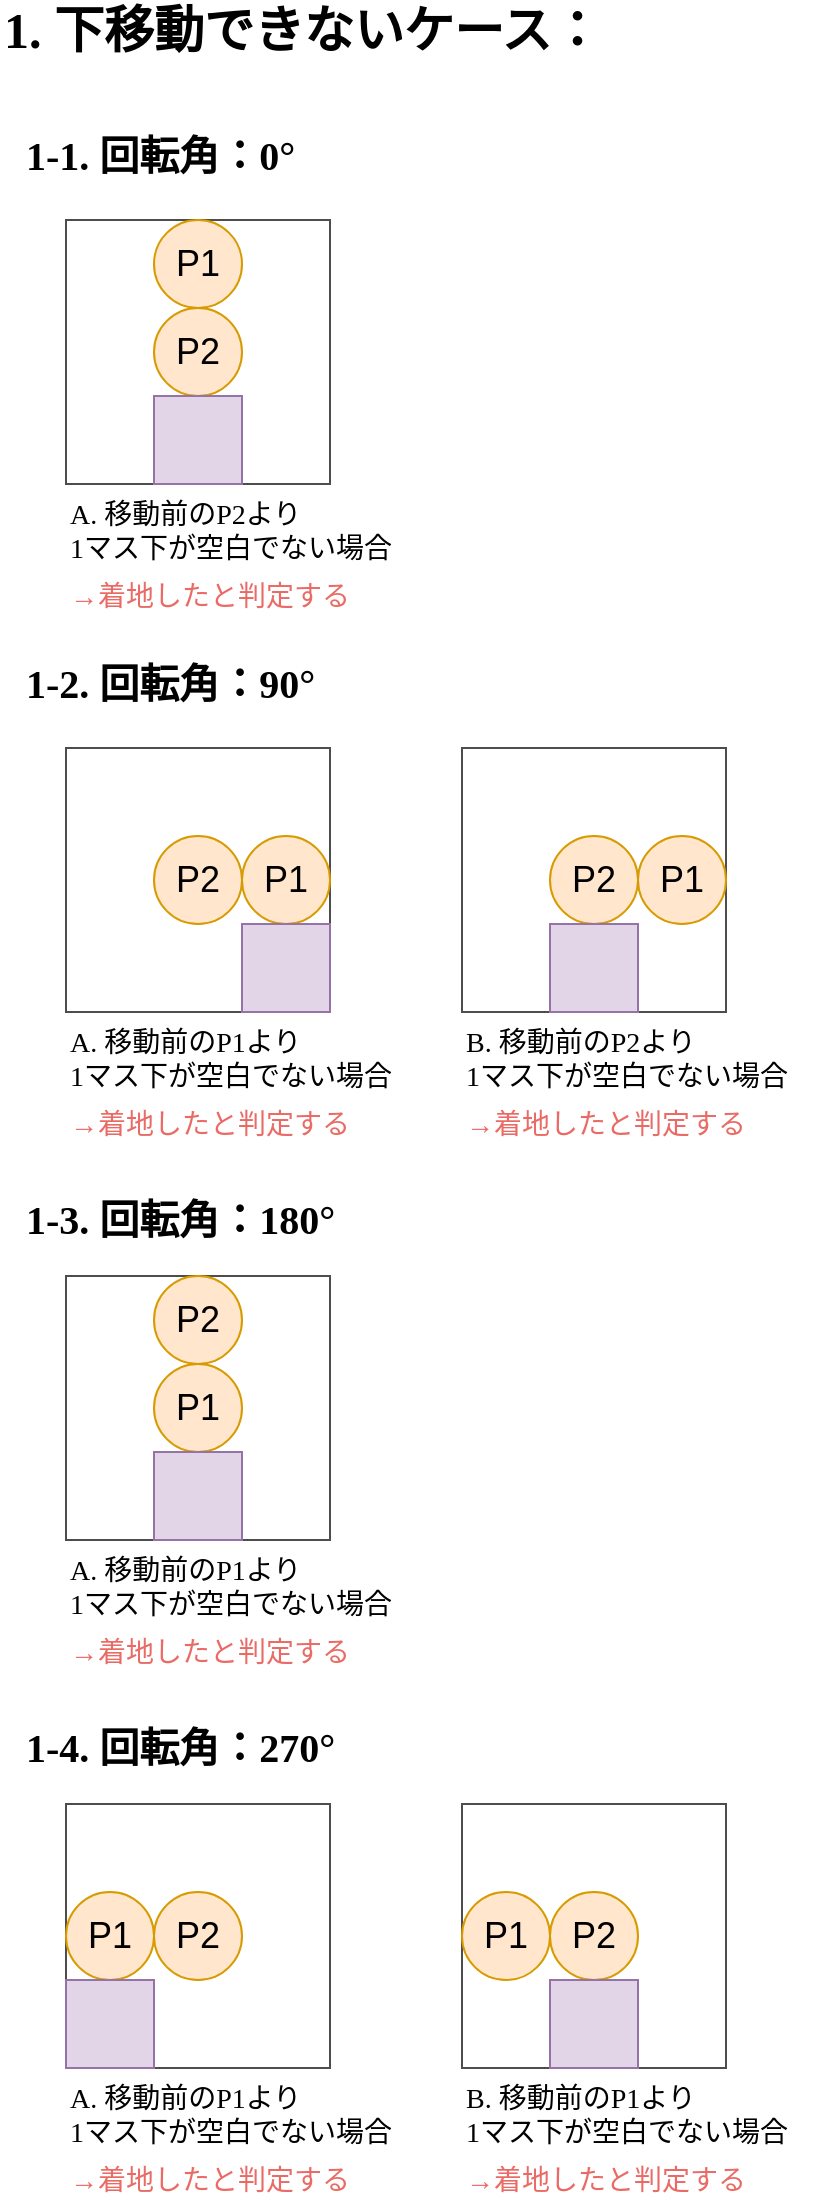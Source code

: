 <mxfile pages="7">
    <diagram id="e54274NIuM0LO6nnu3u-" name="1. 下移動">
        <mxGraphModel dx="241" dy="1111" grid="1" gridSize="11" guides="1" tooltips="1" connect="1" arrows="1" fold="1" page="1" pageScale="1" pageWidth="827" pageHeight="1169" math="0" shadow="0">
            <root>
                <mxCell id="0"/>
                <mxCell id="1" parent="0"/>
                <mxCell id="FLN6Fu5Y6UVI1nGlhjj--1" value="" style="whiteSpace=wrap;html=1;fillColor=none;strokeColor=#4D4D4D;" parent="1" vertex="1">
                    <mxGeometry x="880" y="132" width="132" height="132" as="geometry"/>
                </mxCell>
                <mxCell id="FLN6Fu5Y6UVI1nGlhjj--2" value="P1" style="ellipse;whiteSpace=wrap;html=1;aspect=fixed;fontSize=18;labelBackgroundColor=none;fillColor=#ffe6cc;strokeColor=#d79b00;" parent="1" vertex="1">
                    <mxGeometry x="924" y="132" width="44" height="44" as="geometry"/>
                </mxCell>
                <mxCell id="FLN6Fu5Y6UVI1nGlhjj--3" value="1. 下移動できないケース：" style="text;html=1;strokeColor=none;fillColor=none;align=left;verticalAlign=middle;whiteSpace=wrap;rounded=0;fontFamily=Tahoma;fontSize=25;fontStyle=1" parent="1" vertex="1">
                    <mxGeometry x="847" y="22" width="352" height="30" as="geometry"/>
                </mxCell>
                <mxCell id="FLN6Fu5Y6UVI1nGlhjj--5" value="P2" style="ellipse;whiteSpace=wrap;html=1;aspect=fixed;fontSize=18;labelBackgroundColor=none;fillColor=#ffe6cc;strokeColor=#d79b00;" parent="1" vertex="1">
                    <mxGeometry x="924" y="176" width="44" height="44" as="geometry"/>
                </mxCell>
                <mxCell id="FLN6Fu5Y6UVI1nGlhjj--7" style="edgeStyle=orthogonalEdgeStyle;rounded=0;orthogonalLoop=1;jettySize=auto;html=1;exitX=0.5;exitY=1;exitDx=0;exitDy=0;fontFamily=Tahoma;fontSize=20;" parent="1" source="FLN6Fu5Y6UVI1nGlhjj--1" target="FLN6Fu5Y6UVI1nGlhjj--1" edge="1">
                    <mxGeometry relative="1" as="geometry"/>
                </mxCell>
                <mxCell id="FLN6Fu5Y6UVI1nGlhjj--8" style="edgeStyle=orthogonalEdgeStyle;rounded=0;orthogonalLoop=1;jettySize=auto;html=1;exitX=0.5;exitY=1;exitDx=0;exitDy=0;fontFamily=Tahoma;fontSize=18;" parent="1" source="FLN6Fu5Y6UVI1nGlhjj--1" target="FLN6Fu5Y6UVI1nGlhjj--1" edge="1">
                    <mxGeometry relative="1" as="geometry"/>
                </mxCell>
                <mxCell id="FLN6Fu5Y6UVI1nGlhjj--9" value="1-1. 回転角：0°" style="text;html=1;strokeColor=none;fillColor=none;align=left;verticalAlign=middle;whiteSpace=wrap;rounded=0;fontFamily=Tahoma;fontSize=20;fontStyle=1" parent="1" vertex="1">
                    <mxGeometry x="858" y="84" width="176" height="30" as="geometry"/>
                </mxCell>
                <mxCell id="FLN6Fu5Y6UVI1nGlhjj--11" value="" style="whiteSpace=wrap;html=1;aspect=fixed;labelBackgroundColor=none;fontFamily=Tahoma;fontSize=20;strokeColor=#9673a6;fillColor=#e1d5e7;" parent="1" vertex="1">
                    <mxGeometry x="924" y="220" width="44" height="44" as="geometry"/>
                </mxCell>
                <mxCell id="FLN6Fu5Y6UVI1nGlhjj--13" value="A. 移動前のP2より&lt;br style=&quot;font-size: 14px;&quot;&gt;1マス下が空白でない場合" style="text;strokeColor=none;fillColor=none;align=left;verticalAlign=middle;rounded=0;labelBackgroundColor=none;fontFamily=Tahoma;fontSize=14;spacing=2;whiteSpace=wrap;html=1;" parent="1" vertex="1">
                    <mxGeometry x="880" y="271" width="187" height="33" as="geometry"/>
                </mxCell>
                <mxCell id="FLN6Fu5Y6UVI1nGlhjj--22" value="" style="whiteSpace=wrap;html=1;fillColor=none;strokeColor=#4D4D4D;" parent="1" vertex="1">
                    <mxGeometry x="1078" y="396" width="132" height="132" as="geometry"/>
                </mxCell>
                <mxCell id="FLN6Fu5Y6UVI1nGlhjj--23" value="P1" style="ellipse;whiteSpace=wrap;html=1;aspect=fixed;fontSize=18;labelBackgroundColor=none;fillColor=#ffe6cc;strokeColor=#d79b00;" parent="1" vertex="1">
                    <mxGeometry x="1166" y="440" width="44" height="44" as="geometry"/>
                </mxCell>
                <mxCell id="FLN6Fu5Y6UVI1nGlhjj--24" value="P2" style="ellipse;whiteSpace=wrap;html=1;aspect=fixed;fontSize=18;labelBackgroundColor=none;fillColor=#ffe6cc;strokeColor=#d79b00;" parent="1" vertex="1">
                    <mxGeometry x="1122" y="440" width="44" height="44" as="geometry"/>
                </mxCell>
                <mxCell id="FLN6Fu5Y6UVI1nGlhjj--25" style="edgeStyle=orthogonalEdgeStyle;rounded=0;orthogonalLoop=1;jettySize=auto;html=1;exitX=0.5;exitY=1;exitDx=0;exitDy=0;fontFamily=Tahoma;fontSize=20;" parent="1" source="FLN6Fu5Y6UVI1nGlhjj--22" target="FLN6Fu5Y6UVI1nGlhjj--22" edge="1">
                    <mxGeometry relative="1" as="geometry"/>
                </mxCell>
                <mxCell id="FLN6Fu5Y6UVI1nGlhjj--26" style="edgeStyle=orthogonalEdgeStyle;rounded=0;orthogonalLoop=1;jettySize=auto;html=1;exitX=0.5;exitY=1;exitDx=0;exitDy=0;fontFamily=Tahoma;fontSize=18;" parent="1" source="FLN6Fu5Y6UVI1nGlhjj--22" target="FLN6Fu5Y6UVI1nGlhjj--22" edge="1">
                    <mxGeometry relative="1" as="geometry"/>
                </mxCell>
                <mxCell id="FLN6Fu5Y6UVI1nGlhjj--27" value="1-2. 回転角：90°" style="text;html=1;strokeColor=none;fillColor=none;align=left;verticalAlign=middle;whiteSpace=wrap;rounded=0;fontFamily=Tahoma;fontSize=20;fontStyle=1" parent="1" vertex="1">
                    <mxGeometry x="858" y="348" width="198" height="30" as="geometry"/>
                </mxCell>
                <mxCell id="FLN6Fu5Y6UVI1nGlhjj--28" value="" style="whiteSpace=wrap;html=1;aspect=fixed;labelBackgroundColor=none;fontFamily=Tahoma;fontSize=20;strokeColor=#9673a6;fillColor=#e1d5e7;" parent="1" vertex="1">
                    <mxGeometry x="1122" y="484" width="44" height="44" as="geometry"/>
                </mxCell>
                <mxCell id="FLN6Fu5Y6UVI1nGlhjj--29" value="B. 移動前のP2より&lt;br style=&quot;font-size: 14px&quot;&gt;1マス下が空白でない場合" style="text;strokeColor=none;fillColor=none;align=left;verticalAlign=middle;rounded=0;labelBackgroundColor=none;fontFamily=Tahoma;fontSize=14;spacing=2;whiteSpace=wrap;html=1;" parent="1" vertex="1">
                    <mxGeometry x="1078" y="535" width="187" height="33" as="geometry"/>
                </mxCell>
                <mxCell id="FLN6Fu5Y6UVI1nGlhjj--33" value="" style="whiteSpace=wrap;html=1;fillColor=none;strokeColor=#4D4D4D;" parent="1" vertex="1">
                    <mxGeometry x="880" y="396" width="132" height="132" as="geometry"/>
                </mxCell>
                <mxCell id="FLN6Fu5Y6UVI1nGlhjj--34" value="P1" style="ellipse;whiteSpace=wrap;html=1;aspect=fixed;fontSize=18;labelBackgroundColor=none;fillColor=#ffe6cc;strokeColor=#d79b00;" parent="1" vertex="1">
                    <mxGeometry x="968" y="440" width="44" height="44" as="geometry"/>
                </mxCell>
                <mxCell id="FLN6Fu5Y6UVI1nGlhjj--35" value="P2" style="ellipse;whiteSpace=wrap;html=1;aspect=fixed;fontSize=18;labelBackgroundColor=none;fillColor=#ffe6cc;strokeColor=#d79b00;" parent="1" vertex="1">
                    <mxGeometry x="924" y="440" width="44" height="44" as="geometry"/>
                </mxCell>
                <mxCell id="FLN6Fu5Y6UVI1nGlhjj--36" style="edgeStyle=orthogonalEdgeStyle;rounded=0;orthogonalLoop=1;jettySize=auto;html=1;exitX=0.5;exitY=1;exitDx=0;exitDy=0;fontFamily=Tahoma;fontSize=20;" parent="1" source="FLN6Fu5Y6UVI1nGlhjj--33" target="FLN6Fu5Y6UVI1nGlhjj--33" edge="1">
                    <mxGeometry relative="1" as="geometry"/>
                </mxCell>
                <mxCell id="FLN6Fu5Y6UVI1nGlhjj--37" style="edgeStyle=orthogonalEdgeStyle;rounded=0;orthogonalLoop=1;jettySize=auto;html=1;exitX=0.5;exitY=1;exitDx=0;exitDy=0;fontFamily=Tahoma;fontSize=18;" parent="1" source="FLN6Fu5Y6UVI1nGlhjj--33" target="FLN6Fu5Y6UVI1nGlhjj--33" edge="1">
                    <mxGeometry relative="1" as="geometry"/>
                </mxCell>
                <mxCell id="FLN6Fu5Y6UVI1nGlhjj--38" value="" style="whiteSpace=wrap;html=1;aspect=fixed;labelBackgroundColor=none;fontFamily=Tahoma;fontSize=20;strokeColor=#9673a6;fillColor=#e1d5e7;" parent="1" vertex="1">
                    <mxGeometry x="968" y="484" width="44" height="44" as="geometry"/>
                </mxCell>
                <mxCell id="FLN6Fu5Y6UVI1nGlhjj--39" value="A. 移動前のP1より&lt;br style=&quot;font-size: 14px&quot;&gt;1マス下が空白でない場合" style="text;strokeColor=none;fillColor=none;align=left;verticalAlign=middle;rounded=0;labelBackgroundColor=none;fontFamily=Tahoma;fontSize=14;spacing=2;whiteSpace=wrap;html=1;" parent="1" vertex="1">
                    <mxGeometry x="880" y="535" width="187" height="33" as="geometry"/>
                </mxCell>
                <mxCell id="FLN6Fu5Y6UVI1nGlhjj--40" value="" style="whiteSpace=wrap;html=1;fillColor=none;strokeColor=#4D4D4D;" parent="1" vertex="1">
                    <mxGeometry x="880" y="660" width="132" height="132" as="geometry"/>
                </mxCell>
                <mxCell id="FLN6Fu5Y6UVI1nGlhjj--41" value="P1" style="ellipse;whiteSpace=wrap;html=1;aspect=fixed;fontSize=18;labelBackgroundColor=none;fillColor=#ffe6cc;strokeColor=#d79b00;" parent="1" vertex="1">
                    <mxGeometry x="924" y="704" width="44" height="44" as="geometry"/>
                </mxCell>
                <mxCell id="FLN6Fu5Y6UVI1nGlhjj--42" value="P2" style="ellipse;whiteSpace=wrap;html=1;aspect=fixed;fontSize=18;labelBackgroundColor=none;fillColor=#ffe6cc;strokeColor=#d79b00;" parent="1" vertex="1">
                    <mxGeometry x="924" y="660" width="44" height="44" as="geometry"/>
                </mxCell>
                <mxCell id="FLN6Fu5Y6UVI1nGlhjj--43" style="edgeStyle=orthogonalEdgeStyle;rounded=0;orthogonalLoop=1;jettySize=auto;html=1;exitX=0.5;exitY=1;exitDx=0;exitDy=0;fontFamily=Tahoma;fontSize=20;" parent="1" source="FLN6Fu5Y6UVI1nGlhjj--40" target="FLN6Fu5Y6UVI1nGlhjj--40" edge="1">
                    <mxGeometry relative="1" as="geometry"/>
                </mxCell>
                <mxCell id="FLN6Fu5Y6UVI1nGlhjj--44" style="edgeStyle=orthogonalEdgeStyle;rounded=0;orthogonalLoop=1;jettySize=auto;html=1;exitX=0.5;exitY=1;exitDx=0;exitDy=0;fontFamily=Tahoma;fontSize=18;" parent="1" source="FLN6Fu5Y6UVI1nGlhjj--40" target="FLN6Fu5Y6UVI1nGlhjj--40" edge="1">
                    <mxGeometry relative="1" as="geometry"/>
                </mxCell>
                <mxCell id="FLN6Fu5Y6UVI1nGlhjj--45" value="1-3. 回転角：180°" style="text;html=1;strokeColor=none;fillColor=none;align=left;verticalAlign=middle;whiteSpace=wrap;rounded=0;fontFamily=Tahoma;fontSize=20;fontStyle=1" parent="1" vertex="1">
                    <mxGeometry x="858" y="616" width="198" height="30" as="geometry"/>
                </mxCell>
                <mxCell id="FLN6Fu5Y6UVI1nGlhjj--46" value="" style="whiteSpace=wrap;html=1;aspect=fixed;labelBackgroundColor=none;fontFamily=Tahoma;fontSize=20;strokeColor=#9673a6;fillColor=#e1d5e7;" parent="1" vertex="1">
                    <mxGeometry x="924" y="748" width="44" height="44" as="geometry"/>
                </mxCell>
                <mxCell id="FLN6Fu5Y6UVI1nGlhjj--47" value="A. 移動前のP1より&lt;br style=&quot;font-size: 14px&quot;&gt;1マス下が空白でない場合" style="text;strokeColor=none;fillColor=none;align=left;verticalAlign=middle;rounded=0;labelBackgroundColor=none;fontFamily=Tahoma;fontSize=14;spacing=2;whiteSpace=wrap;html=1;" parent="1" vertex="1">
                    <mxGeometry x="880" y="799" width="187" height="33" as="geometry"/>
                </mxCell>
                <mxCell id="FLN6Fu5Y6UVI1nGlhjj--56" value="" style="whiteSpace=wrap;html=1;fillColor=none;strokeColor=#4D4D4D;" parent="1" vertex="1">
                    <mxGeometry x="880" y="924" width="132" height="132" as="geometry"/>
                </mxCell>
                <mxCell id="FLN6Fu5Y6UVI1nGlhjj--57" value="P1" style="ellipse;whiteSpace=wrap;html=1;aspect=fixed;fontSize=18;labelBackgroundColor=none;fillColor=#ffe6cc;strokeColor=#d79b00;" parent="1" vertex="1">
                    <mxGeometry x="880" y="968" width="44" height="44" as="geometry"/>
                </mxCell>
                <mxCell id="FLN6Fu5Y6UVI1nGlhjj--58" value="P2" style="ellipse;whiteSpace=wrap;html=1;aspect=fixed;fontSize=18;labelBackgroundColor=none;fillColor=#ffe6cc;strokeColor=#d79b00;" parent="1" vertex="1">
                    <mxGeometry x="924" y="968" width="44" height="44" as="geometry"/>
                </mxCell>
                <mxCell id="FLN6Fu5Y6UVI1nGlhjj--59" style="edgeStyle=orthogonalEdgeStyle;rounded=0;orthogonalLoop=1;jettySize=auto;html=1;exitX=0.5;exitY=1;exitDx=0;exitDy=0;fontFamily=Tahoma;fontSize=20;" parent="1" source="FLN6Fu5Y6UVI1nGlhjj--56" target="FLN6Fu5Y6UVI1nGlhjj--56" edge="1">
                    <mxGeometry relative="1" as="geometry"/>
                </mxCell>
                <mxCell id="FLN6Fu5Y6UVI1nGlhjj--60" style="edgeStyle=orthogonalEdgeStyle;rounded=0;orthogonalLoop=1;jettySize=auto;html=1;exitX=0.5;exitY=1;exitDx=0;exitDy=0;fontFamily=Tahoma;fontSize=18;" parent="1" source="FLN6Fu5Y6UVI1nGlhjj--56" target="FLN6Fu5Y6UVI1nGlhjj--56" edge="1">
                    <mxGeometry relative="1" as="geometry"/>
                </mxCell>
                <mxCell id="FLN6Fu5Y6UVI1nGlhjj--61" value="1-4. 回転角：270°" style="text;html=1;strokeColor=none;fillColor=none;align=left;verticalAlign=middle;whiteSpace=wrap;rounded=0;fontFamily=Tahoma;fontSize=20;fontStyle=1" parent="1" vertex="1">
                    <mxGeometry x="858" y="880" width="198" height="30" as="geometry"/>
                </mxCell>
                <mxCell id="FLN6Fu5Y6UVI1nGlhjj--62" value="" style="whiteSpace=wrap;html=1;aspect=fixed;labelBackgroundColor=none;fontFamily=Tahoma;fontSize=20;strokeColor=#9673a6;fillColor=#e1d5e7;" parent="1" vertex="1">
                    <mxGeometry x="880" y="1012" width="44" height="44" as="geometry"/>
                </mxCell>
                <mxCell id="FLN6Fu5Y6UVI1nGlhjj--63" value="A. 移動前のP1より&lt;br style=&quot;font-size: 14px&quot;&gt;1マス下が空白でない場合" style="text;strokeColor=none;fillColor=none;align=left;verticalAlign=middle;rounded=0;labelBackgroundColor=none;fontFamily=Tahoma;fontSize=14;spacing=2;whiteSpace=wrap;html=1;" parent="1" vertex="1">
                    <mxGeometry x="880" y="1063" width="187" height="33" as="geometry"/>
                </mxCell>
                <mxCell id="FLN6Fu5Y6UVI1nGlhjj--64" value="" style="whiteSpace=wrap;html=1;fillColor=none;strokeColor=#4D4D4D;" parent="1" vertex="1">
                    <mxGeometry x="1078" y="924" width="132" height="132" as="geometry"/>
                </mxCell>
                <mxCell id="FLN6Fu5Y6UVI1nGlhjj--65" value="P1" style="ellipse;whiteSpace=wrap;html=1;aspect=fixed;fontSize=18;labelBackgroundColor=none;fillColor=#ffe6cc;strokeColor=#d79b00;" parent="1" vertex="1">
                    <mxGeometry x="1078" y="968" width="44" height="44" as="geometry"/>
                </mxCell>
                <mxCell id="FLN6Fu5Y6UVI1nGlhjj--66" value="P2" style="ellipse;whiteSpace=wrap;html=1;aspect=fixed;fontSize=18;labelBackgroundColor=none;fillColor=#ffe6cc;strokeColor=#d79b00;" parent="1" vertex="1">
                    <mxGeometry x="1122" y="968" width="44" height="44" as="geometry"/>
                </mxCell>
                <mxCell id="FLN6Fu5Y6UVI1nGlhjj--67" style="edgeStyle=orthogonalEdgeStyle;rounded=0;orthogonalLoop=1;jettySize=auto;html=1;exitX=0.5;exitY=1;exitDx=0;exitDy=0;fontFamily=Tahoma;fontSize=20;" parent="1" source="FLN6Fu5Y6UVI1nGlhjj--64" target="FLN6Fu5Y6UVI1nGlhjj--64" edge="1">
                    <mxGeometry relative="1" as="geometry"/>
                </mxCell>
                <mxCell id="FLN6Fu5Y6UVI1nGlhjj--68" style="edgeStyle=orthogonalEdgeStyle;rounded=0;orthogonalLoop=1;jettySize=auto;html=1;exitX=0.5;exitY=1;exitDx=0;exitDy=0;fontFamily=Tahoma;fontSize=18;" parent="1" source="FLN6Fu5Y6UVI1nGlhjj--64" target="FLN6Fu5Y6UVI1nGlhjj--64" edge="1">
                    <mxGeometry relative="1" as="geometry"/>
                </mxCell>
                <mxCell id="FLN6Fu5Y6UVI1nGlhjj--69" value="" style="whiteSpace=wrap;html=1;aspect=fixed;labelBackgroundColor=none;fontFamily=Tahoma;fontSize=20;strokeColor=#9673a6;fillColor=#e1d5e7;" parent="1" vertex="1">
                    <mxGeometry x="1122" y="1012" width="44" height="44" as="geometry"/>
                </mxCell>
                <mxCell id="FLN6Fu5Y6UVI1nGlhjj--70" value="B. 移動前のP1より&lt;br style=&quot;font-size: 14px&quot;&gt;1マス下が空白でない場合" style="text;strokeColor=none;fillColor=none;align=left;verticalAlign=middle;rounded=0;labelBackgroundColor=none;fontFamily=Tahoma;fontSize=14;spacing=2;whiteSpace=wrap;html=1;" parent="1" vertex="1">
                    <mxGeometry x="1078" y="1063" width="187" height="33" as="geometry"/>
                </mxCell>
                <mxCell id="GFnbyClsBARAfbM4hVPS-1" value="&lt;font color=&quot;#ea6b66&quot;&gt;→着地したと判定する&lt;/font&gt;" style="text;strokeColor=none;fillColor=none;align=left;verticalAlign=middle;rounded=0;labelBackgroundColor=none;fontFamily=Tahoma;fontSize=14;spacing=2;whiteSpace=wrap;html=1;" parent="1" vertex="1">
                    <mxGeometry x="880" y="308" width="154" height="26" as="geometry"/>
                </mxCell>
                <mxCell id="GFnbyClsBARAfbM4hVPS-2" value="&lt;font color=&quot;#ea6b66&quot;&gt;→着地したと判定する&lt;/font&gt;" style="text;strokeColor=none;fillColor=none;align=left;verticalAlign=middle;rounded=0;labelBackgroundColor=none;fontFamily=Tahoma;fontSize=14;spacing=2;whiteSpace=wrap;html=1;" parent="1" vertex="1">
                    <mxGeometry x="880" y="572" width="154" height="26" as="geometry"/>
                </mxCell>
                <mxCell id="GFnbyClsBARAfbM4hVPS-3" value="&lt;font color=&quot;#ea6b66&quot;&gt;→着地したと判定する&lt;/font&gt;" style="text;strokeColor=none;fillColor=none;align=left;verticalAlign=middle;rounded=0;labelBackgroundColor=none;fontFamily=Tahoma;fontSize=14;spacing=2;whiteSpace=wrap;html=1;" parent="1" vertex="1">
                    <mxGeometry x="1078" y="572" width="154" height="26" as="geometry"/>
                </mxCell>
                <mxCell id="GFnbyClsBARAfbM4hVPS-4" value="&lt;font color=&quot;#ea6b66&quot;&gt;→着地したと判定する&lt;/font&gt;" style="text;strokeColor=none;fillColor=none;align=left;verticalAlign=middle;rounded=0;labelBackgroundColor=none;fontFamily=Tahoma;fontSize=14;spacing=2;whiteSpace=wrap;html=1;" parent="1" vertex="1">
                    <mxGeometry x="880" y="836" width="154" height="26" as="geometry"/>
                </mxCell>
                <mxCell id="GFnbyClsBARAfbM4hVPS-5" value="&lt;font color=&quot;#ea6b66&quot;&gt;→着地したと判定する&lt;/font&gt;" style="text;strokeColor=none;fillColor=none;align=left;verticalAlign=middle;rounded=0;labelBackgroundColor=none;fontFamily=Tahoma;fontSize=14;spacing=2;whiteSpace=wrap;html=1;" parent="1" vertex="1">
                    <mxGeometry x="880" y="1100" width="154" height="26" as="geometry"/>
                </mxCell>
                <mxCell id="GFnbyClsBARAfbM4hVPS-6" value="&lt;font color=&quot;#ea6b66&quot;&gt;→着地したと判定する&lt;/font&gt;" style="text;strokeColor=none;fillColor=none;align=left;verticalAlign=middle;rounded=0;labelBackgroundColor=none;fontFamily=Tahoma;fontSize=14;spacing=2;whiteSpace=wrap;html=1;" parent="1" vertex="1">
                    <mxGeometry x="1078" y="1100" width="154" height="26" as="geometry"/>
                </mxCell>
            </root>
        </mxGraphModel>
    </diagram>
    <diagram name="2. 右移動" id="b75Bjj6AaqNuyiCiuTVA">
        <mxGraphModel dx="275" dy="1025" grid="1" gridSize="11" guides="1" tooltips="1" connect="1" arrows="1" fold="1" page="1" pageScale="1" pageWidth="827" pageHeight="1169" math="0" shadow="0">
            <root>
                <mxCell id="2GhJEBhPvlY2Ap28aF5M-0"/>
                <mxCell id="2GhJEBhPvlY2Ap28aF5M-1" parent="2GhJEBhPvlY2Ap28aF5M-0"/>
                <mxCell id="2GhJEBhPvlY2Ap28aF5M-2" value="" style="whiteSpace=wrap;html=1;fillColor=none;strokeColor=#4D4D4D;" vertex="1" parent="2GhJEBhPvlY2Ap28aF5M-1">
                    <mxGeometry x="880" y="132" width="132" height="132" as="geometry"/>
                </mxCell>
                <mxCell id="2GhJEBhPvlY2Ap28aF5M-3" value="P1" style="ellipse;whiteSpace=wrap;html=1;aspect=fixed;fontSize=18;labelBackgroundColor=none;fillColor=#ffe6cc;strokeColor=#d79b00;" vertex="1" parent="2GhJEBhPvlY2Ap28aF5M-1">
                    <mxGeometry x="924" y="132" width="44" height="44" as="geometry"/>
                </mxCell>
                <mxCell id="2GhJEBhPvlY2Ap28aF5M-4" value="2. 右移動できないケース：" style="text;html=1;strokeColor=none;fillColor=none;align=left;verticalAlign=middle;whiteSpace=wrap;rounded=0;fontFamily=Tahoma;fontSize=25;fontStyle=1" vertex="1" parent="2GhJEBhPvlY2Ap28aF5M-1">
                    <mxGeometry x="847" y="22" width="352" height="30" as="geometry"/>
                </mxCell>
                <mxCell id="2GhJEBhPvlY2Ap28aF5M-5" value="P2" style="ellipse;whiteSpace=wrap;html=1;aspect=fixed;fontSize=18;labelBackgroundColor=none;fillColor=#ffe6cc;strokeColor=#d79b00;" vertex="1" parent="2GhJEBhPvlY2Ap28aF5M-1">
                    <mxGeometry x="924" y="176" width="44" height="44" as="geometry"/>
                </mxCell>
                <mxCell id="2GhJEBhPvlY2Ap28aF5M-6" style="edgeStyle=orthogonalEdgeStyle;rounded=0;orthogonalLoop=1;jettySize=auto;html=1;exitX=0.5;exitY=1;exitDx=0;exitDy=0;fontFamily=Tahoma;fontSize=20;" edge="1" parent="2GhJEBhPvlY2Ap28aF5M-1" source="2GhJEBhPvlY2Ap28aF5M-2" target="2GhJEBhPvlY2Ap28aF5M-2">
                    <mxGeometry relative="1" as="geometry"/>
                </mxCell>
                <mxCell id="2GhJEBhPvlY2Ap28aF5M-7" style="edgeStyle=orthogonalEdgeStyle;rounded=0;orthogonalLoop=1;jettySize=auto;html=1;exitX=0.5;exitY=1;exitDx=0;exitDy=0;fontFamily=Tahoma;fontSize=18;" edge="1" parent="2GhJEBhPvlY2Ap28aF5M-1" source="2GhJEBhPvlY2Ap28aF5M-2" target="2GhJEBhPvlY2Ap28aF5M-2">
                    <mxGeometry relative="1" as="geometry"/>
                </mxCell>
                <mxCell id="2GhJEBhPvlY2Ap28aF5M-8" value="2-1. 回転角：0°" style="text;html=1;strokeColor=none;fillColor=none;align=left;verticalAlign=middle;whiteSpace=wrap;rounded=0;fontFamily=Tahoma;fontSize=20;fontStyle=1" vertex="1" parent="2GhJEBhPvlY2Ap28aF5M-1">
                    <mxGeometry x="858" y="84" width="176" height="30" as="geometry"/>
                </mxCell>
                <mxCell id="2GhJEBhPvlY2Ap28aF5M-9" value="" style="whiteSpace=wrap;html=1;aspect=fixed;labelBackgroundColor=none;fontFamily=Tahoma;fontSize=20;strokeColor=#9673a6;fillColor=#e1d5e7;" vertex="1" parent="2GhJEBhPvlY2Ap28aF5M-1">
                    <mxGeometry x="968" y="132" width="44" height="44" as="geometry"/>
                </mxCell>
                <mxCell id="2GhJEBhPvlY2Ap28aF5M-10" value="A. 移動前のP1より&lt;br style=&quot;font-size: 14px&quot;&gt;1マス右が空白でない場合" style="text;strokeColor=none;fillColor=none;align=left;verticalAlign=middle;rounded=0;labelBackgroundColor=none;fontFamily=Tahoma;fontSize=14;spacing=2;whiteSpace=wrap;html=1;" vertex="1" parent="2GhJEBhPvlY2Ap28aF5M-1">
                    <mxGeometry x="880" y="271" width="187" height="33" as="geometry"/>
                </mxCell>
                <mxCell id="2GhJEBhPvlY2Ap28aF5M-16" value="2-2. 回転角：90°" style="text;html=1;strokeColor=none;fillColor=none;align=left;verticalAlign=middle;whiteSpace=wrap;rounded=0;fontFamily=Tahoma;fontSize=20;fontStyle=1" vertex="1" parent="2GhJEBhPvlY2Ap28aF5M-1">
                    <mxGeometry x="858" y="348" width="198" height="30" as="geometry"/>
                </mxCell>
                <mxCell id="2GhJEBhPvlY2Ap28aF5M-19" value="" style="whiteSpace=wrap;html=1;fillColor=none;strokeColor=#4D4D4D;" vertex="1" parent="2GhJEBhPvlY2Ap28aF5M-1">
                    <mxGeometry x="880" y="396" width="132" height="132" as="geometry"/>
                </mxCell>
                <mxCell id="2GhJEBhPvlY2Ap28aF5M-20" value="P1" style="ellipse;whiteSpace=wrap;html=1;aspect=fixed;fontSize=18;labelBackgroundColor=none;fillColor=#ffe6cc;strokeColor=#d79b00;" vertex="1" parent="2GhJEBhPvlY2Ap28aF5M-1">
                    <mxGeometry x="924" y="440" width="44" height="44" as="geometry"/>
                </mxCell>
                <mxCell id="2GhJEBhPvlY2Ap28aF5M-21" value="P2" style="ellipse;whiteSpace=wrap;html=1;aspect=fixed;fontSize=18;labelBackgroundColor=none;fillColor=#ffe6cc;strokeColor=#d79b00;" vertex="1" parent="2GhJEBhPvlY2Ap28aF5M-1">
                    <mxGeometry x="880" y="440" width="44" height="44" as="geometry"/>
                </mxCell>
                <mxCell id="2GhJEBhPvlY2Ap28aF5M-22" style="edgeStyle=orthogonalEdgeStyle;rounded=0;orthogonalLoop=1;jettySize=auto;html=1;exitX=0.5;exitY=1;exitDx=0;exitDy=0;fontFamily=Tahoma;fontSize=20;" edge="1" parent="2GhJEBhPvlY2Ap28aF5M-1" source="2GhJEBhPvlY2Ap28aF5M-19" target="2GhJEBhPvlY2Ap28aF5M-19">
                    <mxGeometry relative="1" as="geometry"/>
                </mxCell>
                <mxCell id="2GhJEBhPvlY2Ap28aF5M-23" style="edgeStyle=orthogonalEdgeStyle;rounded=0;orthogonalLoop=1;jettySize=auto;html=1;exitX=0.5;exitY=1;exitDx=0;exitDy=0;fontFamily=Tahoma;fontSize=18;" edge="1" parent="2GhJEBhPvlY2Ap28aF5M-1" source="2GhJEBhPvlY2Ap28aF5M-19" target="2GhJEBhPvlY2Ap28aF5M-19">
                    <mxGeometry relative="1" as="geometry"/>
                </mxCell>
                <mxCell id="2GhJEBhPvlY2Ap28aF5M-24" value="" style="whiteSpace=wrap;html=1;aspect=fixed;labelBackgroundColor=none;fontFamily=Tahoma;fontSize=20;strokeColor=#9673a6;fillColor=#e1d5e7;" vertex="1" parent="2GhJEBhPvlY2Ap28aF5M-1">
                    <mxGeometry x="968" y="440" width="44" height="44" as="geometry"/>
                </mxCell>
                <mxCell id="2GhJEBhPvlY2Ap28aF5M-25" value="A. 移動前のP1より&lt;br style=&quot;font-size: 14px&quot;&gt;1マス右が空白でない場合" style="text;strokeColor=none;fillColor=none;align=left;verticalAlign=middle;rounded=0;labelBackgroundColor=none;fontFamily=Tahoma;fontSize=14;spacing=2;whiteSpace=wrap;html=1;" vertex="1" parent="2GhJEBhPvlY2Ap28aF5M-1">
                    <mxGeometry x="880" y="535" width="187" height="33" as="geometry"/>
                </mxCell>
                <mxCell id="2GhJEBhPvlY2Ap28aF5M-31" value="2-3. 回転角：180°" style="text;html=1;strokeColor=none;fillColor=none;align=left;verticalAlign=middle;whiteSpace=wrap;rounded=0;fontFamily=Tahoma;fontSize=20;fontStyle=1" vertex="1" parent="2GhJEBhPvlY2Ap28aF5M-1">
                    <mxGeometry x="858" y="616" width="198" height="30" as="geometry"/>
                </mxCell>
                <mxCell id="2GhJEBhPvlY2Ap28aF5M-34" value="" style="whiteSpace=wrap;html=1;fillColor=none;strokeColor=#4D4D4D;" vertex="1" parent="2GhJEBhPvlY2Ap28aF5M-1">
                    <mxGeometry x="880" y="924" width="132" height="132" as="geometry"/>
                </mxCell>
                <mxCell id="2GhJEBhPvlY2Ap28aF5M-35" value="P1" style="ellipse;whiteSpace=wrap;html=1;aspect=fixed;fontSize=18;labelBackgroundColor=none;fillColor=#ffe6cc;strokeColor=#d79b00;" vertex="1" parent="2GhJEBhPvlY2Ap28aF5M-1">
                    <mxGeometry x="880" y="968" width="44" height="44" as="geometry"/>
                </mxCell>
                <mxCell id="2GhJEBhPvlY2Ap28aF5M-36" value="P2" style="ellipse;whiteSpace=wrap;html=1;aspect=fixed;fontSize=18;labelBackgroundColor=none;fillColor=#ffe6cc;strokeColor=#d79b00;" vertex="1" parent="2GhJEBhPvlY2Ap28aF5M-1">
                    <mxGeometry x="924" y="968" width="44" height="44" as="geometry"/>
                </mxCell>
                <mxCell id="2GhJEBhPvlY2Ap28aF5M-37" style="edgeStyle=orthogonalEdgeStyle;rounded=0;orthogonalLoop=1;jettySize=auto;html=1;exitX=0.5;exitY=1;exitDx=0;exitDy=0;fontFamily=Tahoma;fontSize=20;" edge="1" parent="2GhJEBhPvlY2Ap28aF5M-1" source="2GhJEBhPvlY2Ap28aF5M-34" target="2GhJEBhPvlY2Ap28aF5M-34">
                    <mxGeometry relative="1" as="geometry"/>
                </mxCell>
                <mxCell id="2GhJEBhPvlY2Ap28aF5M-38" style="edgeStyle=orthogonalEdgeStyle;rounded=0;orthogonalLoop=1;jettySize=auto;html=1;exitX=0.5;exitY=1;exitDx=0;exitDy=0;fontFamily=Tahoma;fontSize=18;" edge="1" parent="2GhJEBhPvlY2Ap28aF5M-1" source="2GhJEBhPvlY2Ap28aF5M-34" target="2GhJEBhPvlY2Ap28aF5M-34">
                    <mxGeometry relative="1" as="geometry"/>
                </mxCell>
                <mxCell id="2GhJEBhPvlY2Ap28aF5M-39" value="2-4. 回転角：270°" style="text;html=1;strokeColor=none;fillColor=none;align=left;verticalAlign=middle;whiteSpace=wrap;rounded=0;fontFamily=Tahoma;fontSize=20;fontStyle=1" vertex="1" parent="2GhJEBhPvlY2Ap28aF5M-1">
                    <mxGeometry x="858" y="880" width="198" height="30" as="geometry"/>
                </mxCell>
                <mxCell id="2GhJEBhPvlY2Ap28aF5M-40" value="" style="whiteSpace=wrap;html=1;aspect=fixed;labelBackgroundColor=none;fontFamily=Tahoma;fontSize=20;strokeColor=#9673a6;fillColor=#e1d5e7;" vertex="1" parent="2GhJEBhPvlY2Ap28aF5M-1">
                    <mxGeometry x="968" y="968" width="44" height="44" as="geometry"/>
                </mxCell>
                <mxCell id="2GhJEBhPvlY2Ap28aF5M-41" value="A. 移動前のP2より&lt;br style=&quot;font-size: 14px&quot;&gt;1マス右が空白でない場合" style="text;strokeColor=none;fillColor=none;align=left;verticalAlign=middle;rounded=0;labelBackgroundColor=none;fontFamily=Tahoma;fontSize=14;spacing=2;whiteSpace=wrap;html=1;" vertex="1" parent="2GhJEBhPvlY2Ap28aF5M-1">
                    <mxGeometry x="880" y="1063" width="187" height="33" as="geometry"/>
                </mxCell>
                <mxCell id="8BhINOQ4PzDdn1KsJxnk-0" value="" style="whiteSpace=wrap;html=1;fillColor=none;strokeColor=#4D4D4D;" vertex="1" parent="2GhJEBhPvlY2Ap28aF5M-1">
                    <mxGeometry x="1078" y="132" width="132" height="132" as="geometry"/>
                </mxCell>
                <mxCell id="8BhINOQ4PzDdn1KsJxnk-1" value="P1" style="ellipse;whiteSpace=wrap;html=1;aspect=fixed;fontSize=18;labelBackgroundColor=none;fillColor=#ffe6cc;strokeColor=#d79b00;" vertex="1" parent="2GhJEBhPvlY2Ap28aF5M-1">
                    <mxGeometry x="1122" y="132" width="44" height="44" as="geometry"/>
                </mxCell>
                <mxCell id="8BhINOQ4PzDdn1KsJxnk-2" value="P2" style="ellipse;whiteSpace=wrap;html=1;aspect=fixed;fontSize=18;labelBackgroundColor=none;fillColor=#ffe6cc;strokeColor=#d79b00;" vertex="1" parent="2GhJEBhPvlY2Ap28aF5M-1">
                    <mxGeometry x="1122" y="176" width="44" height="44" as="geometry"/>
                </mxCell>
                <mxCell id="8BhINOQ4PzDdn1KsJxnk-3" style="edgeStyle=orthogonalEdgeStyle;rounded=0;orthogonalLoop=1;jettySize=auto;html=1;exitX=0.5;exitY=1;exitDx=0;exitDy=0;fontFamily=Tahoma;fontSize=20;" edge="1" parent="2GhJEBhPvlY2Ap28aF5M-1" source="8BhINOQ4PzDdn1KsJxnk-0" target="8BhINOQ4PzDdn1KsJxnk-0">
                    <mxGeometry relative="1" as="geometry"/>
                </mxCell>
                <mxCell id="8BhINOQ4PzDdn1KsJxnk-4" style="edgeStyle=orthogonalEdgeStyle;rounded=0;orthogonalLoop=1;jettySize=auto;html=1;exitX=0.5;exitY=1;exitDx=0;exitDy=0;fontFamily=Tahoma;fontSize=18;" edge="1" parent="2GhJEBhPvlY2Ap28aF5M-1" source="8BhINOQ4PzDdn1KsJxnk-0" target="8BhINOQ4PzDdn1KsJxnk-0">
                    <mxGeometry relative="1" as="geometry"/>
                </mxCell>
                <mxCell id="8BhINOQ4PzDdn1KsJxnk-5" value="" style="whiteSpace=wrap;html=1;aspect=fixed;labelBackgroundColor=none;fontFamily=Tahoma;fontSize=20;strokeColor=#9673a6;fillColor=#e1d5e7;" vertex="1" parent="2GhJEBhPvlY2Ap28aF5M-1">
                    <mxGeometry x="1166" y="176" width="44" height="44" as="geometry"/>
                </mxCell>
                <mxCell id="8BhINOQ4PzDdn1KsJxnk-6" value="B. 移動前のP2より&lt;br style=&quot;font-size: 14px&quot;&gt;1マス右が空白でない場合" style="text;strokeColor=none;fillColor=none;align=left;verticalAlign=middle;rounded=0;labelBackgroundColor=none;fontFamily=Tahoma;fontSize=14;spacing=2;whiteSpace=wrap;html=1;" vertex="1" parent="2GhJEBhPvlY2Ap28aF5M-1">
                    <mxGeometry x="1078" y="271" width="187" height="33" as="geometry"/>
                </mxCell>
                <mxCell id="8BhINOQ4PzDdn1KsJxnk-7" value="" style="whiteSpace=wrap;html=1;fillColor=none;strokeColor=#4D4D4D;" vertex="1" parent="2GhJEBhPvlY2Ap28aF5M-1">
                    <mxGeometry x="880" y="660" width="132" height="132" as="geometry"/>
                </mxCell>
                <mxCell id="8BhINOQ4PzDdn1KsJxnk-8" value="P2" style="ellipse;whiteSpace=wrap;html=1;aspect=fixed;fontSize=18;labelBackgroundColor=none;fillColor=#ffe6cc;strokeColor=#d79b00;" vertex="1" parent="2GhJEBhPvlY2Ap28aF5M-1">
                    <mxGeometry x="924" y="704" width="44" height="44" as="geometry"/>
                </mxCell>
                <mxCell id="8BhINOQ4PzDdn1KsJxnk-9" value="P1" style="ellipse;whiteSpace=wrap;html=1;aspect=fixed;fontSize=18;labelBackgroundColor=none;fillColor=#ffe6cc;strokeColor=#d79b00;" vertex="1" parent="2GhJEBhPvlY2Ap28aF5M-1">
                    <mxGeometry x="924" y="748" width="44" height="44" as="geometry"/>
                </mxCell>
                <mxCell id="8BhINOQ4PzDdn1KsJxnk-10" style="edgeStyle=orthogonalEdgeStyle;rounded=0;orthogonalLoop=1;jettySize=auto;html=1;exitX=0.5;exitY=1;exitDx=0;exitDy=0;fontFamily=Tahoma;fontSize=20;" edge="1" parent="2GhJEBhPvlY2Ap28aF5M-1" source="8BhINOQ4PzDdn1KsJxnk-7" target="8BhINOQ4PzDdn1KsJxnk-7">
                    <mxGeometry relative="1" as="geometry"/>
                </mxCell>
                <mxCell id="8BhINOQ4PzDdn1KsJxnk-11" style="edgeStyle=orthogonalEdgeStyle;rounded=0;orthogonalLoop=1;jettySize=auto;html=1;exitX=0.5;exitY=1;exitDx=0;exitDy=0;fontFamily=Tahoma;fontSize=18;" edge="1" parent="2GhJEBhPvlY2Ap28aF5M-1" source="8BhINOQ4PzDdn1KsJxnk-7" target="8BhINOQ4PzDdn1KsJxnk-7">
                    <mxGeometry relative="1" as="geometry"/>
                </mxCell>
                <mxCell id="8BhINOQ4PzDdn1KsJxnk-12" value="" style="whiteSpace=wrap;html=1;aspect=fixed;labelBackgroundColor=none;fontFamily=Tahoma;fontSize=20;strokeColor=#9673a6;fillColor=#e1d5e7;" vertex="1" parent="2GhJEBhPvlY2Ap28aF5M-1">
                    <mxGeometry x="968" y="748" width="44" height="44" as="geometry"/>
                </mxCell>
                <mxCell id="8BhINOQ4PzDdn1KsJxnk-13" value="A. 移動前のP1より&lt;br style=&quot;font-size: 14px&quot;&gt;1マス右が空白でない場合" style="text;strokeColor=none;fillColor=none;align=left;verticalAlign=middle;rounded=0;labelBackgroundColor=none;fontFamily=Tahoma;fontSize=14;spacing=2;whiteSpace=wrap;html=1;" vertex="1" parent="2GhJEBhPvlY2Ap28aF5M-1">
                    <mxGeometry x="880" y="799" width="187" height="33" as="geometry"/>
                </mxCell>
                <mxCell id="8BhINOQ4PzDdn1KsJxnk-14" value="" style="whiteSpace=wrap;html=1;fillColor=none;strokeColor=#4D4D4D;" vertex="1" parent="2GhJEBhPvlY2Ap28aF5M-1">
                    <mxGeometry x="1078" y="660" width="132" height="132" as="geometry"/>
                </mxCell>
                <mxCell id="8BhINOQ4PzDdn1KsJxnk-15" value="P2" style="ellipse;whiteSpace=wrap;html=1;aspect=fixed;fontSize=18;labelBackgroundColor=none;fillColor=#ffe6cc;strokeColor=#d79b00;" vertex="1" parent="2GhJEBhPvlY2Ap28aF5M-1">
                    <mxGeometry x="1122" y="704" width="44" height="44" as="geometry"/>
                </mxCell>
                <mxCell id="8BhINOQ4PzDdn1KsJxnk-16" value="P1" style="ellipse;whiteSpace=wrap;html=1;aspect=fixed;fontSize=18;labelBackgroundColor=none;fillColor=#ffe6cc;strokeColor=#d79b00;" vertex="1" parent="2GhJEBhPvlY2Ap28aF5M-1">
                    <mxGeometry x="1122" y="748" width="44" height="44" as="geometry"/>
                </mxCell>
                <mxCell id="8BhINOQ4PzDdn1KsJxnk-17" style="edgeStyle=orthogonalEdgeStyle;rounded=0;orthogonalLoop=1;jettySize=auto;html=1;exitX=0.5;exitY=1;exitDx=0;exitDy=0;fontFamily=Tahoma;fontSize=20;" edge="1" parent="2GhJEBhPvlY2Ap28aF5M-1" source="8BhINOQ4PzDdn1KsJxnk-14" target="8BhINOQ4PzDdn1KsJxnk-14">
                    <mxGeometry relative="1" as="geometry"/>
                </mxCell>
                <mxCell id="8BhINOQ4PzDdn1KsJxnk-18" style="edgeStyle=orthogonalEdgeStyle;rounded=0;orthogonalLoop=1;jettySize=auto;html=1;exitX=0.5;exitY=1;exitDx=0;exitDy=0;fontFamily=Tahoma;fontSize=18;" edge="1" parent="2GhJEBhPvlY2Ap28aF5M-1" source="8BhINOQ4PzDdn1KsJxnk-14" target="8BhINOQ4PzDdn1KsJxnk-14">
                    <mxGeometry relative="1" as="geometry"/>
                </mxCell>
                <mxCell id="8BhINOQ4PzDdn1KsJxnk-19" value="" style="whiteSpace=wrap;html=1;aspect=fixed;labelBackgroundColor=none;fontFamily=Tahoma;fontSize=20;strokeColor=#9673a6;fillColor=#e1d5e7;" vertex="1" parent="2GhJEBhPvlY2Ap28aF5M-1">
                    <mxGeometry x="1166" y="704" width="44" height="44" as="geometry"/>
                </mxCell>
                <mxCell id="8BhINOQ4PzDdn1KsJxnk-20" value="B. 移動前のP2より&lt;br style=&quot;font-size: 14px&quot;&gt;1マス右が空白でない場合" style="text;strokeColor=none;fillColor=none;align=left;verticalAlign=middle;rounded=0;labelBackgroundColor=none;fontFamily=Tahoma;fontSize=14;spacing=2;whiteSpace=wrap;html=1;" vertex="1" parent="2GhJEBhPvlY2Ap28aF5M-1">
                    <mxGeometry x="1078" y="799" width="187" height="33" as="geometry"/>
                </mxCell>
                <mxCell id="P2YAKiNdWUKqIAGhu5rv-0" value="&lt;font color=&quot;#ea6b66&quot;&gt;→移動不可&lt;/font&gt;" style="text;strokeColor=none;fillColor=none;align=left;verticalAlign=middle;rounded=0;labelBackgroundColor=none;fontFamily=Tahoma;fontSize=14;spacing=2;whiteSpace=wrap;html=1;" vertex="1" parent="2GhJEBhPvlY2Ap28aF5M-1">
                    <mxGeometry x="880" y="308" width="88" height="26" as="geometry"/>
                </mxCell>
                <mxCell id="P2YAKiNdWUKqIAGhu5rv-1" value="&lt;font color=&quot;#ea6b66&quot;&gt;→移動不可&lt;/font&gt;" style="text;strokeColor=none;fillColor=none;align=left;verticalAlign=middle;rounded=0;labelBackgroundColor=none;fontFamily=Tahoma;fontSize=14;spacing=2;whiteSpace=wrap;html=1;" vertex="1" parent="2GhJEBhPvlY2Ap28aF5M-1">
                    <mxGeometry x="1078" y="308" width="88" height="26" as="geometry"/>
                </mxCell>
                <mxCell id="P2YAKiNdWUKqIAGhu5rv-2" value="&lt;font color=&quot;#ea6b66&quot;&gt;→移動不可&lt;/font&gt;" style="text;strokeColor=none;fillColor=none;align=left;verticalAlign=middle;rounded=0;labelBackgroundColor=none;fontFamily=Tahoma;fontSize=14;spacing=2;whiteSpace=wrap;html=1;" vertex="1" parent="2GhJEBhPvlY2Ap28aF5M-1">
                    <mxGeometry x="880" y="572" width="88" height="26" as="geometry"/>
                </mxCell>
                <mxCell id="P2YAKiNdWUKqIAGhu5rv-3" value="&lt;font color=&quot;#ea6b66&quot;&gt;→移動不可&lt;/font&gt;" style="text;strokeColor=none;fillColor=none;align=left;verticalAlign=middle;rounded=0;labelBackgroundColor=none;fontFamily=Tahoma;fontSize=14;spacing=2;whiteSpace=wrap;html=1;" vertex="1" parent="2GhJEBhPvlY2Ap28aF5M-1">
                    <mxGeometry x="880" y="836" width="88" height="26" as="geometry"/>
                </mxCell>
                <mxCell id="P2YAKiNdWUKqIAGhu5rv-4" value="&lt;font color=&quot;#ea6b66&quot;&gt;→移動不可&lt;/font&gt;" style="text;strokeColor=none;fillColor=none;align=left;verticalAlign=middle;rounded=0;labelBackgroundColor=none;fontFamily=Tahoma;fontSize=14;spacing=2;whiteSpace=wrap;html=1;" vertex="1" parent="2GhJEBhPvlY2Ap28aF5M-1">
                    <mxGeometry x="1078" y="836" width="88" height="26" as="geometry"/>
                </mxCell>
                <mxCell id="P2YAKiNdWUKqIAGhu5rv-5" value="&lt;font color=&quot;#ea6b66&quot;&gt;→移動不可&lt;/font&gt;" style="text;strokeColor=none;fillColor=none;align=left;verticalAlign=middle;rounded=0;labelBackgroundColor=none;fontFamily=Tahoma;fontSize=14;spacing=2;whiteSpace=wrap;html=1;" vertex="1" parent="2GhJEBhPvlY2Ap28aF5M-1">
                    <mxGeometry x="880" y="1100" width="88" height="26" as="geometry"/>
                </mxCell>
            </root>
        </mxGraphModel>
    </diagram>
    <diagram id="S-vS03W4nf63alnxrWHA" name="3. 左移動">
        <mxGraphModel dx="1235" dy="1264" grid="1" gridSize="11" guides="1" tooltips="1" connect="1" arrows="1" fold="1" page="1" pageScale="1" pageWidth="827" pageHeight="1169" math="0" shadow="0">
            <root>
                <mxCell id="0"/>
                <mxCell id="1" parent="0"/>
                <mxCell id="vl65aPWpGuYxcX8fcAnz-1" value="" style="whiteSpace=wrap;html=1;fillColor=none;strokeColor=#4D4D4D;" vertex="1" parent="1">
                    <mxGeometry x="880" y="132" width="132" height="132" as="geometry"/>
                </mxCell>
                <mxCell id="vl65aPWpGuYxcX8fcAnz-2" value="P1" style="ellipse;whiteSpace=wrap;html=1;aspect=fixed;fontSize=18;labelBackgroundColor=none;fillColor=#ffe6cc;strokeColor=#d79b00;" vertex="1" parent="1">
                    <mxGeometry x="924" y="132" width="44" height="44" as="geometry"/>
                </mxCell>
                <mxCell id="vl65aPWpGuYxcX8fcAnz-3" value="3. 左移動できないケース：" style="text;html=1;strokeColor=none;fillColor=none;align=left;verticalAlign=middle;whiteSpace=wrap;rounded=0;fontFamily=Tahoma;fontSize=25;fontStyle=1" vertex="1" parent="1">
                    <mxGeometry x="847" y="22" width="352" height="30" as="geometry"/>
                </mxCell>
                <mxCell id="vl65aPWpGuYxcX8fcAnz-4" value="P2" style="ellipse;whiteSpace=wrap;html=1;aspect=fixed;fontSize=18;labelBackgroundColor=none;fillColor=#ffe6cc;strokeColor=#d79b00;" vertex="1" parent="1">
                    <mxGeometry x="924" y="176" width="44" height="44" as="geometry"/>
                </mxCell>
                <mxCell id="vl65aPWpGuYxcX8fcAnz-5" style="edgeStyle=orthogonalEdgeStyle;rounded=0;orthogonalLoop=1;jettySize=auto;html=1;exitX=0.5;exitY=1;exitDx=0;exitDy=0;fontFamily=Tahoma;fontSize=20;" edge="1" parent="1" source="vl65aPWpGuYxcX8fcAnz-1" target="vl65aPWpGuYxcX8fcAnz-1">
                    <mxGeometry relative="1" as="geometry"/>
                </mxCell>
                <mxCell id="vl65aPWpGuYxcX8fcAnz-6" style="edgeStyle=orthogonalEdgeStyle;rounded=0;orthogonalLoop=1;jettySize=auto;html=1;exitX=0.5;exitY=1;exitDx=0;exitDy=0;fontFamily=Tahoma;fontSize=18;" edge="1" parent="1" source="vl65aPWpGuYxcX8fcAnz-1" target="vl65aPWpGuYxcX8fcAnz-1">
                    <mxGeometry relative="1" as="geometry"/>
                </mxCell>
                <mxCell id="vl65aPWpGuYxcX8fcAnz-7" value="3-1. 回転角：0°" style="text;html=1;strokeColor=none;fillColor=none;align=left;verticalAlign=middle;whiteSpace=wrap;rounded=0;fontFamily=Tahoma;fontSize=20;fontStyle=1" vertex="1" parent="1">
                    <mxGeometry x="858" y="84" width="176" height="30" as="geometry"/>
                </mxCell>
                <mxCell id="vl65aPWpGuYxcX8fcAnz-8" value="" style="whiteSpace=wrap;html=1;aspect=fixed;labelBackgroundColor=none;fontFamily=Tahoma;fontSize=20;strokeColor=#9673a6;fillColor=#e1d5e7;" vertex="1" parent="1">
                    <mxGeometry x="880" y="132" width="44" height="44" as="geometry"/>
                </mxCell>
                <mxCell id="vl65aPWpGuYxcX8fcAnz-9" value="A. 移動前のP1より&lt;br style=&quot;font-size: 14px&quot;&gt;1マス左が空白でない場合" style="text;strokeColor=none;fillColor=none;align=left;verticalAlign=middle;rounded=0;labelBackgroundColor=none;fontFamily=Tahoma;fontSize=14;spacing=2;whiteSpace=wrap;html=1;" vertex="1" parent="1">
                    <mxGeometry x="880" y="271" width="187" height="33" as="geometry"/>
                </mxCell>
                <mxCell id="vl65aPWpGuYxcX8fcAnz-10" value="3-2. 回転角：90°" style="text;html=1;strokeColor=none;fillColor=none;align=left;verticalAlign=middle;whiteSpace=wrap;rounded=0;fontFamily=Tahoma;fontSize=20;fontStyle=1" vertex="1" parent="1">
                    <mxGeometry x="858" y="348" width="198" height="30" as="geometry"/>
                </mxCell>
                <mxCell id="vl65aPWpGuYxcX8fcAnz-11" value="" style="whiteSpace=wrap;html=1;fillColor=none;strokeColor=#4D4D4D;" vertex="1" parent="1">
                    <mxGeometry x="880" y="396" width="132" height="132" as="geometry"/>
                </mxCell>
                <mxCell id="vl65aPWpGuYxcX8fcAnz-12" value="P1" style="ellipse;whiteSpace=wrap;html=1;aspect=fixed;fontSize=18;labelBackgroundColor=none;fillColor=#ffe6cc;strokeColor=#d79b00;" vertex="1" parent="1">
                    <mxGeometry x="968" y="440" width="44" height="44" as="geometry"/>
                </mxCell>
                <mxCell id="vl65aPWpGuYxcX8fcAnz-13" value="P2" style="ellipse;whiteSpace=wrap;html=1;aspect=fixed;fontSize=18;labelBackgroundColor=none;fillColor=#ffe6cc;strokeColor=#d79b00;" vertex="1" parent="1">
                    <mxGeometry x="924" y="440" width="44" height="44" as="geometry"/>
                </mxCell>
                <mxCell id="vl65aPWpGuYxcX8fcAnz-14" style="edgeStyle=orthogonalEdgeStyle;rounded=0;orthogonalLoop=1;jettySize=auto;html=1;exitX=0.5;exitY=1;exitDx=0;exitDy=0;fontFamily=Tahoma;fontSize=20;" edge="1" parent="1" source="vl65aPWpGuYxcX8fcAnz-11" target="vl65aPWpGuYxcX8fcAnz-11">
                    <mxGeometry relative="1" as="geometry"/>
                </mxCell>
                <mxCell id="vl65aPWpGuYxcX8fcAnz-15" style="edgeStyle=orthogonalEdgeStyle;rounded=0;orthogonalLoop=1;jettySize=auto;html=1;exitX=0.5;exitY=1;exitDx=0;exitDy=0;fontFamily=Tahoma;fontSize=18;" edge="1" parent="1" source="vl65aPWpGuYxcX8fcAnz-11" target="vl65aPWpGuYxcX8fcAnz-11">
                    <mxGeometry relative="1" as="geometry"/>
                </mxCell>
                <mxCell id="vl65aPWpGuYxcX8fcAnz-16" value="" style="whiteSpace=wrap;html=1;aspect=fixed;labelBackgroundColor=none;fontFamily=Tahoma;fontSize=20;strokeColor=#9673a6;fillColor=#e1d5e7;" vertex="1" parent="1">
                    <mxGeometry x="880" y="440" width="44" height="44" as="geometry"/>
                </mxCell>
                <mxCell id="vl65aPWpGuYxcX8fcAnz-17" value="A. 移動前のP2より&lt;br style=&quot;font-size: 14px&quot;&gt;1マス左が空白でない場合" style="text;strokeColor=none;fillColor=none;align=left;verticalAlign=middle;rounded=0;labelBackgroundColor=none;fontFamily=Tahoma;fontSize=14;spacing=2;whiteSpace=wrap;html=1;" vertex="1" parent="1">
                    <mxGeometry x="880" y="535" width="187" height="33" as="geometry"/>
                </mxCell>
                <mxCell id="vl65aPWpGuYxcX8fcAnz-18" value="3-3. 回転角：180°" style="text;html=1;strokeColor=none;fillColor=none;align=left;verticalAlign=middle;whiteSpace=wrap;rounded=0;fontFamily=Tahoma;fontSize=20;fontStyle=1" vertex="1" parent="1">
                    <mxGeometry x="858" y="616" width="198" height="30" as="geometry"/>
                </mxCell>
                <mxCell id="vl65aPWpGuYxcX8fcAnz-19" value="" style="whiteSpace=wrap;html=1;fillColor=none;strokeColor=#4D4D4D;" vertex="1" parent="1">
                    <mxGeometry x="880" y="924" width="132" height="132" as="geometry"/>
                </mxCell>
                <mxCell id="vl65aPWpGuYxcX8fcAnz-20" value="P1" style="ellipse;whiteSpace=wrap;html=1;aspect=fixed;fontSize=18;labelBackgroundColor=none;fillColor=#ffe6cc;strokeColor=#d79b00;" vertex="1" parent="1">
                    <mxGeometry x="924" y="968" width="44" height="44" as="geometry"/>
                </mxCell>
                <mxCell id="vl65aPWpGuYxcX8fcAnz-21" value="P2" style="ellipse;whiteSpace=wrap;html=1;aspect=fixed;fontSize=18;labelBackgroundColor=none;fillColor=#ffe6cc;strokeColor=#d79b00;" vertex="1" parent="1">
                    <mxGeometry x="968" y="968" width="44" height="44" as="geometry"/>
                </mxCell>
                <mxCell id="vl65aPWpGuYxcX8fcAnz-22" style="edgeStyle=orthogonalEdgeStyle;rounded=0;orthogonalLoop=1;jettySize=auto;html=1;exitX=0.5;exitY=1;exitDx=0;exitDy=0;fontFamily=Tahoma;fontSize=20;" edge="1" parent="1" source="vl65aPWpGuYxcX8fcAnz-19" target="vl65aPWpGuYxcX8fcAnz-19">
                    <mxGeometry relative="1" as="geometry"/>
                </mxCell>
                <mxCell id="vl65aPWpGuYxcX8fcAnz-23" style="edgeStyle=orthogonalEdgeStyle;rounded=0;orthogonalLoop=1;jettySize=auto;html=1;exitX=0.5;exitY=1;exitDx=0;exitDy=0;fontFamily=Tahoma;fontSize=18;" edge="1" parent="1" source="vl65aPWpGuYxcX8fcAnz-19" target="vl65aPWpGuYxcX8fcAnz-19">
                    <mxGeometry relative="1" as="geometry"/>
                </mxCell>
                <mxCell id="vl65aPWpGuYxcX8fcAnz-24" value="3-4. 回転角：270°" style="text;html=1;strokeColor=none;fillColor=none;align=left;verticalAlign=middle;whiteSpace=wrap;rounded=0;fontFamily=Tahoma;fontSize=20;fontStyle=1" vertex="1" parent="1">
                    <mxGeometry x="858" y="880" width="198" height="30" as="geometry"/>
                </mxCell>
                <mxCell id="vl65aPWpGuYxcX8fcAnz-25" value="" style="whiteSpace=wrap;html=1;aspect=fixed;labelBackgroundColor=none;fontFamily=Tahoma;fontSize=20;strokeColor=#9673a6;fillColor=#e1d5e7;" vertex="1" parent="1">
                    <mxGeometry x="880" y="968" width="44" height="44" as="geometry"/>
                </mxCell>
                <mxCell id="vl65aPWpGuYxcX8fcAnz-26" value="A. 移動前のP1より&lt;br style=&quot;font-size: 14px&quot;&gt;1マス左が空白でない場合" style="text;strokeColor=none;fillColor=none;align=left;verticalAlign=middle;rounded=0;labelBackgroundColor=none;fontFamily=Tahoma;fontSize=14;spacing=2;whiteSpace=wrap;html=1;" vertex="1" parent="1">
                    <mxGeometry x="880" y="1063" width="187" height="33" as="geometry"/>
                </mxCell>
                <mxCell id="vl65aPWpGuYxcX8fcAnz-27" value="" style="whiteSpace=wrap;html=1;fillColor=none;strokeColor=#4D4D4D;" vertex="1" parent="1">
                    <mxGeometry x="1078" y="132" width="132" height="132" as="geometry"/>
                </mxCell>
                <mxCell id="vl65aPWpGuYxcX8fcAnz-28" value="P1" style="ellipse;whiteSpace=wrap;html=1;aspect=fixed;fontSize=18;labelBackgroundColor=none;fillColor=#ffe6cc;strokeColor=#d79b00;" vertex="1" parent="1">
                    <mxGeometry x="1122" y="132" width="44" height="44" as="geometry"/>
                </mxCell>
                <mxCell id="vl65aPWpGuYxcX8fcAnz-29" value="P2" style="ellipse;whiteSpace=wrap;html=1;aspect=fixed;fontSize=18;labelBackgroundColor=none;fillColor=#ffe6cc;strokeColor=#d79b00;" vertex="1" parent="1">
                    <mxGeometry x="1122" y="176" width="44" height="44" as="geometry"/>
                </mxCell>
                <mxCell id="vl65aPWpGuYxcX8fcAnz-30" style="edgeStyle=orthogonalEdgeStyle;rounded=0;orthogonalLoop=1;jettySize=auto;html=1;exitX=0.5;exitY=1;exitDx=0;exitDy=0;fontFamily=Tahoma;fontSize=20;" edge="1" parent="1" source="vl65aPWpGuYxcX8fcAnz-27" target="vl65aPWpGuYxcX8fcAnz-27">
                    <mxGeometry relative="1" as="geometry"/>
                </mxCell>
                <mxCell id="vl65aPWpGuYxcX8fcAnz-31" style="edgeStyle=orthogonalEdgeStyle;rounded=0;orthogonalLoop=1;jettySize=auto;html=1;exitX=0.5;exitY=1;exitDx=0;exitDy=0;fontFamily=Tahoma;fontSize=18;" edge="1" parent="1" source="vl65aPWpGuYxcX8fcAnz-27" target="vl65aPWpGuYxcX8fcAnz-27">
                    <mxGeometry relative="1" as="geometry"/>
                </mxCell>
                <mxCell id="vl65aPWpGuYxcX8fcAnz-32" value="" style="whiteSpace=wrap;html=1;aspect=fixed;labelBackgroundColor=none;fontFamily=Tahoma;fontSize=20;strokeColor=#9673a6;fillColor=#e1d5e7;" vertex="1" parent="1">
                    <mxGeometry x="1078" y="176" width="44" height="44" as="geometry"/>
                </mxCell>
                <mxCell id="vl65aPWpGuYxcX8fcAnz-33" value="B. 移動前のP2より&lt;br style=&quot;font-size: 14px&quot;&gt;1マス左が空白でない場合" style="text;strokeColor=none;fillColor=none;align=left;verticalAlign=middle;rounded=0;labelBackgroundColor=none;fontFamily=Tahoma;fontSize=14;spacing=2;whiteSpace=wrap;html=1;" vertex="1" parent="1">
                    <mxGeometry x="1078" y="271" width="187" height="33" as="geometry"/>
                </mxCell>
                <mxCell id="vl65aPWpGuYxcX8fcAnz-34" value="" style="whiteSpace=wrap;html=1;fillColor=none;strokeColor=#4D4D4D;" vertex="1" parent="1">
                    <mxGeometry x="880" y="660" width="132" height="132" as="geometry"/>
                </mxCell>
                <mxCell id="vl65aPWpGuYxcX8fcAnz-35" value="P2" style="ellipse;whiteSpace=wrap;html=1;aspect=fixed;fontSize=18;labelBackgroundColor=none;fillColor=#ffe6cc;strokeColor=#d79b00;" vertex="1" parent="1">
                    <mxGeometry x="924" y="704" width="44" height="44" as="geometry"/>
                </mxCell>
                <mxCell id="vl65aPWpGuYxcX8fcAnz-36" value="P1" style="ellipse;whiteSpace=wrap;html=1;aspect=fixed;fontSize=18;labelBackgroundColor=none;fillColor=#ffe6cc;strokeColor=#d79b00;" vertex="1" parent="1">
                    <mxGeometry x="924" y="748" width="44" height="44" as="geometry"/>
                </mxCell>
                <mxCell id="vl65aPWpGuYxcX8fcAnz-37" style="edgeStyle=orthogonalEdgeStyle;rounded=0;orthogonalLoop=1;jettySize=auto;html=1;exitX=0.5;exitY=1;exitDx=0;exitDy=0;fontFamily=Tahoma;fontSize=20;" edge="1" parent="1" source="vl65aPWpGuYxcX8fcAnz-34" target="vl65aPWpGuYxcX8fcAnz-34">
                    <mxGeometry relative="1" as="geometry"/>
                </mxCell>
                <mxCell id="vl65aPWpGuYxcX8fcAnz-38" style="edgeStyle=orthogonalEdgeStyle;rounded=0;orthogonalLoop=1;jettySize=auto;html=1;exitX=0.5;exitY=1;exitDx=0;exitDy=0;fontFamily=Tahoma;fontSize=18;" edge="1" parent="1" source="vl65aPWpGuYxcX8fcAnz-34" target="vl65aPWpGuYxcX8fcAnz-34">
                    <mxGeometry relative="1" as="geometry"/>
                </mxCell>
                <mxCell id="vl65aPWpGuYxcX8fcAnz-39" value="" style="whiteSpace=wrap;html=1;aspect=fixed;labelBackgroundColor=none;fontFamily=Tahoma;fontSize=20;strokeColor=#9673a6;fillColor=#e1d5e7;" vertex="1" parent="1">
                    <mxGeometry x="880" y="748" width="44" height="44" as="geometry"/>
                </mxCell>
                <mxCell id="vl65aPWpGuYxcX8fcAnz-40" value="A. 移動前のP1より&lt;br style=&quot;font-size: 14px&quot;&gt;1マス左が空白でない場合" style="text;strokeColor=none;fillColor=none;align=left;verticalAlign=middle;rounded=0;labelBackgroundColor=none;fontFamily=Tahoma;fontSize=14;spacing=2;whiteSpace=wrap;html=1;" vertex="1" parent="1">
                    <mxGeometry x="880" y="799" width="187" height="33" as="geometry"/>
                </mxCell>
                <mxCell id="vl65aPWpGuYxcX8fcAnz-41" value="" style="whiteSpace=wrap;html=1;fillColor=none;strokeColor=#4D4D4D;" vertex="1" parent="1">
                    <mxGeometry x="1078" y="660" width="132" height="132" as="geometry"/>
                </mxCell>
                <mxCell id="vl65aPWpGuYxcX8fcAnz-42" value="P2" style="ellipse;whiteSpace=wrap;html=1;aspect=fixed;fontSize=18;labelBackgroundColor=none;fillColor=#ffe6cc;strokeColor=#d79b00;" vertex="1" parent="1">
                    <mxGeometry x="1122" y="704" width="44" height="44" as="geometry"/>
                </mxCell>
                <mxCell id="vl65aPWpGuYxcX8fcAnz-43" value="P1" style="ellipse;whiteSpace=wrap;html=1;aspect=fixed;fontSize=18;labelBackgroundColor=none;fillColor=#ffe6cc;strokeColor=#d79b00;" vertex="1" parent="1">
                    <mxGeometry x="1122" y="748" width="44" height="44" as="geometry"/>
                </mxCell>
                <mxCell id="vl65aPWpGuYxcX8fcAnz-44" style="edgeStyle=orthogonalEdgeStyle;rounded=0;orthogonalLoop=1;jettySize=auto;html=1;exitX=0.5;exitY=1;exitDx=0;exitDy=0;fontFamily=Tahoma;fontSize=20;" edge="1" parent="1" source="vl65aPWpGuYxcX8fcAnz-41" target="vl65aPWpGuYxcX8fcAnz-41">
                    <mxGeometry relative="1" as="geometry"/>
                </mxCell>
                <mxCell id="vl65aPWpGuYxcX8fcAnz-45" style="edgeStyle=orthogonalEdgeStyle;rounded=0;orthogonalLoop=1;jettySize=auto;html=1;exitX=0.5;exitY=1;exitDx=0;exitDy=0;fontFamily=Tahoma;fontSize=18;" edge="1" parent="1" source="vl65aPWpGuYxcX8fcAnz-41" target="vl65aPWpGuYxcX8fcAnz-41">
                    <mxGeometry relative="1" as="geometry"/>
                </mxCell>
                <mxCell id="vl65aPWpGuYxcX8fcAnz-46" value="" style="whiteSpace=wrap;html=1;aspect=fixed;labelBackgroundColor=none;fontFamily=Tahoma;fontSize=20;strokeColor=#9673a6;fillColor=#e1d5e7;" vertex="1" parent="1">
                    <mxGeometry x="1078" y="704" width="44" height="44" as="geometry"/>
                </mxCell>
                <mxCell id="vl65aPWpGuYxcX8fcAnz-47" value="B. 移動前のP2より&lt;br style=&quot;font-size: 14px&quot;&gt;1マス左が空白でない場合" style="text;strokeColor=none;fillColor=none;align=left;verticalAlign=middle;rounded=0;labelBackgroundColor=none;fontFamily=Tahoma;fontSize=14;spacing=2;whiteSpace=wrap;html=1;" vertex="1" parent="1">
                    <mxGeometry x="1078" y="799" width="187" height="33" as="geometry"/>
                </mxCell>
                <mxCell id="SK1ktPUz8uR42jre_YWT-1" value="&lt;font color=&quot;#ea6b66&quot;&gt;→移動不可&lt;/font&gt;" style="text;strokeColor=none;fillColor=none;align=left;verticalAlign=middle;rounded=0;labelBackgroundColor=none;fontFamily=Tahoma;fontSize=14;spacing=2;whiteSpace=wrap;html=1;" vertex="1" parent="1">
                    <mxGeometry x="880" y="308" width="88" height="26" as="geometry"/>
                </mxCell>
                <mxCell id="SK1ktPUz8uR42jre_YWT-2" value="&lt;font color=&quot;#ea6b66&quot;&gt;→移動不可&lt;/font&gt;" style="text;strokeColor=none;fillColor=none;align=left;verticalAlign=middle;rounded=0;labelBackgroundColor=none;fontFamily=Tahoma;fontSize=14;spacing=2;whiteSpace=wrap;html=1;" vertex="1" parent="1">
                    <mxGeometry x="1078" y="308" width="88" height="26" as="geometry"/>
                </mxCell>
                <mxCell id="SK1ktPUz8uR42jre_YWT-3" value="&lt;font color=&quot;#ea6b66&quot;&gt;→移動不可&lt;/font&gt;" style="text;strokeColor=none;fillColor=none;align=left;verticalAlign=middle;rounded=0;labelBackgroundColor=none;fontFamily=Tahoma;fontSize=14;spacing=2;whiteSpace=wrap;html=1;" vertex="1" parent="1">
                    <mxGeometry x="880" y="572" width="88" height="26" as="geometry"/>
                </mxCell>
                <mxCell id="SK1ktPUz8uR42jre_YWT-4" value="&lt;font color=&quot;#ea6b66&quot;&gt;→移動不可&lt;/font&gt;" style="text;strokeColor=none;fillColor=none;align=left;verticalAlign=middle;rounded=0;labelBackgroundColor=none;fontFamily=Tahoma;fontSize=14;spacing=2;whiteSpace=wrap;html=1;" vertex="1" parent="1">
                    <mxGeometry x="880" y="836" width="88" height="26" as="geometry"/>
                </mxCell>
                <mxCell id="SK1ktPUz8uR42jre_YWT-5" value="&lt;font color=&quot;#ea6b66&quot;&gt;→移動不可&lt;/font&gt;" style="text;strokeColor=none;fillColor=none;align=left;verticalAlign=middle;rounded=0;labelBackgroundColor=none;fontFamily=Tahoma;fontSize=14;spacing=2;whiteSpace=wrap;html=1;" vertex="1" parent="1">
                    <mxGeometry x="1078" y="836" width="88" height="26" as="geometry"/>
                </mxCell>
                <mxCell id="SK1ktPUz8uR42jre_YWT-6" value="&lt;font color=&quot;#ea6b66&quot;&gt;→移動不可&lt;/font&gt;" style="text;strokeColor=none;fillColor=none;align=left;verticalAlign=middle;rounded=0;labelBackgroundColor=none;fontFamily=Tahoma;fontSize=14;spacing=2;whiteSpace=wrap;html=1;" vertex="1" parent="1">
                    <mxGeometry x="880" y="1100" width="88" height="26" as="geometry"/>
                </mxCell>
            </root>
        </mxGraphModel>
    </diagram>
    <diagram name="4. 右回転(1)" id="ohXGpJxcCtQ_L_ehvz2u">
        <mxGraphModel dx="241" dy="1111" grid="1" gridSize="11" guides="1" tooltips="1" connect="1" arrows="1" fold="1" page="1" pageScale="1" pageWidth="827" pageHeight="1169" background="none" math="0" shadow="0">
            <root>
                <mxCell id="cdjkGqL8elJ2HCMYAUrO-0"/>
                <mxCell id="cdjkGqL8elJ2HCMYAUrO-1" parent="cdjkGqL8elJ2HCMYAUrO-0"/>
                <mxCell id="cdjkGqL8elJ2HCMYAUrO-4" value="4. 右回転できないケース(1)：" style="text;html=1;strokeColor=none;fillColor=none;align=left;verticalAlign=middle;whiteSpace=wrap;rounded=0;fontFamily=Tahoma;fontSize=25;fontStyle=1" parent="cdjkGqL8elJ2HCMYAUrO-1" vertex="1">
                    <mxGeometry x="847" y="22" width="352" height="30" as="geometry"/>
                </mxCell>
                <mxCell id="cdjkGqL8elJ2HCMYAUrO-8" value="4-1. 回転角：0°" style="text;html=1;strokeColor=none;fillColor=none;align=left;verticalAlign=middle;whiteSpace=wrap;rounded=0;fontFamily=Tahoma;fontSize=20;fontStyle=1" parent="cdjkGqL8elJ2HCMYAUrO-1" vertex="1">
                    <mxGeometry x="858" y="84" width="176" height="30" as="geometry"/>
                </mxCell>
                <mxCell id="cdjkGqL8elJ2HCMYAUrO-11" value="4-2. 回転角：90°" style="text;html=1;strokeColor=none;fillColor=none;align=left;verticalAlign=middle;whiteSpace=wrap;rounded=0;fontFamily=Tahoma;fontSize=20;fontStyle=1" parent="cdjkGqL8elJ2HCMYAUrO-1" vertex="1">
                    <mxGeometry x="858" y="348" width="198" height="30" as="geometry"/>
                </mxCell>
                <mxCell id="cdjkGqL8elJ2HCMYAUrO-12" value="" style="whiteSpace=wrap;html=1;fillColor=none;strokeColor=#4D4D4D;" parent="cdjkGqL8elJ2HCMYAUrO-1" vertex="1">
                    <mxGeometry x="880" y="396" width="132" height="132" as="geometry"/>
                </mxCell>
                <mxCell id="cdjkGqL8elJ2HCMYAUrO-13" value="P1" style="ellipse;whiteSpace=wrap;html=1;aspect=fixed;fontSize=18;labelBackgroundColor=none;fillColor=#ffe6cc;strokeColor=#d79b00;" parent="cdjkGqL8elJ2HCMYAUrO-1" vertex="1">
                    <mxGeometry x="968" y="440" width="44" height="44" as="geometry"/>
                </mxCell>
                <mxCell id="cdjkGqL8elJ2HCMYAUrO-14" value="P2" style="ellipse;whiteSpace=wrap;html=1;aspect=fixed;fontSize=18;labelBackgroundColor=none;fillColor=#ffe6cc;strokeColor=#d79b00;" parent="cdjkGqL8elJ2HCMYAUrO-1" vertex="1">
                    <mxGeometry x="924" y="440" width="44" height="44" as="geometry"/>
                </mxCell>
                <mxCell id="cdjkGqL8elJ2HCMYAUrO-15" style="edgeStyle=orthogonalEdgeStyle;rounded=0;orthogonalLoop=1;jettySize=auto;html=1;exitX=0.5;exitY=1;exitDx=0;exitDy=0;fontFamily=Tahoma;fontSize=20;" parent="cdjkGqL8elJ2HCMYAUrO-1" source="cdjkGqL8elJ2HCMYAUrO-12" target="cdjkGqL8elJ2HCMYAUrO-12" edge="1">
                    <mxGeometry relative="1" as="geometry"/>
                </mxCell>
                <mxCell id="cdjkGqL8elJ2HCMYAUrO-16" style="edgeStyle=orthogonalEdgeStyle;rounded=0;orthogonalLoop=1;jettySize=auto;html=1;exitX=0.5;exitY=1;exitDx=0;exitDy=0;fontFamily=Tahoma;fontSize=18;" parent="cdjkGqL8elJ2HCMYAUrO-1" source="cdjkGqL8elJ2HCMYAUrO-12" target="cdjkGqL8elJ2HCMYAUrO-12" edge="1">
                    <mxGeometry relative="1" as="geometry"/>
                </mxCell>
                <mxCell id="cdjkGqL8elJ2HCMYAUrO-17" value="" style="whiteSpace=wrap;html=1;aspect=fixed;labelBackgroundColor=none;fontFamily=Tahoma;fontSize=20;strokeColor=#9673a6;fillColor=#e1d5e7;" parent="cdjkGqL8elJ2HCMYAUrO-1" vertex="1">
                    <mxGeometry x="968" y="484" width="44" height="44" as="geometry"/>
                </mxCell>
                <mxCell id="cdjkGqL8elJ2HCMYAUrO-18" value="A. 移動前のP1より&lt;br style=&quot;font-size: 14px&quot;&gt;1マス下が空白でない場合" style="text;strokeColor=none;fillColor=none;align=left;verticalAlign=middle;rounded=0;labelBackgroundColor=none;fontFamily=Tahoma;fontSize=14;spacing=2;whiteSpace=wrap;html=1;" parent="cdjkGqL8elJ2HCMYAUrO-1" vertex="1">
                    <mxGeometry x="880" y="535" width="187" height="33" as="geometry"/>
                </mxCell>
                <mxCell id="cdjkGqL8elJ2HCMYAUrO-19" value="4-3. 回転角：180°" style="text;html=1;strokeColor=none;fillColor=none;align=left;verticalAlign=middle;whiteSpace=wrap;rounded=0;fontFamily=Tahoma;fontSize=20;fontStyle=1" parent="cdjkGqL8elJ2HCMYAUrO-1" vertex="1">
                    <mxGeometry x="858" y="616" width="198" height="30" as="geometry"/>
                </mxCell>
                <mxCell id="cdjkGqL8elJ2HCMYAUrO-20" value="" style="whiteSpace=wrap;html=1;fillColor=none;strokeColor=#4D4D4D;" parent="cdjkGqL8elJ2HCMYAUrO-1" vertex="1">
                    <mxGeometry x="880" y="924" width="132" height="132" as="geometry"/>
                </mxCell>
                <mxCell id="cdjkGqL8elJ2HCMYAUrO-21" value="P1" style="ellipse;whiteSpace=wrap;html=1;aspect=fixed;fontSize=18;labelBackgroundColor=none;fillColor=#ffe6cc;strokeColor=#d79b00;" parent="cdjkGqL8elJ2HCMYAUrO-1" vertex="1">
                    <mxGeometry x="880" y="968" width="44" height="44" as="geometry"/>
                </mxCell>
                <mxCell id="cdjkGqL8elJ2HCMYAUrO-22" value="P2" style="ellipse;whiteSpace=wrap;html=1;aspect=fixed;fontSize=18;labelBackgroundColor=none;fillColor=#ffe6cc;strokeColor=#d79b00;" parent="cdjkGqL8elJ2HCMYAUrO-1" vertex="1">
                    <mxGeometry x="924" y="968" width="44" height="44" as="geometry"/>
                </mxCell>
                <mxCell id="cdjkGqL8elJ2HCMYAUrO-23" style="edgeStyle=orthogonalEdgeStyle;rounded=0;orthogonalLoop=1;jettySize=auto;html=1;exitX=0.5;exitY=1;exitDx=0;exitDy=0;fontFamily=Tahoma;fontSize=20;" parent="cdjkGqL8elJ2HCMYAUrO-1" source="cdjkGqL8elJ2HCMYAUrO-20" target="cdjkGqL8elJ2HCMYAUrO-20" edge="1">
                    <mxGeometry relative="1" as="geometry"/>
                </mxCell>
                <mxCell id="cdjkGqL8elJ2HCMYAUrO-24" style="edgeStyle=orthogonalEdgeStyle;rounded=0;orthogonalLoop=1;jettySize=auto;html=1;exitX=0.5;exitY=1;exitDx=0;exitDy=0;fontFamily=Tahoma;fontSize=18;" parent="cdjkGqL8elJ2HCMYAUrO-1" source="cdjkGqL8elJ2HCMYAUrO-20" target="cdjkGqL8elJ2HCMYAUrO-20" edge="1">
                    <mxGeometry relative="1" as="geometry"/>
                </mxCell>
                <mxCell id="cdjkGqL8elJ2HCMYAUrO-25" value="4-4. 回転角：270°" style="text;html=1;strokeColor=none;fillColor=none;align=left;verticalAlign=middle;whiteSpace=wrap;rounded=0;fontFamily=Tahoma;fontSize=20;fontStyle=1" parent="cdjkGqL8elJ2HCMYAUrO-1" vertex="1">
                    <mxGeometry x="858" y="880" width="198" height="30" as="geometry"/>
                </mxCell>
                <mxCell id="cdjkGqL8elJ2HCMYAUrO-27" value="P2の真上が必ず空白&lt;br&gt;であるため考慮の必要なし" style="text;strokeColor=none;fillColor=none;align=left;verticalAlign=middle;rounded=0;labelBackgroundColor=none;fontFamily=Tahoma;fontSize=14;spacing=2;whiteSpace=wrap;html=1;" parent="cdjkGqL8elJ2HCMYAUrO-1" vertex="1">
                    <mxGeometry x="880" y="1063" width="187" height="33" as="geometry"/>
                </mxCell>
                <mxCell id="cdjkGqL8elJ2HCMYAUrO-35" value="" style="whiteSpace=wrap;html=1;fillColor=none;strokeColor=#4D4D4D;" parent="cdjkGqL8elJ2HCMYAUrO-1" vertex="1">
                    <mxGeometry x="880" y="660" width="132" height="132" as="geometry"/>
                </mxCell>
                <mxCell id="cdjkGqL8elJ2HCMYAUrO-36" value="P2" style="ellipse;whiteSpace=wrap;html=1;aspect=fixed;fontSize=18;labelBackgroundColor=none;fillColor=#ffe6cc;strokeColor=#d79b00;" parent="cdjkGqL8elJ2HCMYAUrO-1" vertex="1">
                    <mxGeometry x="924" y="704" width="44" height="44" as="geometry"/>
                </mxCell>
                <mxCell id="cdjkGqL8elJ2HCMYAUrO-37" value="P1" style="ellipse;whiteSpace=wrap;html=1;aspect=fixed;fontSize=18;labelBackgroundColor=none;fillColor=#ffe6cc;strokeColor=#d79b00;" parent="cdjkGqL8elJ2HCMYAUrO-1" vertex="1">
                    <mxGeometry x="924" y="748" width="44" height="44" as="geometry"/>
                </mxCell>
                <mxCell id="cdjkGqL8elJ2HCMYAUrO-38" style="edgeStyle=orthogonalEdgeStyle;rounded=0;orthogonalLoop=1;jettySize=auto;html=1;exitX=0.5;exitY=1;exitDx=0;exitDy=0;fontFamily=Tahoma;fontSize=20;" parent="cdjkGqL8elJ2HCMYAUrO-1" source="cdjkGqL8elJ2HCMYAUrO-35" target="cdjkGqL8elJ2HCMYAUrO-35" edge="1">
                    <mxGeometry relative="1" as="geometry"/>
                </mxCell>
                <mxCell id="cdjkGqL8elJ2HCMYAUrO-39" style="edgeStyle=orthogonalEdgeStyle;rounded=0;orthogonalLoop=1;jettySize=auto;html=1;exitX=0.5;exitY=1;exitDx=0;exitDy=0;fontFamily=Tahoma;fontSize=18;" parent="cdjkGqL8elJ2HCMYAUrO-1" source="cdjkGqL8elJ2HCMYAUrO-35" target="cdjkGqL8elJ2HCMYAUrO-35" edge="1">
                    <mxGeometry relative="1" as="geometry"/>
                </mxCell>
                <mxCell id="cdjkGqL8elJ2HCMYAUrO-40" value="" style="whiteSpace=wrap;html=1;aspect=fixed;labelBackgroundColor=none;fontFamily=Tahoma;fontSize=20;strokeColor=#9673a6;fillColor=#e1d5e7;" parent="cdjkGqL8elJ2HCMYAUrO-1" vertex="1">
                    <mxGeometry x="880" y="748" width="44" height="44" as="geometry"/>
                </mxCell>
                <mxCell id="cdjkGqL8elJ2HCMYAUrO-42" value="" style="whiteSpace=wrap;html=1;fillColor=none;strokeColor=#4D4D4D;" parent="cdjkGqL8elJ2HCMYAUrO-1" vertex="1">
                    <mxGeometry x="1276" y="660" width="132" height="132" as="geometry"/>
                </mxCell>
                <mxCell id="cdjkGqL8elJ2HCMYAUrO-43" value="P2" style="ellipse;whiteSpace=wrap;html=1;aspect=fixed;fontSize=18;labelBackgroundColor=none;fillColor=#ffe6cc;strokeColor=#d79b00;" parent="cdjkGqL8elJ2HCMYAUrO-1" vertex="1">
                    <mxGeometry x="1320" y="704" width="44" height="44" as="geometry"/>
                </mxCell>
                <mxCell id="cdjkGqL8elJ2HCMYAUrO-44" value="P1" style="ellipse;whiteSpace=wrap;html=1;aspect=fixed;fontSize=18;labelBackgroundColor=none;fillColor=#ffe6cc;strokeColor=#d79b00;" parent="cdjkGqL8elJ2HCMYAUrO-1" vertex="1">
                    <mxGeometry x="1320" y="748" width="44" height="44" as="geometry"/>
                </mxCell>
                <mxCell id="cdjkGqL8elJ2HCMYAUrO-45" style="edgeStyle=orthogonalEdgeStyle;rounded=0;orthogonalLoop=1;jettySize=auto;html=1;exitX=0.5;exitY=1;exitDx=0;exitDy=0;fontFamily=Tahoma;fontSize=20;" parent="cdjkGqL8elJ2HCMYAUrO-1" source="cdjkGqL8elJ2HCMYAUrO-42" target="cdjkGqL8elJ2HCMYAUrO-42" edge="1">
                    <mxGeometry relative="1" as="geometry"/>
                </mxCell>
                <mxCell id="cdjkGqL8elJ2HCMYAUrO-46" style="edgeStyle=orthogonalEdgeStyle;rounded=0;orthogonalLoop=1;jettySize=auto;html=1;exitX=0.5;exitY=1;exitDx=0;exitDy=0;fontFamily=Tahoma;fontSize=18;" parent="cdjkGqL8elJ2HCMYAUrO-1" source="cdjkGqL8elJ2HCMYAUrO-42" target="cdjkGqL8elJ2HCMYAUrO-42" edge="1">
                    <mxGeometry relative="1" as="geometry"/>
                </mxCell>
                <mxCell id="cdjkGqL8elJ2HCMYAUrO-47" value="" style="whiteSpace=wrap;html=1;aspect=fixed;labelBackgroundColor=none;fontFamily=Tahoma;fontSize=20;strokeColor=#9673a6;fillColor=#e1d5e7;" parent="cdjkGqL8elJ2HCMYAUrO-1" vertex="1">
                    <mxGeometry x="1276" y="748" width="44" height="44" as="geometry"/>
                </mxCell>
                <mxCell id="cdjkGqL8elJ2HCMYAUrO-48" value="C. 移動前のP1の&lt;br style=&quot;font-size: 14px&quot;&gt;1マス左が空白でない場合&lt;br&gt;かつ移動前のP1、P2の&lt;br&gt;1マス右が空白である場合" style="text;strokeColor=none;fillColor=none;align=left;verticalAlign=top;rounded=0;labelBackgroundColor=none;fontFamily=Tahoma;fontSize=14;spacing=2;whiteSpace=wrap;html=1;" parent="cdjkGqL8elJ2HCMYAUrO-1" vertex="1">
                    <mxGeometry x="1276" y="792" width="165" height="77" as="geometry"/>
                </mxCell>
                <mxCell id="2G56Beccc2ZAnyGF0OjB-9" value="" style="whiteSpace=wrap;html=1;fillColor=none;strokeColor=#4D4D4D;" parent="cdjkGqL8elJ2HCMYAUrO-1" vertex="1">
                    <mxGeometry x="1078" y="396" width="132" height="132" as="geometry"/>
                </mxCell>
                <mxCell id="2G56Beccc2ZAnyGF0OjB-10" value="P1" style="ellipse;whiteSpace=wrap;html=1;aspect=fixed;fontSize=18;labelBackgroundColor=none;fillColor=#ffe6cc;strokeColor=#d79b00;" parent="cdjkGqL8elJ2HCMYAUrO-1" vertex="1">
                    <mxGeometry x="1166" y="440" width="44" height="44" as="geometry"/>
                </mxCell>
                <mxCell id="2G56Beccc2ZAnyGF0OjB-11" value="P2" style="ellipse;whiteSpace=wrap;html=1;aspect=fixed;fontSize=18;labelBackgroundColor=none;fillColor=#ffe6cc;strokeColor=#d79b00;" parent="cdjkGqL8elJ2HCMYAUrO-1" vertex="1">
                    <mxGeometry x="1122" y="440" width="44" height="44" as="geometry"/>
                </mxCell>
                <mxCell id="2G56Beccc2ZAnyGF0OjB-12" style="edgeStyle=orthogonalEdgeStyle;rounded=0;orthogonalLoop=1;jettySize=auto;html=1;exitX=0.5;exitY=1;exitDx=0;exitDy=0;fontFamily=Tahoma;fontSize=20;" parent="cdjkGqL8elJ2HCMYAUrO-1" source="2G56Beccc2ZAnyGF0OjB-9" target="2G56Beccc2ZAnyGF0OjB-9" edge="1">
                    <mxGeometry relative="1" as="geometry"/>
                </mxCell>
                <mxCell id="2G56Beccc2ZAnyGF0OjB-13" style="edgeStyle=orthogonalEdgeStyle;rounded=0;orthogonalLoop=1;jettySize=auto;html=1;exitX=0.5;exitY=1;exitDx=0;exitDy=0;fontFamily=Tahoma;fontSize=18;" parent="cdjkGqL8elJ2HCMYAUrO-1" source="2G56Beccc2ZAnyGF0OjB-9" target="2G56Beccc2ZAnyGF0OjB-9" edge="1">
                    <mxGeometry relative="1" as="geometry"/>
                </mxCell>
                <mxCell id="2G56Beccc2ZAnyGF0OjB-14" value="" style="whiteSpace=wrap;html=1;aspect=fixed;labelBackgroundColor=none;fontFamily=Tahoma;fontSize=20;strokeColor=#9673a6;fillColor=#e1d5e7;" parent="cdjkGqL8elJ2HCMYAUrO-1" vertex="1">
                    <mxGeometry x="1122" y="484" width="44" height="44" as="geometry"/>
                </mxCell>
                <mxCell id="2G56Beccc2ZAnyGF0OjB-15" value="B. 移動前のP2より&lt;br style=&quot;font-size: 14px&quot;&gt;1マス下が空白でない場合" style="text;strokeColor=none;fillColor=none;align=left;verticalAlign=middle;rounded=0;labelBackgroundColor=none;fontFamily=Tahoma;fontSize=14;spacing=2;whiteSpace=wrap;html=1;" parent="cdjkGqL8elJ2HCMYAUrO-1" vertex="1">
                    <mxGeometry x="1078" y="535" width="187" height="33" as="geometry"/>
                </mxCell>
                <mxCell id="2G56Beccc2ZAnyGF0OjB-16" value="" style="whiteSpace=wrap;html=1;aspect=fixed;labelBackgroundColor=none;fontFamily=Tahoma;fontSize=20;strokeColor=#9673a6;fillColor=#e1d5e7;" parent="cdjkGqL8elJ2HCMYAUrO-1" vertex="1">
                    <mxGeometry x="968" y="704" width="44" height="44" as="geometry"/>
                </mxCell>
                <mxCell id="2G56Beccc2ZAnyGF0OjB-24" value="" style="whiteSpace=wrap;html=1;fillColor=none;strokeColor=#4D4D4D;" parent="cdjkGqL8elJ2HCMYAUrO-1" vertex="1">
                    <mxGeometry x="1078" y="660" width="132" height="132" as="geometry"/>
                </mxCell>
                <mxCell id="2G56Beccc2ZAnyGF0OjB-25" value="P2" style="ellipse;whiteSpace=wrap;html=1;aspect=fixed;fontSize=18;labelBackgroundColor=none;fillColor=#ffe6cc;strokeColor=#d79b00;" parent="cdjkGqL8elJ2HCMYAUrO-1" vertex="1">
                    <mxGeometry x="1122" y="704" width="44" height="44" as="geometry"/>
                </mxCell>
                <mxCell id="2G56Beccc2ZAnyGF0OjB-26" value="P1" style="ellipse;whiteSpace=wrap;html=1;aspect=fixed;fontSize=18;labelBackgroundColor=none;fillColor=#ffe6cc;strokeColor=#d79b00;" parent="cdjkGqL8elJ2HCMYAUrO-1" vertex="1">
                    <mxGeometry x="1122" y="748" width="44" height="44" as="geometry"/>
                </mxCell>
                <mxCell id="2G56Beccc2ZAnyGF0OjB-27" style="edgeStyle=orthogonalEdgeStyle;rounded=0;orthogonalLoop=1;jettySize=auto;html=1;exitX=0.5;exitY=1;exitDx=0;exitDy=0;fontFamily=Tahoma;fontSize=20;" parent="cdjkGqL8elJ2HCMYAUrO-1" source="2G56Beccc2ZAnyGF0OjB-24" target="2G56Beccc2ZAnyGF0OjB-24" edge="1">
                    <mxGeometry relative="1" as="geometry"/>
                </mxCell>
                <mxCell id="2G56Beccc2ZAnyGF0OjB-28" style="edgeStyle=orthogonalEdgeStyle;rounded=0;orthogonalLoop=1;jettySize=auto;html=1;exitX=0.5;exitY=1;exitDx=0;exitDy=0;fontFamily=Tahoma;fontSize=18;" parent="cdjkGqL8elJ2HCMYAUrO-1" source="2G56Beccc2ZAnyGF0OjB-24" target="2G56Beccc2ZAnyGF0OjB-24" edge="1">
                    <mxGeometry relative="1" as="geometry"/>
                </mxCell>
                <mxCell id="2G56Beccc2ZAnyGF0OjB-29" value="" style="whiteSpace=wrap;html=1;aspect=fixed;labelBackgroundColor=none;fontFamily=Tahoma;fontSize=20;strokeColor=#9673a6;fillColor=#e1d5e7;" parent="cdjkGqL8elJ2HCMYAUrO-1" vertex="1">
                    <mxGeometry x="1078" y="704" width="44" height="44" as="geometry"/>
                </mxCell>
                <mxCell id="2G56Beccc2ZAnyGF0OjB-31" value="" style="whiteSpace=wrap;html=1;aspect=fixed;labelBackgroundColor=none;fontFamily=Tahoma;fontSize=20;strokeColor=#9673a6;fillColor=#e1d5e7;" parent="cdjkGqL8elJ2HCMYAUrO-1" vertex="1">
                    <mxGeometry x="1166" y="704" width="44" height="44" as="geometry"/>
                </mxCell>
                <mxCell id="2G56Beccc2ZAnyGF0OjB-33" value="A. 移動前のP1の1マス左、&lt;br style=&quot;font-size: 14px&quot;&gt;P2の1マス右が空白でない&lt;br&gt;場合" style="text;strokeColor=none;fillColor=none;align=left;verticalAlign=top;rounded=0;labelBackgroundColor=none;fontFamily=Tahoma;fontSize=14;spacing=2;whiteSpace=wrap;html=1;" parent="cdjkGqL8elJ2HCMYAUrO-1" vertex="1">
                    <mxGeometry x="880" y="792" width="187" height="59" as="geometry"/>
                </mxCell>
                <mxCell id="2G56Beccc2ZAnyGF0OjB-35" value="" style="whiteSpace=wrap;html=1;fillColor=none;strokeColor=#4D4D4D;" parent="cdjkGqL8elJ2HCMYAUrO-1" vertex="1">
                    <mxGeometry x="880" y="132" width="132" height="132" as="geometry"/>
                </mxCell>
                <mxCell id="2G56Beccc2ZAnyGF0OjB-36" value="P2" style="ellipse;whiteSpace=wrap;html=1;aspect=fixed;fontSize=18;labelBackgroundColor=none;fillColor=#ffe6cc;strokeColor=#d79b00;" parent="cdjkGqL8elJ2HCMYAUrO-1" vertex="1">
                    <mxGeometry x="924" y="176" width="44" height="44" as="geometry"/>
                </mxCell>
                <mxCell id="2G56Beccc2ZAnyGF0OjB-37" value="P1" style="ellipse;whiteSpace=wrap;html=1;aspect=fixed;fontSize=18;labelBackgroundColor=none;fillColor=#ffe6cc;strokeColor=#d79b00;" parent="cdjkGqL8elJ2HCMYAUrO-1" vertex="1">
                    <mxGeometry x="924" y="132" width="44" height="44" as="geometry"/>
                </mxCell>
                <mxCell id="2G56Beccc2ZAnyGF0OjB-38" style="edgeStyle=orthogonalEdgeStyle;rounded=0;orthogonalLoop=1;jettySize=auto;html=1;exitX=0.5;exitY=1;exitDx=0;exitDy=0;fontFamily=Tahoma;fontSize=20;" parent="cdjkGqL8elJ2HCMYAUrO-1" source="2G56Beccc2ZAnyGF0OjB-35" target="2G56Beccc2ZAnyGF0OjB-35" edge="1">
                    <mxGeometry relative="1" as="geometry"/>
                </mxCell>
                <mxCell id="2G56Beccc2ZAnyGF0OjB-39" style="edgeStyle=orthogonalEdgeStyle;rounded=0;orthogonalLoop=1;jettySize=auto;html=1;exitX=0.5;exitY=1;exitDx=0;exitDy=0;fontFamily=Tahoma;fontSize=18;" parent="cdjkGqL8elJ2HCMYAUrO-1" source="2G56Beccc2ZAnyGF0OjB-35" target="2G56Beccc2ZAnyGF0OjB-35" edge="1">
                    <mxGeometry relative="1" as="geometry"/>
                </mxCell>
                <mxCell id="2G56Beccc2ZAnyGF0OjB-40" value="" style="whiteSpace=wrap;html=1;aspect=fixed;labelBackgroundColor=none;fontFamily=Tahoma;fontSize=20;strokeColor=#9673a6;fillColor=#e1d5e7;" parent="cdjkGqL8elJ2HCMYAUrO-1" vertex="1">
                    <mxGeometry x="880" y="176" width="44" height="44" as="geometry"/>
                </mxCell>
                <mxCell id="2G56Beccc2ZAnyGF0OjB-48" value="" style="whiteSpace=wrap;html=1;aspect=fixed;labelBackgroundColor=none;fontFamily=Tahoma;fontSize=20;strokeColor=#9673a6;fillColor=#e1d5e7;" parent="cdjkGqL8elJ2HCMYAUrO-1" vertex="1">
                    <mxGeometry x="968" y="132" width="44" height="44" as="geometry"/>
                </mxCell>
                <mxCell id="2G56Beccc2ZAnyGF0OjB-49" value="" style="whiteSpace=wrap;html=1;fillColor=none;strokeColor=#4D4D4D;" parent="cdjkGqL8elJ2HCMYAUrO-1" vertex="1">
                    <mxGeometry x="1276" y="132" width="132" height="132" as="geometry"/>
                </mxCell>
                <mxCell id="2G56Beccc2ZAnyGF0OjB-50" value="P2" style="ellipse;whiteSpace=wrap;html=1;aspect=fixed;fontSize=18;labelBackgroundColor=none;fillColor=#ffe6cc;strokeColor=#d79b00;" parent="cdjkGqL8elJ2HCMYAUrO-1" vertex="1">
                    <mxGeometry x="1320" y="176" width="44" height="44" as="geometry"/>
                </mxCell>
                <mxCell id="2G56Beccc2ZAnyGF0OjB-51" value="P1" style="ellipse;whiteSpace=wrap;html=1;aspect=fixed;fontSize=18;labelBackgroundColor=none;fillColor=#ffe6cc;strokeColor=#d79b00;" parent="cdjkGqL8elJ2HCMYAUrO-1" vertex="1">
                    <mxGeometry x="1320" y="132" width="44" height="44" as="geometry"/>
                </mxCell>
                <mxCell id="2G56Beccc2ZAnyGF0OjB-52" style="edgeStyle=orthogonalEdgeStyle;rounded=0;orthogonalLoop=1;jettySize=auto;html=1;exitX=0.5;exitY=1;exitDx=0;exitDy=0;fontFamily=Tahoma;fontSize=20;" parent="cdjkGqL8elJ2HCMYAUrO-1" source="2G56Beccc2ZAnyGF0OjB-49" target="2G56Beccc2ZAnyGF0OjB-49" edge="1">
                    <mxGeometry relative="1" as="geometry"/>
                </mxCell>
                <mxCell id="2G56Beccc2ZAnyGF0OjB-53" style="edgeStyle=orthogonalEdgeStyle;rounded=0;orthogonalLoop=1;jettySize=auto;html=1;exitX=0.5;exitY=1;exitDx=0;exitDy=0;fontFamily=Tahoma;fontSize=18;" parent="cdjkGqL8elJ2HCMYAUrO-1" source="2G56Beccc2ZAnyGF0OjB-49" target="2G56Beccc2ZAnyGF0OjB-49" edge="1">
                    <mxGeometry relative="1" as="geometry"/>
                </mxCell>
                <mxCell id="2G56Beccc2ZAnyGF0OjB-54" value="" style="whiteSpace=wrap;html=1;aspect=fixed;labelBackgroundColor=none;fontFamily=Tahoma;fontSize=20;strokeColor=#9673a6;fillColor=#e1d5e7;" parent="cdjkGqL8elJ2HCMYAUrO-1" vertex="1">
                    <mxGeometry x="1364" y="176" width="44" height="44" as="geometry"/>
                </mxCell>
                <mxCell id="2G56Beccc2ZAnyGF0OjB-56" value="" style="whiteSpace=wrap;html=1;fillColor=none;strokeColor=#4D4D4D;" parent="cdjkGqL8elJ2HCMYAUrO-1" vertex="1">
                    <mxGeometry x="1078" y="132" width="132" height="132" as="geometry"/>
                </mxCell>
                <mxCell id="2G56Beccc2ZAnyGF0OjB-57" value="P2" style="ellipse;whiteSpace=wrap;html=1;aspect=fixed;fontSize=18;labelBackgroundColor=none;fillColor=#ffe6cc;strokeColor=#d79b00;" parent="cdjkGqL8elJ2HCMYAUrO-1" vertex="1">
                    <mxGeometry x="1122" y="176" width="44" height="44" as="geometry"/>
                </mxCell>
                <mxCell id="2G56Beccc2ZAnyGF0OjB-58" value="P1" style="ellipse;whiteSpace=wrap;html=1;aspect=fixed;fontSize=18;labelBackgroundColor=none;fillColor=#ffe6cc;strokeColor=#d79b00;" parent="cdjkGqL8elJ2HCMYAUrO-1" vertex="1">
                    <mxGeometry x="1122" y="132" width="44" height="44" as="geometry"/>
                </mxCell>
                <mxCell id="2G56Beccc2ZAnyGF0OjB-59" style="edgeStyle=orthogonalEdgeStyle;rounded=0;orthogonalLoop=1;jettySize=auto;html=1;exitX=0.5;exitY=1;exitDx=0;exitDy=0;fontFamily=Tahoma;fontSize=20;" parent="cdjkGqL8elJ2HCMYAUrO-1" source="2G56Beccc2ZAnyGF0OjB-56" target="2G56Beccc2ZAnyGF0OjB-56" edge="1">
                    <mxGeometry relative="1" as="geometry"/>
                </mxCell>
                <mxCell id="2G56Beccc2ZAnyGF0OjB-60" style="edgeStyle=orthogonalEdgeStyle;rounded=0;orthogonalLoop=1;jettySize=auto;html=1;exitX=0.5;exitY=1;exitDx=0;exitDy=0;fontFamily=Tahoma;fontSize=18;" parent="cdjkGqL8elJ2HCMYAUrO-1" source="2G56Beccc2ZAnyGF0OjB-56" target="2G56Beccc2ZAnyGF0OjB-56" edge="1">
                    <mxGeometry relative="1" as="geometry"/>
                </mxCell>
                <mxCell id="2G56Beccc2ZAnyGF0OjB-61" value="" style="whiteSpace=wrap;html=1;aspect=fixed;labelBackgroundColor=none;fontFamily=Tahoma;fontSize=20;strokeColor=#9673a6;fillColor=#e1d5e7;" parent="cdjkGqL8elJ2HCMYAUrO-1" vertex="1">
                    <mxGeometry x="1078" y="176" width="44" height="44" as="geometry"/>
                </mxCell>
                <mxCell id="2G56Beccc2ZAnyGF0OjB-62" value="" style="whiteSpace=wrap;html=1;aspect=fixed;labelBackgroundColor=none;fontFamily=Tahoma;fontSize=20;strokeColor=#9673a6;fillColor=#e1d5e7;" parent="cdjkGqL8elJ2HCMYAUrO-1" vertex="1">
                    <mxGeometry x="1166" y="176" width="44" height="44" as="geometry"/>
                </mxCell>
                <mxCell id="2G56Beccc2ZAnyGF0OjB-63" value="A. 移動前のP1の1マス右、&lt;br style=&quot;font-size: 14px&quot;&gt;P2の1マス左が空白でない&lt;br&gt;場合" style="text;strokeColor=none;fillColor=none;align=left;verticalAlign=middle;rounded=0;labelBackgroundColor=none;fontFamily=Tahoma;fontSize=14;spacing=2;whiteSpace=wrap;html=1;" parent="cdjkGqL8elJ2HCMYAUrO-1" vertex="1">
                    <mxGeometry x="880" y="271" width="187" height="48" as="geometry"/>
                </mxCell>
                <mxCell id="2G56Beccc2ZAnyGF0OjB-64" value="B. 移動前のP2の1マス左、&lt;br style=&quot;font-size: 14px&quot;&gt;1マス右が空白でない場合" style="text;strokeColor=none;fillColor=none;align=left;verticalAlign=middle;rounded=0;labelBackgroundColor=none;fontFamily=Tahoma;fontSize=14;spacing=2;whiteSpace=wrap;html=1;" parent="cdjkGqL8elJ2HCMYAUrO-1" vertex="1">
                    <mxGeometry x="1078" y="271" width="187" height="33" as="geometry"/>
                </mxCell>
                <mxCell id="2G56Beccc2ZAnyGF0OjB-65" value="B. 移動前のP2の1マス左、&lt;br style=&quot;font-size: 14px&quot;&gt;1マス右が空白でない場合" style="text;strokeColor=none;fillColor=none;align=left;verticalAlign=top;rounded=0;labelBackgroundColor=none;fontFamily=Tahoma;fontSize=14;spacing=2;whiteSpace=wrap;html=1;" parent="cdjkGqL8elJ2HCMYAUrO-1" vertex="1">
                    <mxGeometry x="1078" y="792" width="176" height="48" as="geometry"/>
                </mxCell>
                <mxCell id="2G56Beccc2ZAnyGF0OjB-66" value="&lt;font color=&quot;#ea6b66&quot;&gt;→回転不可&lt;/font&gt;" style="text;strokeColor=none;fillColor=none;align=left;verticalAlign=middle;rounded=0;labelBackgroundColor=none;fontFamily=Tahoma;fontSize=14;spacing=2;whiteSpace=wrap;html=1;" parent="cdjkGqL8elJ2HCMYAUrO-1" vertex="1">
                    <mxGeometry x="880" y="319" width="88" height="26" as="geometry"/>
                </mxCell>
                <mxCell id="2G56Beccc2ZAnyGF0OjB-68" value="&lt;font color=&quot;#ea6b66&quot;&gt;→回転不可&lt;/font&gt;" style="text;strokeColor=none;fillColor=none;align=left;verticalAlign=middle;rounded=0;labelBackgroundColor=none;fontFamily=Tahoma;fontSize=14;spacing=2;whiteSpace=wrap;html=1;" parent="cdjkGqL8elJ2HCMYAUrO-1" vertex="1">
                    <mxGeometry x="1078" y="319" width="88" height="26" as="geometry"/>
                </mxCell>
                <mxCell id="2G56Beccc2ZAnyGF0OjB-71" value="&lt;font color=&quot;#ea6b66&quot;&gt;→&lt;/font&gt;&lt;span style=&quot;color: rgb(234 , 107 , 102)&quot;&gt;特殊4-1&lt;/span&gt;&lt;font color=&quot;#ea6b66&quot;&gt;の移動を行う&lt;/font&gt;" style="text;strokeColor=none;fillColor=none;align=left;verticalAlign=middle;rounded=0;labelBackgroundColor=none;fontFamily=Tahoma;fontSize=14;spacing=2;whiteSpace=wrap;html=1;" parent="cdjkGqL8elJ2HCMYAUrO-1" vertex="1">
                    <mxGeometry x="1276" y="363" width="165" height="26" as="geometry"/>
                </mxCell>
                <mxCell id="2G56Beccc2ZAnyGF0OjB-72" value="&lt;font color=&quot;#ea6b66&quot;&gt;→&lt;/font&gt;&lt;span style=&quot;color: rgb(234 , 107 , 102)&quot;&gt;特殊4-2&lt;/span&gt;&lt;font color=&quot;#ea6b66&quot;&gt;の移動を行う&lt;/font&gt;" style="text;strokeColor=none;fillColor=none;align=left;verticalAlign=middle;rounded=0;labelBackgroundColor=none;fontFamily=Tahoma;fontSize=14;spacing=2;whiteSpace=wrap;html=1;" parent="cdjkGqL8elJ2HCMYAUrO-1" vertex="1">
                    <mxGeometry x="880" y="583" width="165" height="26" as="geometry"/>
                </mxCell>
                <mxCell id="2G56Beccc2ZAnyGF0OjB-73" value="&lt;font color=&quot;#ea6b66&quot;&gt;→&lt;/font&gt;&lt;span style=&quot;color: rgb(234 , 107 , 102)&quot;&gt;特殊4-2&lt;/span&gt;&lt;font color=&quot;#ea6b66&quot;&gt;の移動を行う&lt;/font&gt;" style="text;strokeColor=none;fillColor=none;align=left;verticalAlign=middle;rounded=0;labelBackgroundColor=none;fontFamily=Tahoma;fontSize=14;spacing=2;whiteSpace=wrap;html=1;" parent="cdjkGqL8elJ2HCMYAUrO-1" vertex="1">
                    <mxGeometry x="1078" y="583" width="165" height="26" as="geometry"/>
                </mxCell>
                <mxCell id="2G56Beccc2ZAnyGF0OjB-74" value="&lt;font color=&quot;#ea6b66&quot;&gt;→&lt;/font&gt;&lt;span style=&quot;color: rgb(234 , 107 , 102)&quot;&gt;特殊4-3&lt;/span&gt;&lt;font color=&quot;#ea6b66&quot;&gt;の移動を行う&lt;/font&gt;" style="text;strokeColor=none;fillColor=none;align=left;verticalAlign=middle;rounded=0;labelBackgroundColor=none;fontFamily=Tahoma;fontSize=14;spacing=2;whiteSpace=wrap;html=1;" parent="cdjkGqL8elJ2HCMYAUrO-1" vertex="1">
                    <mxGeometry x="1276" y="877" width="165" height="26" as="geometry"/>
                </mxCell>
                <mxCell id="2G56Beccc2ZAnyGF0OjB-76" value="&lt;font color=&quot;#ea6b66&quot;&gt;→回転不可&lt;/font&gt;" style="text;strokeColor=none;fillColor=none;align=left;verticalAlign=middle;rounded=0;labelBackgroundColor=none;fontFamily=Tahoma;fontSize=14;spacing=2;whiteSpace=wrap;html=1;" parent="cdjkGqL8elJ2HCMYAUrO-1" vertex="1">
                    <mxGeometry x="880" y="851" width="88" height="26" as="geometry"/>
                </mxCell>
                <mxCell id="2G56Beccc2ZAnyGF0OjB-77" value="&lt;font color=&quot;#ea6b66&quot;&gt;→回転不可&lt;/font&gt;" style="text;strokeColor=none;fillColor=none;align=left;verticalAlign=middle;rounded=0;labelBackgroundColor=none;fontFamily=Tahoma;fontSize=14;spacing=2;whiteSpace=wrap;html=1;" parent="cdjkGqL8elJ2HCMYAUrO-1" vertex="1">
                    <mxGeometry x="1078" y="851" width="88" height="26" as="geometry"/>
                </mxCell>
                <mxCell id="QdogJqfyHU-WukQ16WBp-2" value="" style="whiteSpace=wrap;html=1;aspect=fixed;labelBackgroundColor=none;fontFamily=Tahoma;fontSize=20;strokeColor=#d6b656;fillColor=#fff2cc;" parent="cdjkGqL8elJ2HCMYAUrO-1" vertex="1">
                    <mxGeometry x="1276" y="176" width="44" height="44" as="geometry"/>
                </mxCell>
                <mxCell id="QdogJqfyHU-WukQ16WBp-3" value="" style="whiteSpace=wrap;html=1;aspect=fixed;labelBackgroundColor=none;fontFamily=Tahoma;fontSize=20;strokeColor=#d6b656;fillColor=#fff2cc;" parent="cdjkGqL8elJ2HCMYAUrO-1" vertex="1">
                    <mxGeometry x="1364" y="704" width="44" height="44" as="geometry"/>
                </mxCell>
                <mxCell id="QdogJqfyHU-WukQ16WBp-9" value="C. 移動前のP2より&lt;br style=&quot;font-size: 14px&quot;&gt;1マス右が空白でない場合&lt;br&gt;かつ1マス左が空白である場合" style="text;strokeColor=none;fillColor=none;align=left;verticalAlign=top;rounded=0;labelBackgroundColor=none;fontFamily=Tahoma;fontSize=14;spacing=2;whiteSpace=wrap;html=1;" parent="cdjkGqL8elJ2HCMYAUrO-1" vertex="1">
                    <mxGeometry x="1276" y="264" width="165" height="77" as="geometry"/>
                </mxCell>
                <mxCell id="y4pXQdyXEoQqINKm8Og5-2" value="" style="whiteSpace=wrap;html=1;aspect=fixed;labelBackgroundColor=none;fontFamily=Tahoma;fontSize=20;strokeColor=#d6b656;fillColor=#fff2cc;" vertex="1" parent="cdjkGqL8elJ2HCMYAUrO-1">
                    <mxGeometry x="1364" y="748" width="44" height="44" as="geometry"/>
                </mxCell>
            </root>
        </mxGraphModel>
    </diagram>
    <diagram name="4. 右回転(2)" id="S9oqqZ-ejL_oVVLlbYjk">
        <mxGraphModel dx="241" dy="1111" grid="1" gridSize="11" guides="1" tooltips="1" connect="1" arrows="1" fold="1" page="1" pageScale="1" pageWidth="827" pageHeight="1169" math="0" shadow="0">
            <root>
                <mxCell id="L44Nn2mFv-hu0PkAkrxM-0"/>
                <mxCell id="L44Nn2mFv-hu0PkAkrxM-1" parent="L44Nn2mFv-hu0PkAkrxM-0"/>
                <mxCell id="L44Nn2mFv-hu0PkAkrxM-2" value="4. 右回転できないケース(2)：" style="text;html=1;strokeColor=none;fillColor=none;align=left;verticalAlign=middle;whiteSpace=wrap;rounded=0;fontFamily=Tahoma;fontSize=25;fontStyle=1" parent="L44Nn2mFv-hu0PkAkrxM-1" vertex="1">
                    <mxGeometry x="847" y="22" width="352" height="30" as="geometry"/>
                </mxCell>
                <mxCell id="L44Nn2mFv-hu0PkAkrxM-3" value="特殊4-1.&amp;nbsp;" style="text;html=1;strokeColor=none;fillColor=none;align=left;verticalAlign=middle;whiteSpace=wrap;rounded=0;fontFamily=Tahoma;fontSize=20;fontStyle=1" parent="L44Nn2mFv-hu0PkAkrxM-1" vertex="1">
                    <mxGeometry x="858" y="84" width="110" height="30" as="geometry"/>
                </mxCell>
                <mxCell id="L44Nn2mFv-hu0PkAkrxM-4" value="特殊4-2." style="text;html=1;strokeColor=none;fillColor=none;align=left;verticalAlign=middle;whiteSpace=wrap;rounded=0;fontFamily=Tahoma;fontSize=20;fontStyle=1" parent="L44Nn2mFv-hu0PkAkrxM-1" vertex="1">
                    <mxGeometry x="858" y="348" width="110" height="30" as="geometry"/>
                </mxCell>
                <mxCell id="L44Nn2mFv-hu0PkAkrxM-12" value="特殊4-3." style="text;html=1;strokeColor=none;fillColor=none;align=left;verticalAlign=middle;whiteSpace=wrap;rounded=0;fontFamily=Tahoma;fontSize=20;fontStyle=1" parent="L44Nn2mFv-hu0PkAkrxM-1" vertex="1">
                    <mxGeometry x="858" y="616" width="99" height="30" as="geometry"/>
                </mxCell>
                <mxCell id="L44Nn2mFv-hu0PkAkrxM-26" value="" style="whiteSpace=wrap;html=1;fillColor=none;strokeColor=#4D4D4D;" parent="L44Nn2mFv-hu0PkAkrxM-1" vertex="1">
                    <mxGeometry x="880" y="660" width="132" height="132" as="geometry"/>
                </mxCell>
                <mxCell id="L44Nn2mFv-hu0PkAkrxM-27" value="P2" style="ellipse;whiteSpace=wrap;html=1;aspect=fixed;fontSize=18;labelBackgroundColor=none;fillColor=#ffe6cc;strokeColor=#d79b00;" parent="L44Nn2mFv-hu0PkAkrxM-1" vertex="1">
                    <mxGeometry x="924" y="704" width="44" height="44" as="geometry"/>
                </mxCell>
                <mxCell id="L44Nn2mFv-hu0PkAkrxM-28" value="P1" style="ellipse;whiteSpace=wrap;html=1;aspect=fixed;fontSize=18;labelBackgroundColor=none;fillColor=#ffe6cc;strokeColor=#d79b00;" parent="L44Nn2mFv-hu0PkAkrxM-1" vertex="1">
                    <mxGeometry x="924" y="748" width="44" height="44" as="geometry"/>
                </mxCell>
                <mxCell id="L44Nn2mFv-hu0PkAkrxM-31" value="" style="whiteSpace=wrap;html=1;aspect=fixed;labelBackgroundColor=none;fontFamily=Tahoma;fontSize=20;strokeColor=#9673a6;fillColor=#e1d5e7;" parent="L44Nn2mFv-hu0PkAkrxM-1" vertex="1">
                    <mxGeometry x="880" y="748" width="44" height="44" as="geometry"/>
                </mxCell>
                <mxCell id="L44Nn2mFv-hu0PkAkrxM-41" value="" style="whiteSpace=wrap;html=1;fillColor=none;strokeColor=#4D4D4D;" parent="L44Nn2mFv-hu0PkAkrxM-1" vertex="1">
                    <mxGeometry x="1078" y="660" width="132" height="132" as="geometry"/>
                </mxCell>
                <mxCell id="L44Nn2mFv-hu0PkAkrxM-42" value="P2" style="ellipse;whiteSpace=wrap;html=1;aspect=fixed;fontSize=18;labelBackgroundColor=none;fillColor=#ffe6cc;strokeColor=#d79b00;" parent="L44Nn2mFv-hu0PkAkrxM-1" vertex="1">
                    <mxGeometry x="1122" y="704" width="44" height="44" as="geometry"/>
                </mxCell>
                <mxCell id="L44Nn2mFv-hu0PkAkrxM-43" value="P1" style="ellipse;whiteSpace=wrap;html=1;aspect=fixed;fontSize=18;labelBackgroundColor=none;fillColor=#ffe6cc;strokeColor=#d79b00;" parent="L44Nn2mFv-hu0PkAkrxM-1" vertex="1">
                    <mxGeometry x="1122" y="748" width="44" height="44" as="geometry"/>
                </mxCell>
                <mxCell id="L44Nn2mFv-hu0PkAkrxM-46" value="" style="whiteSpace=wrap;html=1;aspect=fixed;labelBackgroundColor=none;fontFamily=Tahoma;fontSize=20;strokeColor=#9673a6;fillColor=#e1d5e7;" parent="L44Nn2mFv-hu0PkAkrxM-1" vertex="1">
                    <mxGeometry x="1078" y="704" width="44" height="44" as="geometry"/>
                </mxCell>
                <mxCell id="QzdUuYkhj0XGA6Jg0T1R-2" value="" style="whiteSpace=wrap;html=1;fillColor=none;strokeColor=#4D4D4D;" parent="L44Nn2mFv-hu0PkAkrxM-1" vertex="1">
                    <mxGeometry x="1364" y="131" width="132" height="132" as="geometry"/>
                </mxCell>
                <mxCell id="QzdUuYkhj0XGA6Jg0T1R-3" value="P2" style="ellipse;whiteSpace=wrap;html=1;aspect=fixed;fontSize=18;labelBackgroundColor=none;fillColor=#ffe6cc;strokeColor=#d79b00;" parent="L44Nn2mFv-hu0PkAkrxM-1" vertex="1">
                    <mxGeometry x="1364" y="175" width="45" height="45" as="geometry"/>
                </mxCell>
                <mxCell id="QzdUuYkhj0XGA6Jg0T1R-4" value="P1" style="ellipse;whiteSpace=wrap;html=1;aspect=fixed;fontSize=18;labelBackgroundColor=none;fillColor=#ffe6cc;strokeColor=#d79b00;" parent="L44Nn2mFv-hu0PkAkrxM-1" vertex="1">
                    <mxGeometry x="1408" y="175" width="44" height="44" as="geometry"/>
                </mxCell>
                <mxCell id="QzdUuYkhj0XGA6Jg0T1R-5" style="edgeStyle=orthogonalEdgeStyle;rounded=0;orthogonalLoop=1;jettySize=auto;html=1;exitX=0.5;exitY=1;exitDx=0;exitDy=0;fontFamily=Tahoma;fontSize=20;" parent="L44Nn2mFv-hu0PkAkrxM-1" source="QzdUuYkhj0XGA6Jg0T1R-2" target="QzdUuYkhj0XGA6Jg0T1R-2" edge="1">
                    <mxGeometry relative="1" as="geometry"/>
                </mxCell>
                <mxCell id="QzdUuYkhj0XGA6Jg0T1R-6" style="edgeStyle=orthogonalEdgeStyle;rounded=0;orthogonalLoop=1;jettySize=auto;html=1;exitX=0.5;exitY=1;exitDx=0;exitDy=0;fontFamily=Tahoma;fontSize=18;" parent="L44Nn2mFv-hu0PkAkrxM-1" source="QzdUuYkhj0XGA6Jg0T1R-2" target="QzdUuYkhj0XGA6Jg0T1R-2" edge="1">
                    <mxGeometry relative="1" as="geometry"/>
                </mxCell>
                <mxCell id="QzdUuYkhj0XGA6Jg0T1R-8" value="" style="shape=flexArrow;endArrow=classic;html=1;rounded=0;fontFamily=Georgia;fontSize=14;fontColor=#EA6B66;strokeWidth=1;" parent="L44Nn2mFv-hu0PkAkrxM-1" edge="1">
                    <mxGeometry width="50" height="50" relative="1" as="geometry">
                        <mxPoint x="1243" y="193" as="sourcePoint"/>
                        <mxPoint x="1342" y="193" as="targetPoint"/>
                    </mxGeometry>
                </mxCell>
                <mxCell id="vthIHxdYZJ7A6M0v8XpE-0" value="" style="whiteSpace=wrap;html=1;fillColor=none;strokeColor=#4D4D4D;" parent="L44Nn2mFv-hu0PkAkrxM-1" vertex="1">
                    <mxGeometry x="880" y="396" width="132" height="132" as="geometry"/>
                </mxCell>
                <mxCell id="vthIHxdYZJ7A6M0v8XpE-1" value="P1" style="ellipse;whiteSpace=wrap;html=1;aspect=fixed;fontSize=18;labelBackgroundColor=none;fillColor=#ffe6cc;strokeColor=#d79b00;" parent="L44Nn2mFv-hu0PkAkrxM-1" vertex="1">
                    <mxGeometry x="968" y="440" width="44" height="44" as="geometry"/>
                </mxCell>
                <mxCell id="vthIHxdYZJ7A6M0v8XpE-2" value="P2" style="ellipse;whiteSpace=wrap;html=1;aspect=fixed;fontSize=18;labelBackgroundColor=none;fillColor=#ffe6cc;strokeColor=#d79b00;" parent="L44Nn2mFv-hu0PkAkrxM-1" vertex="1">
                    <mxGeometry x="924" y="440" width="44" height="44" as="geometry"/>
                </mxCell>
                <mxCell id="vthIHxdYZJ7A6M0v8XpE-3" style="edgeStyle=orthogonalEdgeStyle;rounded=0;orthogonalLoop=1;jettySize=auto;html=1;exitX=0.5;exitY=1;exitDx=0;exitDy=0;fontFamily=Tahoma;fontSize=20;" parent="L44Nn2mFv-hu0PkAkrxM-1" source="vthIHxdYZJ7A6M0v8XpE-0" target="vthIHxdYZJ7A6M0v8XpE-0" edge="1">
                    <mxGeometry relative="1" as="geometry"/>
                </mxCell>
                <mxCell id="vthIHxdYZJ7A6M0v8XpE-4" style="edgeStyle=orthogonalEdgeStyle;rounded=0;orthogonalLoop=1;jettySize=auto;html=1;exitX=0.5;exitY=1;exitDx=0;exitDy=0;fontFamily=Tahoma;fontSize=18;" parent="L44Nn2mFv-hu0PkAkrxM-1" source="vthIHxdYZJ7A6M0v8XpE-0" target="vthIHxdYZJ7A6M0v8XpE-0" edge="1">
                    <mxGeometry relative="1" as="geometry"/>
                </mxCell>
                <mxCell id="vthIHxdYZJ7A6M0v8XpE-5" value="" style="whiteSpace=wrap;html=1;aspect=fixed;labelBackgroundColor=none;fontFamily=Tahoma;fontSize=20;strokeColor=#9673a6;fillColor=#e1d5e7;" parent="L44Nn2mFv-hu0PkAkrxM-1" vertex="1">
                    <mxGeometry x="968" y="484" width="44" height="44" as="geometry"/>
                </mxCell>
                <mxCell id="vthIHxdYZJ7A6M0v8XpE-6" value="" style="whiteSpace=wrap;html=1;fillColor=none;strokeColor=#4D4D4D;" parent="L44Nn2mFv-hu0PkAkrxM-1" vertex="1">
                    <mxGeometry x="1078" y="396" width="132" height="132" as="geometry"/>
                </mxCell>
                <mxCell id="vthIHxdYZJ7A6M0v8XpE-7" value="P1" style="ellipse;whiteSpace=wrap;html=1;aspect=fixed;fontSize=18;labelBackgroundColor=none;fillColor=#ffe6cc;strokeColor=#d79b00;" parent="L44Nn2mFv-hu0PkAkrxM-1" vertex="1">
                    <mxGeometry x="1166" y="440" width="44" height="44" as="geometry"/>
                </mxCell>
                <mxCell id="vthIHxdYZJ7A6M0v8XpE-8" value="P2" style="ellipse;whiteSpace=wrap;html=1;aspect=fixed;fontSize=18;labelBackgroundColor=none;fillColor=#ffe6cc;strokeColor=#d79b00;" parent="L44Nn2mFv-hu0PkAkrxM-1" vertex="1">
                    <mxGeometry x="1122" y="440" width="44" height="44" as="geometry"/>
                </mxCell>
                <mxCell id="vthIHxdYZJ7A6M0v8XpE-9" style="edgeStyle=orthogonalEdgeStyle;rounded=0;orthogonalLoop=1;jettySize=auto;html=1;exitX=0.5;exitY=1;exitDx=0;exitDy=0;fontFamily=Tahoma;fontSize=20;" parent="L44Nn2mFv-hu0PkAkrxM-1" source="vthIHxdYZJ7A6M0v8XpE-6" target="vthIHxdYZJ7A6M0v8XpE-6" edge="1">
                    <mxGeometry relative="1" as="geometry"/>
                </mxCell>
                <mxCell id="vthIHxdYZJ7A6M0v8XpE-10" style="edgeStyle=orthogonalEdgeStyle;rounded=0;orthogonalLoop=1;jettySize=auto;html=1;exitX=0.5;exitY=1;exitDx=0;exitDy=0;fontFamily=Tahoma;fontSize=18;" parent="L44Nn2mFv-hu0PkAkrxM-1" source="vthIHxdYZJ7A6M0v8XpE-6" target="vthIHxdYZJ7A6M0v8XpE-6" edge="1">
                    <mxGeometry relative="1" as="geometry"/>
                </mxCell>
                <mxCell id="vthIHxdYZJ7A6M0v8XpE-11" value="" style="whiteSpace=wrap;html=1;aspect=fixed;labelBackgroundColor=none;fontFamily=Tahoma;fontSize=20;strokeColor=#9673a6;fillColor=#e1d5e7;" parent="L44Nn2mFv-hu0PkAkrxM-1" vertex="1">
                    <mxGeometry x="1122" y="484" width="44" height="44" as="geometry"/>
                </mxCell>
                <mxCell id="6PF2VeF9quankXEh0C9J-1" value="" style="shape=flexArrow;endArrow=classic;html=1;rounded=0;fontFamily=Georgia;fontSize=14;fontColor=#EA6B66;strokeWidth=1;" parent="L44Nn2mFv-hu0PkAkrxM-1" edge="1">
                    <mxGeometry width="50" height="50" relative="1" as="geometry">
                        <mxPoint x="1241" y="461.29" as="sourcePoint"/>
                        <mxPoint x="1340" y="461.29" as="targetPoint"/>
                    </mxGeometry>
                </mxCell>
                <mxCell id="6PF2VeF9quankXEh0C9J-2" value="" style="shape=flexArrow;endArrow=classic;html=1;rounded=0;fontFamily=Georgia;fontSize=14;fontColor=#EA6B66;strokeWidth=1;" parent="L44Nn2mFv-hu0PkAkrxM-1" edge="1">
                    <mxGeometry width="50" height="50" relative="1" as="geometry">
                        <mxPoint x="1241" y="725.29" as="sourcePoint"/>
                        <mxPoint x="1340" y="725.29" as="targetPoint"/>
                    </mxGeometry>
                </mxCell>
                <mxCell id="6PF2VeF9quankXEh0C9J-3" value="" style="whiteSpace=wrap;html=1;fillColor=none;strokeColor=#4D4D4D;" parent="L44Nn2mFv-hu0PkAkrxM-1" vertex="1">
                    <mxGeometry x="1364" y="396" width="132" height="132" as="geometry"/>
                </mxCell>
                <mxCell id="6PF2VeF9quankXEh0C9J-4" value="P2" style="ellipse;whiteSpace=wrap;html=1;aspect=fixed;fontSize=18;labelBackgroundColor=none;fillColor=#ffe6cc;strokeColor=#d79b00;" parent="L44Nn2mFv-hu0PkAkrxM-1" vertex="1">
                    <mxGeometry x="1407" y="396" width="45" height="45" as="geometry"/>
                </mxCell>
                <mxCell id="6PF2VeF9quankXEh0C9J-5" value="P1" style="ellipse;whiteSpace=wrap;html=1;aspect=fixed;fontSize=18;labelBackgroundColor=none;fillColor=#ffe6cc;strokeColor=#d79b00;" parent="L44Nn2mFv-hu0PkAkrxM-1" vertex="1">
                    <mxGeometry x="1408" y="440" width="44" height="44" as="geometry"/>
                </mxCell>
                <mxCell id="6PF2VeF9quankXEh0C9J-6" value="" style="whiteSpace=wrap;html=1;fillColor=none;strokeColor=#4D4D4D;" parent="L44Nn2mFv-hu0PkAkrxM-1" vertex="1">
                    <mxGeometry x="1363.5" y="660" width="132" height="132" as="geometry"/>
                </mxCell>
                <mxCell id="6PF2VeF9quankXEh0C9J-7" value="P2" style="ellipse;whiteSpace=wrap;html=1;aspect=fixed;fontSize=18;labelBackgroundColor=none;fillColor=#ffe6cc;strokeColor=#d79b00;" parent="L44Nn2mFv-hu0PkAkrxM-1" vertex="1">
                    <mxGeometry x="1452" y="703" width="45" height="45" as="geometry"/>
                </mxCell>
                <mxCell id="6PF2VeF9quankXEh0C9J-8" value="P1" style="ellipse;whiteSpace=wrap;html=1;aspect=fixed;fontSize=18;labelBackgroundColor=none;fillColor=#ffe6cc;strokeColor=#d79b00;" parent="L44Nn2mFv-hu0PkAkrxM-1" vertex="1">
                    <mxGeometry x="1407.5" y="704" width="44" height="44" as="geometry"/>
                </mxCell>
                <mxCell id="bx_EsCiBRWSgVq4rh4-P-0" value="4-1-C、4-1-Dのケースに該当する場合、P1を1マス下に、P2を1マス左にずらして回転させる" style="text;strokeColor=none;fillColor=none;align=left;verticalAlign=top;rounded=0;labelBackgroundColor=none;fontFamily=Tahoma;fontSize=14;spacing=2;whiteSpace=wrap;html=1;" parent="L44Nn2mFv-hu0PkAkrxM-1" vertex="1">
                    <mxGeometry x="880" y="272" width="594" height="36" as="geometry"/>
                </mxCell>
                <mxCell id="FLYdyXPcwqQ640eGgyaO-0" value="" style="whiteSpace=wrap;html=1;fillColor=none;strokeColor=#4D4D4D;" parent="L44Nn2mFv-hu0PkAkrxM-1" vertex="1">
                    <mxGeometry x="880" y="131" width="132" height="132" as="geometry"/>
                </mxCell>
                <mxCell id="FLYdyXPcwqQ640eGgyaO-1" value="P2" style="ellipse;whiteSpace=wrap;html=1;aspect=fixed;fontSize=18;labelBackgroundColor=none;fillColor=#ffe6cc;strokeColor=#d79b00;" parent="L44Nn2mFv-hu0PkAkrxM-1" vertex="1">
                    <mxGeometry x="924" y="175" width="44" height="44" as="geometry"/>
                </mxCell>
                <mxCell id="FLYdyXPcwqQ640eGgyaO-2" value="P1" style="ellipse;whiteSpace=wrap;html=1;aspect=fixed;fontSize=18;labelBackgroundColor=none;fillColor=#ffe6cc;strokeColor=#d79b00;" parent="L44Nn2mFv-hu0PkAkrxM-1" vertex="1">
                    <mxGeometry x="924" y="131" width="44" height="44" as="geometry"/>
                </mxCell>
                <mxCell id="FLYdyXPcwqQ640eGgyaO-3" style="edgeStyle=orthogonalEdgeStyle;rounded=0;orthogonalLoop=1;jettySize=auto;html=1;exitX=0.5;exitY=1;exitDx=0;exitDy=0;fontFamily=Tahoma;fontSize=20;" parent="L44Nn2mFv-hu0PkAkrxM-1" source="FLYdyXPcwqQ640eGgyaO-0" target="FLYdyXPcwqQ640eGgyaO-0" edge="1">
                    <mxGeometry relative="1" as="geometry"/>
                </mxCell>
                <mxCell id="FLYdyXPcwqQ640eGgyaO-4" style="edgeStyle=orthogonalEdgeStyle;rounded=0;orthogonalLoop=1;jettySize=auto;html=1;exitX=0.5;exitY=1;exitDx=0;exitDy=0;fontFamily=Tahoma;fontSize=18;" parent="L44Nn2mFv-hu0PkAkrxM-1" source="FLYdyXPcwqQ640eGgyaO-0" target="FLYdyXPcwqQ640eGgyaO-0" edge="1">
                    <mxGeometry relative="1" as="geometry"/>
                </mxCell>
                <mxCell id="FLYdyXPcwqQ640eGgyaO-5" value="" style="whiteSpace=wrap;html=1;aspect=fixed;labelBackgroundColor=none;fontFamily=Tahoma;fontSize=20;strokeColor=#9673a6;fillColor=#e1d5e7;" parent="L44Nn2mFv-hu0PkAkrxM-1" vertex="1">
                    <mxGeometry x="968" y="131" width="44" height="44" as="geometry"/>
                </mxCell>
                <mxCell id="FLYdyXPcwqQ640eGgyaO-6" value="" style="whiteSpace=wrap;html=1;fillColor=none;strokeColor=#4D4D4D;" parent="L44Nn2mFv-hu0PkAkrxM-1" vertex="1">
                    <mxGeometry x="1078" y="131" width="132" height="132" as="geometry"/>
                </mxCell>
                <mxCell id="FLYdyXPcwqQ640eGgyaO-7" value="P2" style="ellipse;whiteSpace=wrap;html=1;aspect=fixed;fontSize=18;labelBackgroundColor=none;fillColor=#ffe6cc;strokeColor=#d79b00;" parent="L44Nn2mFv-hu0PkAkrxM-1" vertex="1">
                    <mxGeometry x="1122" y="175" width="44" height="44" as="geometry"/>
                </mxCell>
                <mxCell id="FLYdyXPcwqQ640eGgyaO-8" value="P1" style="ellipse;whiteSpace=wrap;html=1;aspect=fixed;fontSize=18;labelBackgroundColor=none;fillColor=#ffe6cc;strokeColor=#d79b00;" parent="L44Nn2mFv-hu0PkAkrxM-1" vertex="1">
                    <mxGeometry x="1122" y="131" width="44" height="44" as="geometry"/>
                </mxCell>
                <mxCell id="FLYdyXPcwqQ640eGgyaO-9" style="edgeStyle=orthogonalEdgeStyle;rounded=0;orthogonalLoop=1;jettySize=auto;html=1;exitX=0.5;exitY=1;exitDx=0;exitDy=0;fontFamily=Tahoma;fontSize=20;" parent="L44Nn2mFv-hu0PkAkrxM-1" source="FLYdyXPcwqQ640eGgyaO-6" target="FLYdyXPcwqQ640eGgyaO-6" edge="1">
                    <mxGeometry relative="1" as="geometry"/>
                </mxCell>
                <mxCell id="FLYdyXPcwqQ640eGgyaO-10" style="edgeStyle=orthogonalEdgeStyle;rounded=0;orthogonalLoop=1;jettySize=auto;html=1;exitX=0.5;exitY=1;exitDx=0;exitDy=0;fontFamily=Tahoma;fontSize=18;" parent="L44Nn2mFv-hu0PkAkrxM-1" source="FLYdyXPcwqQ640eGgyaO-6" target="FLYdyXPcwqQ640eGgyaO-6" edge="1">
                    <mxGeometry relative="1" as="geometry"/>
                </mxCell>
                <mxCell id="FLYdyXPcwqQ640eGgyaO-11" value="" style="whiteSpace=wrap;html=1;aspect=fixed;labelBackgroundColor=none;fontFamily=Tahoma;fontSize=20;strokeColor=#9673a6;fillColor=#e1d5e7;" parent="L44Nn2mFv-hu0PkAkrxM-1" vertex="1">
                    <mxGeometry x="1166" y="175" width="44" height="44" as="geometry"/>
                </mxCell>
                <mxCell id="FLYdyXPcwqQ640eGgyaO-12" value="" style="whiteSpace=wrap;html=1;aspect=fixed;labelBackgroundColor=none;fontFamily=Tahoma;fontSize=20;strokeColor=#d6b656;fillColor=#fff2cc;" parent="L44Nn2mFv-hu0PkAkrxM-1" vertex="1">
                    <mxGeometry x="880" y="175" width="44" height="44" as="geometry"/>
                </mxCell>
                <mxCell id="FLYdyXPcwqQ640eGgyaO-13" value="" style="whiteSpace=wrap;html=1;aspect=fixed;labelBackgroundColor=none;fontFamily=Tahoma;fontSize=20;strokeColor=#d6b656;fillColor=#fff2cc;" parent="L44Nn2mFv-hu0PkAkrxM-1" vertex="1">
                    <mxGeometry x="1078" y="175" width="44" height="44" as="geometry"/>
                </mxCell>
                <mxCell id="qtv2yJtjNAFsviCOeE6f-1" value="4-2-A、4-2-Bのケースに該当する場合、P1を1マス左に、P2を1マス上にずらして回転させる" style="text;strokeColor=none;fillColor=none;align=left;verticalAlign=top;rounded=0;labelBackgroundColor=none;fontFamily=Tahoma;fontSize=14;spacing=2;whiteSpace=wrap;html=1;" parent="L44Nn2mFv-hu0PkAkrxM-1" vertex="1">
                    <mxGeometry x="880" y="539" width="605" height="36" as="geometry"/>
                </mxCell>
                <mxCell id="V01xMuG-QPLx7kNelN7N-0" value="4-3-C、4-3-Dのケースに該当する場合、P1を1マス上に、P2を1マス右にずらして回転させる" style="text;strokeColor=none;fillColor=none;align=left;verticalAlign=top;rounded=0;labelBackgroundColor=none;fontFamily=Tahoma;fontSize=14;spacing=2;whiteSpace=wrap;html=1;" parent="L44Nn2mFv-hu0PkAkrxM-1" vertex="1">
                    <mxGeometry x="880" y="803" width="594" height="36" as="geometry"/>
                </mxCell>
            </root>
        </mxGraphModel>
    </diagram>
    <diagram name="5. 左回転(1)" id="sDUgKwnrpiNCZJF3hfmF">
        <mxGraphModel dx="241" dy="1111" grid="1" gridSize="11" guides="1" tooltips="1" connect="1" arrows="1" fold="1" page="1" pageScale="1" pageWidth="827" pageHeight="1169" math="0" shadow="0">
            <root>
                <mxCell id="HEwDNILWv4zBl-dlGIcw-0"/>
                <mxCell id="HEwDNILWv4zBl-dlGIcw-1" parent="HEwDNILWv4zBl-dlGIcw-0"/>
                <mxCell id="HEwDNILWv4zBl-dlGIcw-2" value="5. 左回転できないケース(1)：" style="text;html=1;strokeColor=none;fillColor=none;align=left;verticalAlign=middle;whiteSpace=wrap;rounded=0;fontFamily=Tahoma;fontSize=25;fontStyle=1" parent="HEwDNILWv4zBl-dlGIcw-1" vertex="1">
                    <mxGeometry x="847" y="22" width="352" height="30" as="geometry"/>
                </mxCell>
                <mxCell id="HEwDNILWv4zBl-dlGIcw-3" value="5-1. 回転角：0°" style="text;html=1;strokeColor=none;fillColor=none;align=left;verticalAlign=middle;whiteSpace=wrap;rounded=0;fontFamily=Tahoma;fontSize=20;fontStyle=1" parent="HEwDNILWv4zBl-dlGIcw-1" vertex="1">
                    <mxGeometry x="858" y="84" width="176" height="30" as="geometry"/>
                </mxCell>
                <mxCell id="HEwDNILWv4zBl-dlGIcw-4" value="5-2. 回転角：90°" style="text;html=1;strokeColor=none;fillColor=none;align=left;verticalAlign=middle;whiteSpace=wrap;rounded=0;fontFamily=Tahoma;fontSize=20;fontStyle=1" parent="HEwDNILWv4zBl-dlGIcw-1" vertex="1">
                    <mxGeometry x="858" y="348" width="198" height="30" as="geometry"/>
                </mxCell>
                <mxCell id="HEwDNILWv4zBl-dlGIcw-5" value="" style="whiteSpace=wrap;html=1;fillColor=none;strokeColor=#4D4D4D;" parent="HEwDNILWv4zBl-dlGIcw-1" vertex="1">
                    <mxGeometry x="880" y="924" width="132" height="132" as="geometry"/>
                </mxCell>
                <mxCell id="HEwDNILWv4zBl-dlGIcw-6" value="P1" style="ellipse;whiteSpace=wrap;html=1;aspect=fixed;fontSize=18;labelBackgroundColor=none;fillColor=#ffe6cc;strokeColor=#d79b00;" parent="HEwDNILWv4zBl-dlGIcw-1" vertex="1">
                    <mxGeometry x="924" y="968" width="44" height="44" as="geometry"/>
                </mxCell>
                <mxCell id="HEwDNILWv4zBl-dlGIcw-7" value="P2" style="ellipse;whiteSpace=wrap;html=1;aspect=fixed;fontSize=18;labelBackgroundColor=none;fillColor=#ffe6cc;strokeColor=#d79b00;" parent="HEwDNILWv4zBl-dlGIcw-1" vertex="1">
                    <mxGeometry x="880" y="968" width="44" height="44" as="geometry"/>
                </mxCell>
                <mxCell id="HEwDNILWv4zBl-dlGIcw-8" style="edgeStyle=orthogonalEdgeStyle;rounded=0;orthogonalLoop=1;jettySize=auto;html=1;exitX=0.5;exitY=1;exitDx=0;exitDy=0;fontFamily=Tahoma;fontSize=20;" parent="HEwDNILWv4zBl-dlGIcw-1" source="HEwDNILWv4zBl-dlGIcw-5" target="HEwDNILWv4zBl-dlGIcw-5" edge="1">
                    <mxGeometry relative="1" as="geometry"/>
                </mxCell>
                <mxCell id="HEwDNILWv4zBl-dlGIcw-9" style="edgeStyle=orthogonalEdgeStyle;rounded=0;orthogonalLoop=1;jettySize=auto;html=1;exitX=0.5;exitY=1;exitDx=0;exitDy=0;fontFamily=Tahoma;fontSize=18;" parent="HEwDNILWv4zBl-dlGIcw-1" source="HEwDNILWv4zBl-dlGIcw-5" target="HEwDNILWv4zBl-dlGIcw-5" edge="1">
                    <mxGeometry relative="1" as="geometry"/>
                </mxCell>
                <mxCell id="HEwDNILWv4zBl-dlGIcw-10" value="" style="whiteSpace=wrap;html=1;aspect=fixed;labelBackgroundColor=none;fontFamily=Tahoma;fontSize=20;strokeColor=#9673a6;fillColor=#e1d5e7;" parent="HEwDNILWv4zBl-dlGIcw-1" vertex="1">
                    <mxGeometry x="924" y="1012" width="44" height="44" as="geometry"/>
                </mxCell>
                <mxCell id="HEwDNILWv4zBl-dlGIcw-11" value="A. 移動前のP1より&lt;br style=&quot;font-size: 14px&quot;&gt;1マス下が空白でない場合" style="text;strokeColor=none;fillColor=none;align=left;verticalAlign=middle;rounded=0;labelBackgroundColor=none;fontFamily=Tahoma;fontSize=14;spacing=2;whiteSpace=wrap;html=1;" parent="HEwDNILWv4zBl-dlGIcw-1" vertex="1">
                    <mxGeometry x="880" y="1063" width="187" height="33" as="geometry"/>
                </mxCell>
                <mxCell id="HEwDNILWv4zBl-dlGIcw-12" value="5-3. 回転角：180°" style="text;html=1;strokeColor=none;fillColor=none;align=left;verticalAlign=middle;whiteSpace=wrap;rounded=0;fontFamily=Tahoma;fontSize=20;fontStyle=1" parent="HEwDNILWv4zBl-dlGIcw-1" vertex="1">
                    <mxGeometry x="858" y="616" width="198" height="30" as="geometry"/>
                </mxCell>
                <mxCell id="HEwDNILWv4zBl-dlGIcw-13" value="" style="whiteSpace=wrap;html=1;fillColor=none;strokeColor=#4D4D4D;" parent="HEwDNILWv4zBl-dlGIcw-1" vertex="1">
                    <mxGeometry x="880" y="396" width="132" height="132" as="geometry"/>
                </mxCell>
                <mxCell id="HEwDNILWv4zBl-dlGIcw-14" value="P1" style="ellipse;whiteSpace=wrap;html=1;aspect=fixed;fontSize=18;labelBackgroundColor=none;fillColor=#ffe6cc;strokeColor=#d79b00;" parent="HEwDNILWv4zBl-dlGIcw-1" vertex="1">
                    <mxGeometry x="968" y="440" width="44" height="44" as="geometry"/>
                </mxCell>
                <mxCell id="HEwDNILWv4zBl-dlGIcw-15" value="P2" style="ellipse;whiteSpace=wrap;html=1;aspect=fixed;fontSize=18;labelBackgroundColor=none;fillColor=#ffe6cc;strokeColor=#d79b00;" parent="HEwDNILWv4zBl-dlGIcw-1" vertex="1">
                    <mxGeometry x="924" y="440" width="44" height="44" as="geometry"/>
                </mxCell>
                <mxCell id="HEwDNILWv4zBl-dlGIcw-16" style="edgeStyle=orthogonalEdgeStyle;rounded=0;orthogonalLoop=1;jettySize=auto;html=1;exitX=0.5;exitY=1;exitDx=0;exitDy=0;fontFamily=Tahoma;fontSize=20;" parent="HEwDNILWv4zBl-dlGIcw-1" source="HEwDNILWv4zBl-dlGIcw-13" target="HEwDNILWv4zBl-dlGIcw-13" edge="1">
                    <mxGeometry relative="1" as="geometry"/>
                </mxCell>
                <mxCell id="HEwDNILWv4zBl-dlGIcw-17" style="edgeStyle=orthogonalEdgeStyle;rounded=0;orthogonalLoop=1;jettySize=auto;html=1;exitX=0.5;exitY=1;exitDx=0;exitDy=0;fontFamily=Tahoma;fontSize=18;" parent="HEwDNILWv4zBl-dlGIcw-1" source="HEwDNILWv4zBl-dlGIcw-13" target="HEwDNILWv4zBl-dlGIcw-13" edge="1">
                    <mxGeometry relative="1" as="geometry"/>
                </mxCell>
                <mxCell id="HEwDNILWv4zBl-dlGIcw-18" value="5-4. 回転角：270°" style="text;html=1;strokeColor=none;fillColor=none;align=left;verticalAlign=middle;whiteSpace=wrap;rounded=0;fontFamily=Tahoma;fontSize=20;fontStyle=1" parent="HEwDNILWv4zBl-dlGIcw-1" vertex="1">
                    <mxGeometry x="858" y="880" width="198" height="30" as="geometry"/>
                </mxCell>
                <mxCell id="HEwDNILWv4zBl-dlGIcw-19" value="P2の真上が必ず空白&lt;br&gt;であるため考慮の必要なし" style="text;strokeColor=none;fillColor=none;align=left;verticalAlign=middle;rounded=0;labelBackgroundColor=none;fontFamily=Tahoma;fontSize=14;spacing=2;whiteSpace=wrap;html=1;" parent="HEwDNILWv4zBl-dlGIcw-1" vertex="1">
                    <mxGeometry x="880" y="535" width="187" height="33" as="geometry"/>
                </mxCell>
                <mxCell id="HEwDNILWv4zBl-dlGIcw-20" value="" style="whiteSpace=wrap;html=1;fillColor=none;strokeColor=#4D4D4D;" parent="HEwDNILWv4zBl-dlGIcw-1" vertex="1">
                    <mxGeometry x="880" y="660" width="132" height="132" as="geometry"/>
                </mxCell>
                <mxCell id="HEwDNILWv4zBl-dlGIcw-21" value="P2" style="ellipse;whiteSpace=wrap;html=1;aspect=fixed;fontSize=18;labelBackgroundColor=none;fillColor=#ffe6cc;strokeColor=#d79b00;" parent="HEwDNILWv4zBl-dlGIcw-1" vertex="1">
                    <mxGeometry x="924" y="704" width="44" height="44" as="geometry"/>
                </mxCell>
                <mxCell id="HEwDNILWv4zBl-dlGIcw-22" value="P1" style="ellipse;whiteSpace=wrap;html=1;aspect=fixed;fontSize=18;labelBackgroundColor=none;fillColor=#ffe6cc;strokeColor=#d79b00;" parent="HEwDNILWv4zBl-dlGIcw-1" vertex="1">
                    <mxGeometry x="924" y="748" width="44" height="44" as="geometry"/>
                </mxCell>
                <mxCell id="HEwDNILWv4zBl-dlGIcw-23" style="edgeStyle=orthogonalEdgeStyle;rounded=0;orthogonalLoop=1;jettySize=auto;html=1;exitX=0.5;exitY=1;exitDx=0;exitDy=0;fontFamily=Tahoma;fontSize=20;" parent="HEwDNILWv4zBl-dlGIcw-1" source="HEwDNILWv4zBl-dlGIcw-20" target="HEwDNILWv4zBl-dlGIcw-20" edge="1">
                    <mxGeometry relative="1" as="geometry"/>
                </mxCell>
                <mxCell id="HEwDNILWv4zBl-dlGIcw-24" style="edgeStyle=orthogonalEdgeStyle;rounded=0;orthogonalLoop=1;jettySize=auto;html=1;exitX=0.5;exitY=1;exitDx=0;exitDy=0;fontFamily=Tahoma;fontSize=18;" parent="HEwDNILWv4zBl-dlGIcw-1" source="HEwDNILWv4zBl-dlGIcw-20" target="HEwDNILWv4zBl-dlGIcw-20" edge="1">
                    <mxGeometry relative="1" as="geometry"/>
                </mxCell>
                <mxCell id="HEwDNILWv4zBl-dlGIcw-25" value="" style="whiteSpace=wrap;html=1;aspect=fixed;labelBackgroundColor=none;fontFamily=Tahoma;fontSize=20;strokeColor=#9673a6;fillColor=#e1d5e7;" parent="HEwDNILWv4zBl-dlGIcw-1" vertex="1">
                    <mxGeometry x="880" y="704" width="44" height="44" as="geometry"/>
                </mxCell>
                <mxCell id="HEwDNILWv4zBl-dlGIcw-26" value="" style="whiteSpace=wrap;html=1;fillColor=none;strokeColor=#4D4D4D;" parent="HEwDNILWv4zBl-dlGIcw-1" vertex="1">
                    <mxGeometry x="1276" y="660" width="132" height="132" as="geometry"/>
                </mxCell>
                <mxCell id="HEwDNILWv4zBl-dlGIcw-27" value="P2" style="ellipse;whiteSpace=wrap;html=1;aspect=fixed;fontSize=18;labelBackgroundColor=none;fillColor=#ffe6cc;strokeColor=#d79b00;" parent="HEwDNILWv4zBl-dlGIcw-1" vertex="1">
                    <mxGeometry x="1320" y="704" width="44" height="44" as="geometry"/>
                </mxCell>
                <mxCell id="HEwDNILWv4zBl-dlGIcw-28" value="P1" style="ellipse;whiteSpace=wrap;html=1;aspect=fixed;fontSize=18;labelBackgroundColor=none;fillColor=#ffe6cc;strokeColor=#d79b00;" parent="HEwDNILWv4zBl-dlGIcw-1" vertex="1">
                    <mxGeometry x="1320" y="748" width="44" height="44" as="geometry"/>
                </mxCell>
                <mxCell id="HEwDNILWv4zBl-dlGIcw-29" style="edgeStyle=orthogonalEdgeStyle;rounded=0;orthogonalLoop=1;jettySize=auto;html=1;exitX=0.5;exitY=1;exitDx=0;exitDy=0;fontFamily=Tahoma;fontSize=20;" parent="HEwDNILWv4zBl-dlGIcw-1" source="HEwDNILWv4zBl-dlGIcw-26" target="HEwDNILWv4zBl-dlGIcw-26" edge="1">
                    <mxGeometry relative="1" as="geometry"/>
                </mxCell>
                <mxCell id="HEwDNILWv4zBl-dlGIcw-30" style="edgeStyle=orthogonalEdgeStyle;rounded=0;orthogonalLoop=1;jettySize=auto;html=1;exitX=0.5;exitY=1;exitDx=0;exitDy=0;fontFamily=Tahoma;fontSize=18;" parent="HEwDNILWv4zBl-dlGIcw-1" source="HEwDNILWv4zBl-dlGIcw-26" target="HEwDNILWv4zBl-dlGIcw-26" edge="1">
                    <mxGeometry relative="1" as="geometry"/>
                </mxCell>
                <mxCell id="HEwDNILWv4zBl-dlGIcw-31" value="" style="whiteSpace=wrap;html=1;aspect=fixed;labelBackgroundColor=none;fontFamily=Tahoma;fontSize=20;strokeColor=#9673a6;fillColor=#e1d5e7;" parent="HEwDNILWv4zBl-dlGIcw-1" vertex="1">
                    <mxGeometry x="1364" y="748" width="44" height="44" as="geometry"/>
                </mxCell>
                <mxCell id="HEwDNILWv4zBl-dlGIcw-32" value="C. 移動前のP1の&lt;br style=&quot;font-size: 14px&quot;&gt;1マス右が空白でない場合&lt;br&gt;かつ移動前のP1、P2の&lt;br&gt;1マス左が空白である場合" style="text;strokeColor=none;fillColor=none;align=left;verticalAlign=top;rounded=0;labelBackgroundColor=none;fontFamily=Tahoma;fontSize=14;spacing=2;whiteSpace=wrap;html=1;" parent="HEwDNILWv4zBl-dlGIcw-1" vertex="1">
                    <mxGeometry x="1276" y="792" width="165" height="77" as="geometry"/>
                </mxCell>
                <mxCell id="HEwDNILWv4zBl-dlGIcw-33" value="" style="whiteSpace=wrap;html=1;fillColor=none;strokeColor=#4D4D4D;" parent="HEwDNILWv4zBl-dlGIcw-1" vertex="1">
                    <mxGeometry x="1078" y="924" width="132" height="132" as="geometry"/>
                </mxCell>
                <mxCell id="HEwDNILWv4zBl-dlGIcw-34" value="P1" style="ellipse;whiteSpace=wrap;html=1;aspect=fixed;fontSize=18;labelBackgroundColor=none;fillColor=#ffe6cc;strokeColor=#d79b00;" parent="HEwDNILWv4zBl-dlGIcw-1" vertex="1">
                    <mxGeometry x="1122" y="968" width="44" height="44" as="geometry"/>
                </mxCell>
                <mxCell id="HEwDNILWv4zBl-dlGIcw-35" value="P2" style="ellipse;whiteSpace=wrap;html=1;aspect=fixed;fontSize=18;labelBackgroundColor=none;fillColor=#ffe6cc;strokeColor=#d79b00;" parent="HEwDNILWv4zBl-dlGIcw-1" vertex="1">
                    <mxGeometry x="1078" y="968" width="44" height="44" as="geometry"/>
                </mxCell>
                <mxCell id="HEwDNILWv4zBl-dlGIcw-36" style="edgeStyle=orthogonalEdgeStyle;rounded=0;orthogonalLoop=1;jettySize=auto;html=1;exitX=0.5;exitY=1;exitDx=0;exitDy=0;fontFamily=Tahoma;fontSize=20;" parent="HEwDNILWv4zBl-dlGIcw-1" source="HEwDNILWv4zBl-dlGIcw-33" target="HEwDNILWv4zBl-dlGIcw-33" edge="1">
                    <mxGeometry relative="1" as="geometry"/>
                </mxCell>
                <mxCell id="HEwDNILWv4zBl-dlGIcw-37" style="edgeStyle=orthogonalEdgeStyle;rounded=0;orthogonalLoop=1;jettySize=auto;html=1;exitX=0.5;exitY=1;exitDx=0;exitDy=0;fontFamily=Tahoma;fontSize=18;" parent="HEwDNILWv4zBl-dlGIcw-1" source="HEwDNILWv4zBl-dlGIcw-33" target="HEwDNILWv4zBl-dlGIcw-33" edge="1">
                    <mxGeometry relative="1" as="geometry"/>
                </mxCell>
                <mxCell id="HEwDNILWv4zBl-dlGIcw-38" value="" style="whiteSpace=wrap;html=1;aspect=fixed;labelBackgroundColor=none;fontFamily=Tahoma;fontSize=20;strokeColor=#9673a6;fillColor=#e1d5e7;" parent="HEwDNILWv4zBl-dlGIcw-1" vertex="1">
                    <mxGeometry x="1078" y="1012" width="44" height="44" as="geometry"/>
                </mxCell>
                <mxCell id="HEwDNILWv4zBl-dlGIcw-39" value="B. 移動前のP2より&lt;br style=&quot;font-size: 14px&quot;&gt;1マス下が空白でない場合" style="text;strokeColor=none;fillColor=none;align=left;verticalAlign=middle;rounded=0;labelBackgroundColor=none;fontFamily=Tahoma;fontSize=14;spacing=2;whiteSpace=wrap;html=1;" parent="HEwDNILWv4zBl-dlGIcw-1" vertex="1">
                    <mxGeometry x="1078" y="1063" width="187" height="33" as="geometry"/>
                </mxCell>
                <mxCell id="HEwDNILWv4zBl-dlGIcw-40" value="" style="whiteSpace=wrap;html=1;aspect=fixed;labelBackgroundColor=none;fontFamily=Tahoma;fontSize=20;strokeColor=#9673a6;fillColor=#e1d5e7;" parent="HEwDNILWv4zBl-dlGIcw-1" vertex="1">
                    <mxGeometry x="968" y="748" width="44" height="44" as="geometry"/>
                </mxCell>
                <mxCell id="HEwDNILWv4zBl-dlGIcw-47" value="" style="whiteSpace=wrap;html=1;fillColor=none;strokeColor=#4D4D4D;" parent="HEwDNILWv4zBl-dlGIcw-1" vertex="1">
                    <mxGeometry x="1078" y="660" width="132" height="132" as="geometry"/>
                </mxCell>
                <mxCell id="HEwDNILWv4zBl-dlGIcw-48" value="P2" style="ellipse;whiteSpace=wrap;html=1;aspect=fixed;fontSize=18;labelBackgroundColor=none;fillColor=#ffe6cc;strokeColor=#d79b00;" parent="HEwDNILWv4zBl-dlGIcw-1" vertex="1">
                    <mxGeometry x="1122" y="704" width="44" height="44" as="geometry"/>
                </mxCell>
                <mxCell id="HEwDNILWv4zBl-dlGIcw-49" value="P1" style="ellipse;whiteSpace=wrap;html=1;aspect=fixed;fontSize=18;labelBackgroundColor=none;fillColor=#ffe6cc;strokeColor=#d79b00;" parent="HEwDNILWv4zBl-dlGIcw-1" vertex="1">
                    <mxGeometry x="1122" y="748" width="44" height="44" as="geometry"/>
                </mxCell>
                <mxCell id="HEwDNILWv4zBl-dlGIcw-50" style="edgeStyle=orthogonalEdgeStyle;rounded=0;orthogonalLoop=1;jettySize=auto;html=1;exitX=0.5;exitY=1;exitDx=0;exitDy=0;fontFamily=Tahoma;fontSize=20;" parent="HEwDNILWv4zBl-dlGIcw-1" source="HEwDNILWv4zBl-dlGIcw-47" target="HEwDNILWv4zBl-dlGIcw-47" edge="1">
                    <mxGeometry relative="1" as="geometry"/>
                </mxCell>
                <mxCell id="HEwDNILWv4zBl-dlGIcw-51" style="edgeStyle=orthogonalEdgeStyle;rounded=0;orthogonalLoop=1;jettySize=auto;html=1;exitX=0.5;exitY=1;exitDx=0;exitDy=0;fontFamily=Tahoma;fontSize=18;" parent="HEwDNILWv4zBl-dlGIcw-1" source="HEwDNILWv4zBl-dlGIcw-47" target="HEwDNILWv4zBl-dlGIcw-47" edge="1">
                    <mxGeometry relative="1" as="geometry"/>
                </mxCell>
                <mxCell id="HEwDNILWv4zBl-dlGIcw-52" value="" style="whiteSpace=wrap;html=1;aspect=fixed;labelBackgroundColor=none;fontFamily=Tahoma;fontSize=20;strokeColor=#9673a6;fillColor=#e1d5e7;" parent="HEwDNILWv4zBl-dlGIcw-1" vertex="1">
                    <mxGeometry x="1078" y="704" width="44" height="44" as="geometry"/>
                </mxCell>
                <mxCell id="HEwDNILWv4zBl-dlGIcw-53" value="" style="whiteSpace=wrap;html=1;aspect=fixed;labelBackgroundColor=none;fontFamily=Tahoma;fontSize=20;strokeColor=#9673a6;fillColor=#e1d5e7;" parent="HEwDNILWv4zBl-dlGIcw-1" vertex="1">
                    <mxGeometry x="1166" y="704" width="44" height="44" as="geometry"/>
                </mxCell>
                <mxCell id="HEwDNILWv4zBl-dlGIcw-54" value="A. 移動前のP1の1マス右、&lt;br style=&quot;font-size: 14px&quot;&gt;P2の1マス左が空白でない&lt;br&gt;場合" style="text;strokeColor=none;fillColor=none;align=left;verticalAlign=top;rounded=0;labelBackgroundColor=none;fontFamily=Tahoma;fontSize=14;spacing=2;whiteSpace=wrap;html=1;" parent="HEwDNILWv4zBl-dlGIcw-1" vertex="1">
                    <mxGeometry x="880" y="792" width="187" height="59" as="geometry"/>
                </mxCell>
                <mxCell id="HEwDNILWv4zBl-dlGIcw-55" value="" style="whiteSpace=wrap;html=1;fillColor=none;strokeColor=#4D4D4D;" parent="HEwDNILWv4zBl-dlGIcw-1" vertex="1">
                    <mxGeometry x="880" y="132" width="132" height="132" as="geometry"/>
                </mxCell>
                <mxCell id="HEwDNILWv4zBl-dlGIcw-56" value="P2" style="ellipse;whiteSpace=wrap;html=1;aspect=fixed;fontSize=18;labelBackgroundColor=none;fillColor=#ffe6cc;strokeColor=#d79b00;" parent="HEwDNILWv4zBl-dlGIcw-1" vertex="1">
                    <mxGeometry x="924" y="176" width="44" height="44" as="geometry"/>
                </mxCell>
                <mxCell id="HEwDNILWv4zBl-dlGIcw-57" value="P1" style="ellipse;whiteSpace=wrap;html=1;aspect=fixed;fontSize=18;labelBackgroundColor=none;fillColor=#ffe6cc;strokeColor=#d79b00;" parent="HEwDNILWv4zBl-dlGIcw-1" vertex="1">
                    <mxGeometry x="924" y="132" width="44" height="44" as="geometry"/>
                </mxCell>
                <mxCell id="HEwDNILWv4zBl-dlGIcw-58" style="edgeStyle=orthogonalEdgeStyle;rounded=0;orthogonalLoop=1;jettySize=auto;html=1;exitX=0.5;exitY=1;exitDx=0;exitDy=0;fontFamily=Tahoma;fontSize=20;" parent="HEwDNILWv4zBl-dlGIcw-1" source="HEwDNILWv4zBl-dlGIcw-55" target="HEwDNILWv4zBl-dlGIcw-55" edge="1">
                    <mxGeometry relative="1" as="geometry"/>
                </mxCell>
                <mxCell id="HEwDNILWv4zBl-dlGIcw-59" style="edgeStyle=orthogonalEdgeStyle;rounded=0;orthogonalLoop=1;jettySize=auto;html=1;exitX=0.5;exitY=1;exitDx=0;exitDy=0;fontFamily=Tahoma;fontSize=18;" parent="HEwDNILWv4zBl-dlGIcw-1" source="HEwDNILWv4zBl-dlGIcw-55" target="HEwDNILWv4zBl-dlGIcw-55" edge="1">
                    <mxGeometry relative="1" as="geometry"/>
                </mxCell>
                <mxCell id="HEwDNILWv4zBl-dlGIcw-60" value="" style="whiteSpace=wrap;html=1;aspect=fixed;labelBackgroundColor=none;fontFamily=Tahoma;fontSize=20;strokeColor=#9673a6;fillColor=#e1d5e7;" parent="HEwDNILWv4zBl-dlGIcw-1" vertex="1">
                    <mxGeometry x="880" y="132" width="44" height="44" as="geometry"/>
                </mxCell>
                <mxCell id="HEwDNILWv4zBl-dlGIcw-67" value="" style="whiteSpace=wrap;html=1;aspect=fixed;labelBackgroundColor=none;fontFamily=Tahoma;fontSize=20;strokeColor=#9673a6;fillColor=#e1d5e7;" parent="HEwDNILWv4zBl-dlGIcw-1" vertex="1">
                    <mxGeometry x="968" y="176" width="44" height="44" as="geometry"/>
                </mxCell>
                <mxCell id="HEwDNILWv4zBl-dlGIcw-68" value="" style="whiteSpace=wrap;html=1;fillColor=none;strokeColor=#4D4D4D;" parent="HEwDNILWv4zBl-dlGIcw-1" vertex="1">
                    <mxGeometry x="1276" y="132" width="132" height="132" as="geometry"/>
                </mxCell>
                <mxCell id="HEwDNILWv4zBl-dlGIcw-69" value="P2" style="ellipse;whiteSpace=wrap;html=1;aspect=fixed;fontSize=18;labelBackgroundColor=none;fillColor=#ffe6cc;strokeColor=#d79b00;" parent="HEwDNILWv4zBl-dlGIcw-1" vertex="1">
                    <mxGeometry x="1320" y="176" width="44" height="44" as="geometry"/>
                </mxCell>
                <mxCell id="HEwDNILWv4zBl-dlGIcw-70" value="P1" style="ellipse;whiteSpace=wrap;html=1;aspect=fixed;fontSize=18;labelBackgroundColor=none;fillColor=#ffe6cc;strokeColor=#d79b00;" parent="HEwDNILWv4zBl-dlGIcw-1" vertex="1">
                    <mxGeometry x="1320" y="132" width="44" height="44" as="geometry"/>
                </mxCell>
                <mxCell id="HEwDNILWv4zBl-dlGIcw-71" style="edgeStyle=orthogonalEdgeStyle;rounded=0;orthogonalLoop=1;jettySize=auto;html=1;exitX=0.5;exitY=1;exitDx=0;exitDy=0;fontFamily=Tahoma;fontSize=20;" parent="HEwDNILWv4zBl-dlGIcw-1" source="HEwDNILWv4zBl-dlGIcw-68" target="HEwDNILWv4zBl-dlGIcw-68" edge="1">
                    <mxGeometry relative="1" as="geometry"/>
                </mxCell>
                <mxCell id="HEwDNILWv4zBl-dlGIcw-72" style="edgeStyle=orthogonalEdgeStyle;rounded=0;orthogonalLoop=1;jettySize=auto;html=1;exitX=0.5;exitY=1;exitDx=0;exitDy=0;fontFamily=Tahoma;fontSize=18;" parent="HEwDNILWv4zBl-dlGIcw-1" source="HEwDNILWv4zBl-dlGIcw-68" target="HEwDNILWv4zBl-dlGIcw-68" edge="1">
                    <mxGeometry relative="1" as="geometry"/>
                </mxCell>
                <mxCell id="HEwDNILWv4zBl-dlGIcw-73" value="" style="whiteSpace=wrap;html=1;aspect=fixed;labelBackgroundColor=none;fontFamily=Tahoma;fontSize=20;strokeColor=#9673a6;fillColor=#e1d5e7;" parent="HEwDNILWv4zBl-dlGIcw-1" vertex="1">
                    <mxGeometry x="1276" y="176" width="44" height="44" as="geometry"/>
                </mxCell>
                <mxCell id="HEwDNILWv4zBl-dlGIcw-74" value="" style="whiteSpace=wrap;html=1;fillColor=none;strokeColor=#4D4D4D;" parent="HEwDNILWv4zBl-dlGIcw-1" vertex="1">
                    <mxGeometry x="1078" y="132" width="132" height="132" as="geometry"/>
                </mxCell>
                <mxCell id="HEwDNILWv4zBl-dlGIcw-75" value="P2" style="ellipse;whiteSpace=wrap;html=1;aspect=fixed;fontSize=18;labelBackgroundColor=none;fillColor=#ffe6cc;strokeColor=#d79b00;" parent="HEwDNILWv4zBl-dlGIcw-1" vertex="1">
                    <mxGeometry x="1122" y="176" width="44" height="44" as="geometry"/>
                </mxCell>
                <mxCell id="HEwDNILWv4zBl-dlGIcw-76" value="P1" style="ellipse;whiteSpace=wrap;html=1;aspect=fixed;fontSize=18;labelBackgroundColor=none;fillColor=#ffe6cc;strokeColor=#d79b00;" parent="HEwDNILWv4zBl-dlGIcw-1" vertex="1">
                    <mxGeometry x="1122" y="132" width="44" height="44" as="geometry"/>
                </mxCell>
                <mxCell id="HEwDNILWv4zBl-dlGIcw-77" style="edgeStyle=orthogonalEdgeStyle;rounded=0;orthogonalLoop=1;jettySize=auto;html=1;exitX=0.5;exitY=1;exitDx=0;exitDy=0;fontFamily=Tahoma;fontSize=20;" parent="HEwDNILWv4zBl-dlGIcw-1" source="HEwDNILWv4zBl-dlGIcw-74" target="HEwDNILWv4zBl-dlGIcw-74" edge="1">
                    <mxGeometry relative="1" as="geometry"/>
                </mxCell>
                <mxCell id="HEwDNILWv4zBl-dlGIcw-78" style="edgeStyle=orthogonalEdgeStyle;rounded=0;orthogonalLoop=1;jettySize=auto;html=1;exitX=0.5;exitY=1;exitDx=0;exitDy=0;fontFamily=Tahoma;fontSize=18;" parent="HEwDNILWv4zBl-dlGIcw-1" source="HEwDNILWv4zBl-dlGIcw-74" target="HEwDNILWv4zBl-dlGIcw-74" edge="1">
                    <mxGeometry relative="1" as="geometry"/>
                </mxCell>
                <mxCell id="HEwDNILWv4zBl-dlGIcw-79" value="" style="whiteSpace=wrap;html=1;aspect=fixed;labelBackgroundColor=none;fontFamily=Tahoma;fontSize=20;strokeColor=#9673a6;fillColor=#e1d5e7;" parent="HEwDNILWv4zBl-dlGIcw-1" vertex="1">
                    <mxGeometry x="1078" y="176" width="44" height="44" as="geometry"/>
                </mxCell>
                <mxCell id="HEwDNILWv4zBl-dlGIcw-80" value="" style="whiteSpace=wrap;html=1;aspect=fixed;labelBackgroundColor=none;fontFamily=Tahoma;fontSize=20;strokeColor=#9673a6;fillColor=#e1d5e7;" parent="HEwDNILWv4zBl-dlGIcw-1" vertex="1">
                    <mxGeometry x="1166" y="176" width="44" height="44" as="geometry"/>
                </mxCell>
                <mxCell id="HEwDNILWv4zBl-dlGIcw-81" value="A. 移動前のP1の1マス右、&lt;br style=&quot;font-size: 14px&quot;&gt;P2の1マス左が空白でない&lt;br&gt;場合" style="text;strokeColor=none;fillColor=none;align=left;verticalAlign=middle;rounded=0;labelBackgroundColor=none;fontFamily=Tahoma;fontSize=14;spacing=2;whiteSpace=wrap;html=1;" parent="HEwDNILWv4zBl-dlGIcw-1" vertex="1">
                    <mxGeometry x="880" y="271" width="187" height="48" as="geometry"/>
                </mxCell>
                <mxCell id="HEwDNILWv4zBl-dlGIcw-82" value="B. 移動前のP2の1マス左、&lt;br style=&quot;font-size: 14px&quot;&gt;1マス右が空白でない場合" style="text;strokeColor=none;fillColor=none;align=left;verticalAlign=middle;rounded=0;labelBackgroundColor=none;fontFamily=Tahoma;fontSize=14;spacing=2;whiteSpace=wrap;html=1;" parent="HEwDNILWv4zBl-dlGIcw-1" vertex="1">
                    <mxGeometry x="1078" y="271" width="187" height="33" as="geometry"/>
                </mxCell>
                <mxCell id="HEwDNILWv4zBl-dlGIcw-83" value="B. 移動前のP2の1マス左、&lt;br style=&quot;font-size: 14px&quot;&gt;1マス右が空白でない場合" style="text;strokeColor=none;fillColor=none;align=left;verticalAlign=top;rounded=0;labelBackgroundColor=none;fontFamily=Tahoma;fontSize=14;spacing=2;whiteSpace=wrap;html=1;" parent="HEwDNILWv4zBl-dlGIcw-1" vertex="1">
                    <mxGeometry x="1078" y="792" width="176" height="48" as="geometry"/>
                </mxCell>
                <mxCell id="HEwDNILWv4zBl-dlGIcw-84" value="&lt;font color=&quot;#ea6b66&quot;&gt;→回転不可&lt;/font&gt;" style="text;strokeColor=none;fillColor=none;align=left;verticalAlign=middle;rounded=0;labelBackgroundColor=none;fontFamily=Tahoma;fontSize=14;spacing=2;whiteSpace=wrap;html=1;" parent="HEwDNILWv4zBl-dlGIcw-1" vertex="1">
                    <mxGeometry x="880" y="319" width="88" height="26" as="geometry"/>
                </mxCell>
                <mxCell id="HEwDNILWv4zBl-dlGIcw-85" value="&lt;font color=&quot;#ea6b66&quot;&gt;→回転不可&lt;/font&gt;" style="text;strokeColor=none;fillColor=none;align=left;verticalAlign=middle;rounded=0;labelBackgroundColor=none;fontFamily=Tahoma;fontSize=14;spacing=2;whiteSpace=wrap;html=1;" parent="HEwDNILWv4zBl-dlGIcw-1" vertex="1">
                    <mxGeometry x="1078" y="319" width="88" height="26" as="geometry"/>
                </mxCell>
                <mxCell id="HEwDNILWv4zBl-dlGIcw-87" value="&lt;font color=&quot;#ea6b66&quot;&gt;→&lt;/font&gt;&lt;span style=&quot;color: rgb(234 , 107 , 102)&quot;&gt;特殊5-1&lt;/span&gt;&lt;font color=&quot;#ea6b66&quot;&gt;の移動を行う&lt;/font&gt;" style="text;strokeColor=none;fillColor=none;align=left;verticalAlign=middle;rounded=0;labelBackgroundColor=none;fontFamily=Tahoma;fontSize=14;spacing=2;whiteSpace=wrap;html=1;" parent="HEwDNILWv4zBl-dlGIcw-1" vertex="1">
                    <mxGeometry x="1276" y="363" width="165" height="26" as="geometry"/>
                </mxCell>
                <mxCell id="HEwDNILWv4zBl-dlGIcw-88" value="&lt;font color=&quot;#ea6b66&quot;&gt;→&lt;/font&gt;&lt;span style=&quot;color: rgb(234 , 107 , 102)&quot;&gt;特殊5-2&lt;/span&gt;&lt;font color=&quot;#ea6b66&quot;&gt;の移動を行う&lt;/font&gt;" style="text;strokeColor=none;fillColor=none;align=left;verticalAlign=middle;rounded=0;labelBackgroundColor=none;fontFamily=Tahoma;fontSize=14;spacing=2;whiteSpace=wrap;html=1;" parent="HEwDNILWv4zBl-dlGIcw-1" vertex="1">
                    <mxGeometry x="880" y="1111" width="165" height="26" as="geometry"/>
                </mxCell>
                <mxCell id="HEwDNILWv4zBl-dlGIcw-89" value="&lt;font color=&quot;#ea6b66&quot;&gt;→&lt;/font&gt;&lt;span style=&quot;color: rgb(234 , 107 , 102)&quot;&gt;特殊5-2&lt;/span&gt;&lt;font color=&quot;#ea6b66&quot;&gt;の移動を行う&lt;/font&gt;" style="text;strokeColor=none;fillColor=none;align=left;verticalAlign=middle;rounded=0;labelBackgroundColor=none;fontFamily=Tahoma;fontSize=14;spacing=2;whiteSpace=wrap;html=1;" parent="HEwDNILWv4zBl-dlGIcw-1" vertex="1">
                    <mxGeometry x="1078" y="1111" width="165" height="26" as="geometry"/>
                </mxCell>
                <mxCell id="HEwDNILWv4zBl-dlGIcw-90" value="&lt;font color=&quot;#ea6b66&quot;&gt;→&lt;/font&gt;&lt;span style=&quot;color: rgb(234 , 107 , 102)&quot;&gt;特殊5-3&lt;/span&gt;&lt;font color=&quot;#ea6b66&quot;&gt;の移動を行う&lt;/font&gt;" style="text;strokeColor=none;fillColor=none;align=left;verticalAlign=middle;rounded=0;labelBackgroundColor=none;fontFamily=Tahoma;fontSize=14;spacing=2;whiteSpace=wrap;html=1;" parent="HEwDNILWv4zBl-dlGIcw-1" vertex="1">
                    <mxGeometry x="1276" y="877" width="165" height="26" as="geometry"/>
                </mxCell>
                <mxCell id="HEwDNILWv4zBl-dlGIcw-92" value="&lt;font color=&quot;#ea6b66&quot;&gt;→回転不可&lt;/font&gt;" style="text;strokeColor=none;fillColor=none;align=left;verticalAlign=middle;rounded=0;labelBackgroundColor=none;fontFamily=Tahoma;fontSize=14;spacing=2;whiteSpace=wrap;html=1;" parent="HEwDNILWv4zBl-dlGIcw-1" vertex="1">
                    <mxGeometry x="880" y="851" width="88" height="26" as="geometry"/>
                </mxCell>
                <mxCell id="HEwDNILWv4zBl-dlGIcw-93" value="&lt;font color=&quot;#ea6b66&quot;&gt;→回転不可&lt;/font&gt;" style="text;strokeColor=none;fillColor=none;align=left;verticalAlign=middle;rounded=0;labelBackgroundColor=none;fontFamily=Tahoma;fontSize=14;spacing=2;whiteSpace=wrap;html=1;" parent="HEwDNILWv4zBl-dlGIcw-1" vertex="1">
                    <mxGeometry x="1078" y="851" width="88" height="26" as="geometry"/>
                </mxCell>
                <mxCell id="HEwDNILWv4zBl-dlGIcw-95" value="" style="whiteSpace=wrap;html=1;aspect=fixed;labelBackgroundColor=none;fontFamily=Tahoma;fontSize=20;strokeColor=#d6b656;fillColor=#fff2cc;" parent="HEwDNILWv4zBl-dlGIcw-1" vertex="1">
                    <mxGeometry x="1364" y="176" width="44" height="44" as="geometry"/>
                </mxCell>
                <mxCell id="HEwDNILWv4zBl-dlGIcw-96" value="" style="whiteSpace=wrap;html=1;aspect=fixed;labelBackgroundColor=none;fontFamily=Tahoma;fontSize=20;strokeColor=#d6b656;fillColor=#fff2cc;" parent="HEwDNILWv4zBl-dlGIcw-1" vertex="1">
                    <mxGeometry x="1276" y="704" width="44" height="44" as="geometry"/>
                </mxCell>
                <mxCell id="HEwDNILWv4zBl-dlGIcw-100" value="C. 移動前のP2より&lt;br style=&quot;font-size: 14px&quot;&gt;1マス左が空白でない場合&lt;br&gt;かつ1マス右が空白である場合" style="text;strokeColor=none;fillColor=none;align=left;verticalAlign=top;rounded=0;labelBackgroundColor=none;fontFamily=Tahoma;fontSize=14;spacing=2;whiteSpace=wrap;html=1;" parent="HEwDNILWv4zBl-dlGIcw-1" vertex="1">
                    <mxGeometry x="1276" y="264" width="165" height="77" as="geometry"/>
                </mxCell>
                <mxCell id="vMvXFkHAgVezxf4eezsx-0" value="" style="whiteSpace=wrap;html=1;aspect=fixed;labelBackgroundColor=none;fontFamily=Tahoma;fontSize=20;strokeColor=#d6b656;fillColor=#fff2cc;" vertex="1" parent="HEwDNILWv4zBl-dlGIcw-1">
                    <mxGeometry x="1276" y="748" width="44" height="44" as="geometry"/>
                </mxCell>
            </root>
        </mxGraphModel>
    </diagram>
    <diagram name="5. 左回転(2)" id="eYQmx95q47IljY766I3I">
        <mxGraphModel dx="241" dy="1111" grid="1" gridSize="11" guides="1" tooltips="1" connect="1" arrows="1" fold="1" page="1" pageScale="1" pageWidth="827" pageHeight="1169" math="0" shadow="0">
            <root>
                <mxCell id="dbEIzCEKlrmS2-m-L60M-0"/>
                <mxCell id="dbEIzCEKlrmS2-m-L60M-1" parent="dbEIzCEKlrmS2-m-L60M-0"/>
                <mxCell id="dbEIzCEKlrmS2-m-L60M-2" value="5. 左回転できないケース(2)：" style="text;html=1;strokeColor=none;fillColor=none;align=left;verticalAlign=middle;whiteSpace=wrap;rounded=0;fontFamily=Tahoma;fontSize=25;fontStyle=1" parent="dbEIzCEKlrmS2-m-L60M-1" vertex="1">
                    <mxGeometry x="847" y="22" width="352" height="30" as="geometry"/>
                </mxCell>
                <mxCell id="dbEIzCEKlrmS2-m-L60M-3" value="特殊5-1.&amp;nbsp;" style="text;html=1;strokeColor=none;fillColor=none;align=left;verticalAlign=middle;whiteSpace=wrap;rounded=0;fontFamily=Tahoma;fontSize=20;fontStyle=1" parent="dbEIzCEKlrmS2-m-L60M-1" vertex="1">
                    <mxGeometry x="858" y="84" width="110" height="30" as="geometry"/>
                </mxCell>
                <mxCell id="dbEIzCEKlrmS2-m-L60M-4" value="特殊5-2." style="text;html=1;strokeColor=none;fillColor=none;align=left;verticalAlign=middle;whiteSpace=wrap;rounded=0;fontFamily=Tahoma;fontSize=20;fontStyle=1" parent="dbEIzCEKlrmS2-m-L60M-1" vertex="1">
                    <mxGeometry x="858" y="348" width="110" height="30" as="geometry"/>
                </mxCell>
                <mxCell id="dbEIzCEKlrmS2-m-L60M-5" value="特殊5-3." style="text;html=1;strokeColor=none;fillColor=none;align=left;verticalAlign=middle;whiteSpace=wrap;rounded=0;fontFamily=Tahoma;fontSize=20;fontStyle=1" parent="dbEIzCEKlrmS2-m-L60M-1" vertex="1">
                    <mxGeometry x="858" y="616" width="99" height="30" as="geometry"/>
                </mxCell>
                <mxCell id="dbEIzCEKlrmS2-m-L60M-6" value="" style="whiteSpace=wrap;html=1;fillColor=none;strokeColor=#4D4D4D;" parent="dbEIzCEKlrmS2-m-L60M-1" vertex="1">
                    <mxGeometry x="880" y="660" width="132" height="132" as="geometry"/>
                </mxCell>
                <mxCell id="dbEIzCEKlrmS2-m-L60M-7" value="P2" style="ellipse;whiteSpace=wrap;html=1;aspect=fixed;fontSize=18;labelBackgroundColor=none;fillColor=#ffe6cc;strokeColor=#d79b00;" parent="dbEIzCEKlrmS2-m-L60M-1" vertex="1">
                    <mxGeometry x="924" y="704" width="44" height="44" as="geometry"/>
                </mxCell>
                <mxCell id="dbEIzCEKlrmS2-m-L60M-8" value="P1" style="ellipse;whiteSpace=wrap;html=1;aspect=fixed;fontSize=18;labelBackgroundColor=none;fillColor=#ffe6cc;strokeColor=#d79b00;" parent="dbEIzCEKlrmS2-m-L60M-1" vertex="1">
                    <mxGeometry x="924" y="748" width="44" height="44" as="geometry"/>
                </mxCell>
                <mxCell id="dbEIzCEKlrmS2-m-L60M-10" value="" style="whiteSpace=wrap;html=1;fillColor=none;strokeColor=#4D4D4D;" parent="dbEIzCEKlrmS2-m-L60M-1" vertex="1">
                    <mxGeometry x="1078" y="660" width="132" height="132" as="geometry"/>
                </mxCell>
                <mxCell id="dbEIzCEKlrmS2-m-L60M-11" value="P2" style="ellipse;whiteSpace=wrap;html=1;aspect=fixed;fontSize=18;labelBackgroundColor=none;fillColor=#ffe6cc;strokeColor=#d79b00;" parent="dbEIzCEKlrmS2-m-L60M-1" vertex="1">
                    <mxGeometry x="1122" y="704" width="44" height="44" as="geometry"/>
                </mxCell>
                <mxCell id="dbEIzCEKlrmS2-m-L60M-12" value="P1" style="ellipse;whiteSpace=wrap;html=1;aspect=fixed;fontSize=18;labelBackgroundColor=none;fillColor=#ffe6cc;strokeColor=#d79b00;" parent="dbEIzCEKlrmS2-m-L60M-1" vertex="1">
                    <mxGeometry x="1122" y="748" width="44" height="44" as="geometry"/>
                </mxCell>
                <mxCell id="dbEIzCEKlrmS2-m-L60M-14" value="" style="whiteSpace=wrap;html=1;fillColor=none;strokeColor=#4D4D4D;" parent="dbEIzCEKlrmS2-m-L60M-1" vertex="1">
                    <mxGeometry x="1364" y="131" width="132" height="132" as="geometry"/>
                </mxCell>
                <mxCell id="dbEIzCEKlrmS2-m-L60M-15" value="P2" style="ellipse;whiteSpace=wrap;html=1;aspect=fixed;fontSize=18;labelBackgroundColor=none;fillColor=#ffe6cc;strokeColor=#d79b00;" parent="dbEIzCEKlrmS2-m-L60M-1" vertex="1">
                    <mxGeometry x="1452" y="174" width="45" height="45" as="geometry"/>
                </mxCell>
                <mxCell id="dbEIzCEKlrmS2-m-L60M-16" value="P1" style="ellipse;whiteSpace=wrap;html=1;aspect=fixed;fontSize=18;labelBackgroundColor=none;fillColor=#ffe6cc;strokeColor=#d79b00;" parent="dbEIzCEKlrmS2-m-L60M-1" vertex="1">
                    <mxGeometry x="1408" y="175" width="44" height="44" as="geometry"/>
                </mxCell>
                <mxCell id="dbEIzCEKlrmS2-m-L60M-17" style="edgeStyle=orthogonalEdgeStyle;rounded=0;orthogonalLoop=1;jettySize=auto;html=1;exitX=0.5;exitY=1;exitDx=0;exitDy=0;fontFamily=Tahoma;fontSize=20;" parent="dbEIzCEKlrmS2-m-L60M-1" source="dbEIzCEKlrmS2-m-L60M-14" target="dbEIzCEKlrmS2-m-L60M-14" edge="1">
                    <mxGeometry relative="1" as="geometry"/>
                </mxCell>
                <mxCell id="dbEIzCEKlrmS2-m-L60M-18" style="edgeStyle=orthogonalEdgeStyle;rounded=0;orthogonalLoop=1;jettySize=auto;html=1;exitX=0.5;exitY=1;exitDx=0;exitDy=0;fontFamily=Tahoma;fontSize=18;" parent="dbEIzCEKlrmS2-m-L60M-1" source="dbEIzCEKlrmS2-m-L60M-14" target="dbEIzCEKlrmS2-m-L60M-14" edge="1">
                    <mxGeometry relative="1" as="geometry"/>
                </mxCell>
                <mxCell id="dbEIzCEKlrmS2-m-L60M-19" value="" style="shape=flexArrow;endArrow=classic;html=1;rounded=0;fontFamily=Georgia;fontSize=14;fontColor=#EA6B66;strokeWidth=1;" parent="dbEIzCEKlrmS2-m-L60M-1" edge="1">
                    <mxGeometry width="50" height="50" relative="1" as="geometry">
                        <mxPoint x="1243" y="193" as="sourcePoint"/>
                        <mxPoint x="1342" y="193" as="targetPoint"/>
                    </mxGeometry>
                </mxCell>
                <mxCell id="dbEIzCEKlrmS2-m-L60M-20" value="" style="whiteSpace=wrap;html=1;fillColor=none;strokeColor=#4D4D4D;" parent="dbEIzCEKlrmS2-m-L60M-1" vertex="1">
                    <mxGeometry x="880" y="396" width="132" height="132" as="geometry"/>
                </mxCell>
                <mxCell id="dbEIzCEKlrmS2-m-L60M-21" value="P2" style="ellipse;whiteSpace=wrap;html=1;aspect=fixed;fontSize=18;labelBackgroundColor=none;fillColor=#ffe6cc;strokeColor=#d79b00;" parent="dbEIzCEKlrmS2-m-L60M-1" vertex="1">
                    <mxGeometry x="924" y="440" width="44" height="44" as="geometry"/>
                </mxCell>
                <mxCell id="dbEIzCEKlrmS2-m-L60M-22" value="P1" style="ellipse;whiteSpace=wrap;html=1;aspect=fixed;fontSize=18;labelBackgroundColor=none;fillColor=#ffe6cc;strokeColor=#d79b00;" parent="dbEIzCEKlrmS2-m-L60M-1" vertex="1">
                    <mxGeometry x="880" y="440" width="44" height="44" as="geometry"/>
                </mxCell>
                <mxCell id="dbEIzCEKlrmS2-m-L60M-23" style="edgeStyle=orthogonalEdgeStyle;rounded=0;orthogonalLoop=1;jettySize=auto;html=1;exitX=0.5;exitY=1;exitDx=0;exitDy=0;fontFamily=Tahoma;fontSize=20;" parent="dbEIzCEKlrmS2-m-L60M-1" source="dbEIzCEKlrmS2-m-L60M-20" target="dbEIzCEKlrmS2-m-L60M-20" edge="1">
                    <mxGeometry relative="1" as="geometry"/>
                </mxCell>
                <mxCell id="dbEIzCEKlrmS2-m-L60M-24" style="edgeStyle=orthogonalEdgeStyle;rounded=0;orthogonalLoop=1;jettySize=auto;html=1;exitX=0.5;exitY=1;exitDx=0;exitDy=0;fontFamily=Tahoma;fontSize=18;" parent="dbEIzCEKlrmS2-m-L60M-1" source="dbEIzCEKlrmS2-m-L60M-20" target="dbEIzCEKlrmS2-m-L60M-20" edge="1">
                    <mxGeometry relative="1" as="geometry"/>
                </mxCell>
                <mxCell id="dbEIzCEKlrmS2-m-L60M-25" value="" style="whiteSpace=wrap;html=1;aspect=fixed;labelBackgroundColor=none;fontFamily=Tahoma;fontSize=20;strokeColor=#9673a6;fillColor=#e1d5e7;" parent="dbEIzCEKlrmS2-m-L60M-1" vertex="1">
                    <mxGeometry x="924" y="484" width="44" height="44" as="geometry"/>
                </mxCell>
                <mxCell id="dbEIzCEKlrmS2-m-L60M-26" value="" style="whiteSpace=wrap;html=1;fillColor=none;strokeColor=#4D4D4D;" parent="dbEIzCEKlrmS2-m-L60M-1" vertex="1">
                    <mxGeometry x="1078" y="396" width="132" height="132" as="geometry"/>
                </mxCell>
                <mxCell id="dbEIzCEKlrmS2-m-L60M-27" value="P2" style="ellipse;whiteSpace=wrap;html=1;aspect=fixed;fontSize=18;labelBackgroundColor=none;fillColor=#ffe6cc;strokeColor=#d79b00;" parent="dbEIzCEKlrmS2-m-L60M-1" vertex="1">
                    <mxGeometry x="1122" y="440" width="44" height="44" as="geometry"/>
                </mxCell>
                <mxCell id="dbEIzCEKlrmS2-m-L60M-28" value="P1" style="ellipse;whiteSpace=wrap;html=1;aspect=fixed;fontSize=18;labelBackgroundColor=none;fillColor=#ffe6cc;strokeColor=#d79b00;" parent="dbEIzCEKlrmS2-m-L60M-1" vertex="1">
                    <mxGeometry x="1078" y="440" width="44" height="44" as="geometry"/>
                </mxCell>
                <mxCell id="dbEIzCEKlrmS2-m-L60M-29" style="edgeStyle=orthogonalEdgeStyle;rounded=0;orthogonalLoop=1;jettySize=auto;html=1;exitX=0.5;exitY=1;exitDx=0;exitDy=0;fontFamily=Tahoma;fontSize=20;" parent="dbEIzCEKlrmS2-m-L60M-1" source="dbEIzCEKlrmS2-m-L60M-26" target="dbEIzCEKlrmS2-m-L60M-26" edge="1">
                    <mxGeometry relative="1" as="geometry"/>
                </mxCell>
                <mxCell id="dbEIzCEKlrmS2-m-L60M-30" style="edgeStyle=orthogonalEdgeStyle;rounded=0;orthogonalLoop=1;jettySize=auto;html=1;exitX=0.5;exitY=1;exitDx=0;exitDy=0;fontFamily=Tahoma;fontSize=18;" parent="dbEIzCEKlrmS2-m-L60M-1" source="dbEIzCEKlrmS2-m-L60M-26" target="dbEIzCEKlrmS2-m-L60M-26" edge="1">
                    <mxGeometry relative="1" as="geometry"/>
                </mxCell>
                <mxCell id="dbEIzCEKlrmS2-m-L60M-31" value="" style="whiteSpace=wrap;html=1;aspect=fixed;labelBackgroundColor=none;fontFamily=Tahoma;fontSize=20;strokeColor=#9673a6;fillColor=#e1d5e7;" parent="dbEIzCEKlrmS2-m-L60M-1" vertex="1">
                    <mxGeometry x="1078" y="484" width="44" height="44" as="geometry"/>
                </mxCell>
                <mxCell id="dbEIzCEKlrmS2-m-L60M-32" value="" style="shape=flexArrow;endArrow=classic;html=1;rounded=0;fontFamily=Georgia;fontSize=14;fontColor=#EA6B66;strokeWidth=1;" parent="dbEIzCEKlrmS2-m-L60M-1" edge="1">
                    <mxGeometry width="50" height="50" relative="1" as="geometry">
                        <mxPoint x="1241" y="461.29" as="sourcePoint"/>
                        <mxPoint x="1340" y="461.29" as="targetPoint"/>
                    </mxGeometry>
                </mxCell>
                <mxCell id="dbEIzCEKlrmS2-m-L60M-33" value="" style="shape=flexArrow;endArrow=classic;html=1;rounded=0;fontFamily=Georgia;fontSize=14;fontColor=#EA6B66;strokeWidth=1;" parent="dbEIzCEKlrmS2-m-L60M-1" edge="1">
                    <mxGeometry width="50" height="50" relative="1" as="geometry">
                        <mxPoint x="1241" y="725.29" as="sourcePoint"/>
                        <mxPoint x="1340" y="725.29" as="targetPoint"/>
                    </mxGeometry>
                </mxCell>
                <mxCell id="dbEIzCEKlrmS2-m-L60M-34" value="" style="whiteSpace=wrap;html=1;fillColor=none;strokeColor=#4D4D4D;" parent="dbEIzCEKlrmS2-m-L60M-1" vertex="1">
                    <mxGeometry x="1364" y="396" width="132" height="132" as="geometry"/>
                </mxCell>
                <mxCell id="dbEIzCEKlrmS2-m-L60M-35" value="P1" style="ellipse;whiteSpace=wrap;html=1;aspect=fixed;fontSize=18;labelBackgroundColor=none;fillColor=#ffe6cc;strokeColor=#d79b00;" parent="dbEIzCEKlrmS2-m-L60M-1" vertex="1">
                    <mxGeometry x="1406.5" y="439" width="45" height="45" as="geometry"/>
                </mxCell>
                <mxCell id="dbEIzCEKlrmS2-m-L60M-36" value="P2" style="ellipse;whiteSpace=wrap;html=1;aspect=fixed;fontSize=18;labelBackgroundColor=none;fillColor=#ffe6cc;strokeColor=#d79b00;" parent="dbEIzCEKlrmS2-m-L60M-1" vertex="1">
                    <mxGeometry x="1407" y="395" width="44" height="44" as="geometry"/>
                </mxCell>
                <mxCell id="dbEIzCEKlrmS2-m-L60M-37" value="" style="whiteSpace=wrap;html=1;fillColor=none;strokeColor=#4D4D4D;" parent="dbEIzCEKlrmS2-m-L60M-1" vertex="1">
                    <mxGeometry x="1363.5" y="660" width="132" height="132" as="geometry"/>
                </mxCell>
                <mxCell id="dbEIzCEKlrmS2-m-L60M-38" value="P2" style="ellipse;whiteSpace=wrap;html=1;aspect=fixed;fontSize=18;labelBackgroundColor=none;fillColor=#ffe6cc;strokeColor=#d79b00;" parent="dbEIzCEKlrmS2-m-L60M-1" vertex="1">
                    <mxGeometry x="1364.5" y="703" width="45" height="45" as="geometry"/>
                </mxCell>
                <mxCell id="dbEIzCEKlrmS2-m-L60M-39" value="P1" style="ellipse;whiteSpace=wrap;html=1;aspect=fixed;fontSize=18;labelBackgroundColor=none;fillColor=#ffe6cc;strokeColor=#d79b00;" parent="dbEIzCEKlrmS2-m-L60M-1" vertex="1">
                    <mxGeometry x="1409.5" y="703" width="44" height="44" as="geometry"/>
                </mxCell>
                <mxCell id="dbEIzCEKlrmS2-m-L60M-40" value="5-1-C、5-1-Dのケースに該当する場合、P1を1マス下に、P2を1マス右にずらして回転させる" style="text;strokeColor=none;fillColor=none;align=left;verticalAlign=top;rounded=0;labelBackgroundColor=none;fontFamily=Tahoma;fontSize=14;spacing=2;whiteSpace=wrap;html=1;" parent="dbEIzCEKlrmS2-m-L60M-1" vertex="1">
                    <mxGeometry x="880" y="272" width="594" height="36" as="geometry"/>
                </mxCell>
                <mxCell id="dbEIzCEKlrmS2-m-L60M-41" value="" style="whiteSpace=wrap;html=1;fillColor=none;strokeColor=#4D4D4D;" parent="dbEIzCEKlrmS2-m-L60M-1" vertex="1">
                    <mxGeometry x="880" y="131" width="132" height="132" as="geometry"/>
                </mxCell>
                <mxCell id="dbEIzCEKlrmS2-m-L60M-42" value="P2" style="ellipse;whiteSpace=wrap;html=1;aspect=fixed;fontSize=18;labelBackgroundColor=none;fillColor=#ffe6cc;strokeColor=#d79b00;" parent="dbEIzCEKlrmS2-m-L60M-1" vertex="1">
                    <mxGeometry x="924" y="175" width="44" height="44" as="geometry"/>
                </mxCell>
                <mxCell id="dbEIzCEKlrmS2-m-L60M-43" value="P1" style="ellipse;whiteSpace=wrap;html=1;aspect=fixed;fontSize=18;labelBackgroundColor=none;fillColor=#ffe6cc;strokeColor=#d79b00;" parent="dbEIzCEKlrmS2-m-L60M-1" vertex="1">
                    <mxGeometry x="924" y="131" width="44" height="44" as="geometry"/>
                </mxCell>
                <mxCell id="dbEIzCEKlrmS2-m-L60M-44" style="edgeStyle=orthogonalEdgeStyle;rounded=0;orthogonalLoop=1;jettySize=auto;html=1;exitX=0.5;exitY=1;exitDx=0;exitDy=0;fontFamily=Tahoma;fontSize=20;" parent="dbEIzCEKlrmS2-m-L60M-1" source="dbEIzCEKlrmS2-m-L60M-41" target="dbEIzCEKlrmS2-m-L60M-41" edge="1">
                    <mxGeometry relative="1" as="geometry"/>
                </mxCell>
                <mxCell id="dbEIzCEKlrmS2-m-L60M-45" style="edgeStyle=orthogonalEdgeStyle;rounded=0;orthogonalLoop=1;jettySize=auto;html=1;exitX=0.5;exitY=1;exitDx=0;exitDy=0;fontFamily=Tahoma;fontSize=18;" parent="dbEIzCEKlrmS2-m-L60M-1" source="dbEIzCEKlrmS2-m-L60M-41" target="dbEIzCEKlrmS2-m-L60M-41" edge="1">
                    <mxGeometry relative="1" as="geometry"/>
                </mxCell>
                <mxCell id="dbEIzCEKlrmS2-m-L60M-46" value="" style="whiteSpace=wrap;html=1;aspect=fixed;labelBackgroundColor=none;fontFamily=Tahoma;fontSize=20;strokeColor=#9673a6;fillColor=#e1d5e7;" parent="dbEIzCEKlrmS2-m-L60M-1" vertex="1">
                    <mxGeometry x="880" y="131" width="44" height="44" as="geometry"/>
                </mxCell>
                <mxCell id="dbEIzCEKlrmS2-m-L60M-47" value="" style="whiteSpace=wrap;html=1;fillColor=none;strokeColor=#4D4D4D;" parent="dbEIzCEKlrmS2-m-L60M-1" vertex="1">
                    <mxGeometry x="1078" y="131" width="132" height="132" as="geometry"/>
                </mxCell>
                <mxCell id="dbEIzCEKlrmS2-m-L60M-48" value="P2" style="ellipse;whiteSpace=wrap;html=1;aspect=fixed;fontSize=18;labelBackgroundColor=none;fillColor=#ffe6cc;strokeColor=#d79b00;" parent="dbEIzCEKlrmS2-m-L60M-1" vertex="1">
                    <mxGeometry x="1122" y="175" width="44" height="44" as="geometry"/>
                </mxCell>
                <mxCell id="dbEIzCEKlrmS2-m-L60M-49" value="P1" style="ellipse;whiteSpace=wrap;html=1;aspect=fixed;fontSize=18;labelBackgroundColor=none;fillColor=#ffe6cc;strokeColor=#d79b00;" parent="dbEIzCEKlrmS2-m-L60M-1" vertex="1">
                    <mxGeometry x="1122" y="131" width="44" height="44" as="geometry"/>
                </mxCell>
                <mxCell id="dbEIzCEKlrmS2-m-L60M-50" style="edgeStyle=orthogonalEdgeStyle;rounded=0;orthogonalLoop=1;jettySize=auto;html=1;exitX=0.5;exitY=1;exitDx=0;exitDy=0;fontFamily=Tahoma;fontSize=20;" parent="dbEIzCEKlrmS2-m-L60M-1" source="dbEIzCEKlrmS2-m-L60M-47" target="dbEIzCEKlrmS2-m-L60M-47" edge="1">
                    <mxGeometry relative="1" as="geometry"/>
                </mxCell>
                <mxCell id="dbEIzCEKlrmS2-m-L60M-51" style="edgeStyle=orthogonalEdgeStyle;rounded=0;orthogonalLoop=1;jettySize=auto;html=1;exitX=0.5;exitY=1;exitDx=0;exitDy=0;fontFamily=Tahoma;fontSize=18;" parent="dbEIzCEKlrmS2-m-L60M-1" source="dbEIzCEKlrmS2-m-L60M-47" target="dbEIzCEKlrmS2-m-L60M-47" edge="1">
                    <mxGeometry relative="1" as="geometry"/>
                </mxCell>
                <mxCell id="dbEIzCEKlrmS2-m-L60M-52" value="" style="whiteSpace=wrap;html=1;aspect=fixed;labelBackgroundColor=none;fontFamily=Tahoma;fontSize=20;strokeColor=#9673a6;fillColor=#e1d5e7;" parent="dbEIzCEKlrmS2-m-L60M-1" vertex="1">
                    <mxGeometry x="1078" y="175" width="44" height="44" as="geometry"/>
                </mxCell>
                <mxCell id="dbEIzCEKlrmS2-m-L60M-53" value="" style="whiteSpace=wrap;html=1;aspect=fixed;labelBackgroundColor=none;fontFamily=Tahoma;fontSize=20;strokeColor=#d6b656;fillColor=#fff2cc;" parent="dbEIzCEKlrmS2-m-L60M-1" vertex="1">
                    <mxGeometry x="968" y="175" width="44" height="44" as="geometry"/>
                </mxCell>
                <mxCell id="dbEIzCEKlrmS2-m-L60M-54" value="" style="whiteSpace=wrap;html=1;aspect=fixed;labelBackgroundColor=none;fontFamily=Tahoma;fontSize=20;strokeColor=#d6b656;fillColor=#fff2cc;" parent="dbEIzCEKlrmS2-m-L60M-1" vertex="1">
                    <mxGeometry x="1166" y="175" width="44" height="44" as="geometry"/>
                </mxCell>
                <mxCell id="dbEIzCEKlrmS2-m-L60M-55" value="5-4-A、5-4-Bのケースに該当する場合、P1を1マス右に、P2を1マス上にずらして回転させる" style="text;strokeColor=none;fillColor=none;align=left;verticalAlign=top;rounded=0;labelBackgroundColor=none;fontFamily=Tahoma;fontSize=14;spacing=2;whiteSpace=wrap;html=1;" parent="dbEIzCEKlrmS2-m-L60M-1" vertex="1">
                    <mxGeometry x="880" y="539" width="594" height="36" as="geometry"/>
                </mxCell>
                <mxCell id="dbEIzCEKlrmS2-m-L60M-56" value="4-3-C、4-3-Dのケースに該当する場合、P1を1マス上に、P2を1マス左にずらして回転させる" style="text;strokeColor=none;fillColor=none;align=left;verticalAlign=top;rounded=0;labelBackgroundColor=none;fontFamily=Tahoma;fontSize=14;spacing=2;whiteSpace=wrap;html=1;" parent="dbEIzCEKlrmS2-m-L60M-1" vertex="1">
                    <mxGeometry x="880" y="803" width="605" height="36" as="geometry"/>
                </mxCell>
                <mxCell id="yZVwe5tN9Teo12JbxEe1-0" value="" style="whiteSpace=wrap;html=1;aspect=fixed;labelBackgroundColor=none;fontFamily=Tahoma;fontSize=20;strokeColor=#9673a6;fillColor=#e1d5e7;" parent="dbEIzCEKlrmS2-m-L60M-1" vertex="1">
                    <mxGeometry x="968" y="748" width="44" height="44" as="geometry"/>
                </mxCell>
                <mxCell id="yZVwe5tN9Teo12JbxEe1-1" value="" style="whiteSpace=wrap;html=1;aspect=fixed;labelBackgroundColor=none;fontFamily=Tahoma;fontSize=20;strokeColor=#d6b656;fillColor=#fff2cc;" parent="dbEIzCEKlrmS2-m-L60M-1" vertex="1">
                    <mxGeometry x="880" y="704" width="44" height="44" as="geometry"/>
                </mxCell>
                <mxCell id="ZBpL_jSHwCgXSSwMuluF-0" value="" style="whiteSpace=wrap;html=1;aspect=fixed;labelBackgroundColor=none;fontFamily=Tahoma;fontSize=20;strokeColor=#9673a6;fillColor=#e1d5e7;" parent="dbEIzCEKlrmS2-m-L60M-1" vertex="1">
                    <mxGeometry x="1166" y="704" width="44" height="44" as="geometry"/>
                </mxCell>
                <mxCell id="ZBpL_jSHwCgXSSwMuluF-1" value="" style="whiteSpace=wrap;html=1;aspect=fixed;labelBackgroundColor=none;fontFamily=Tahoma;fontSize=20;strokeColor=#d6b656;fillColor=#fff2cc;" parent="dbEIzCEKlrmS2-m-L60M-1" vertex="1">
                    <mxGeometry x="1078" y="704" width="44" height="44" as="geometry"/>
                </mxCell>
            </root>
        </mxGraphModel>
    </diagram>
</mxfile>